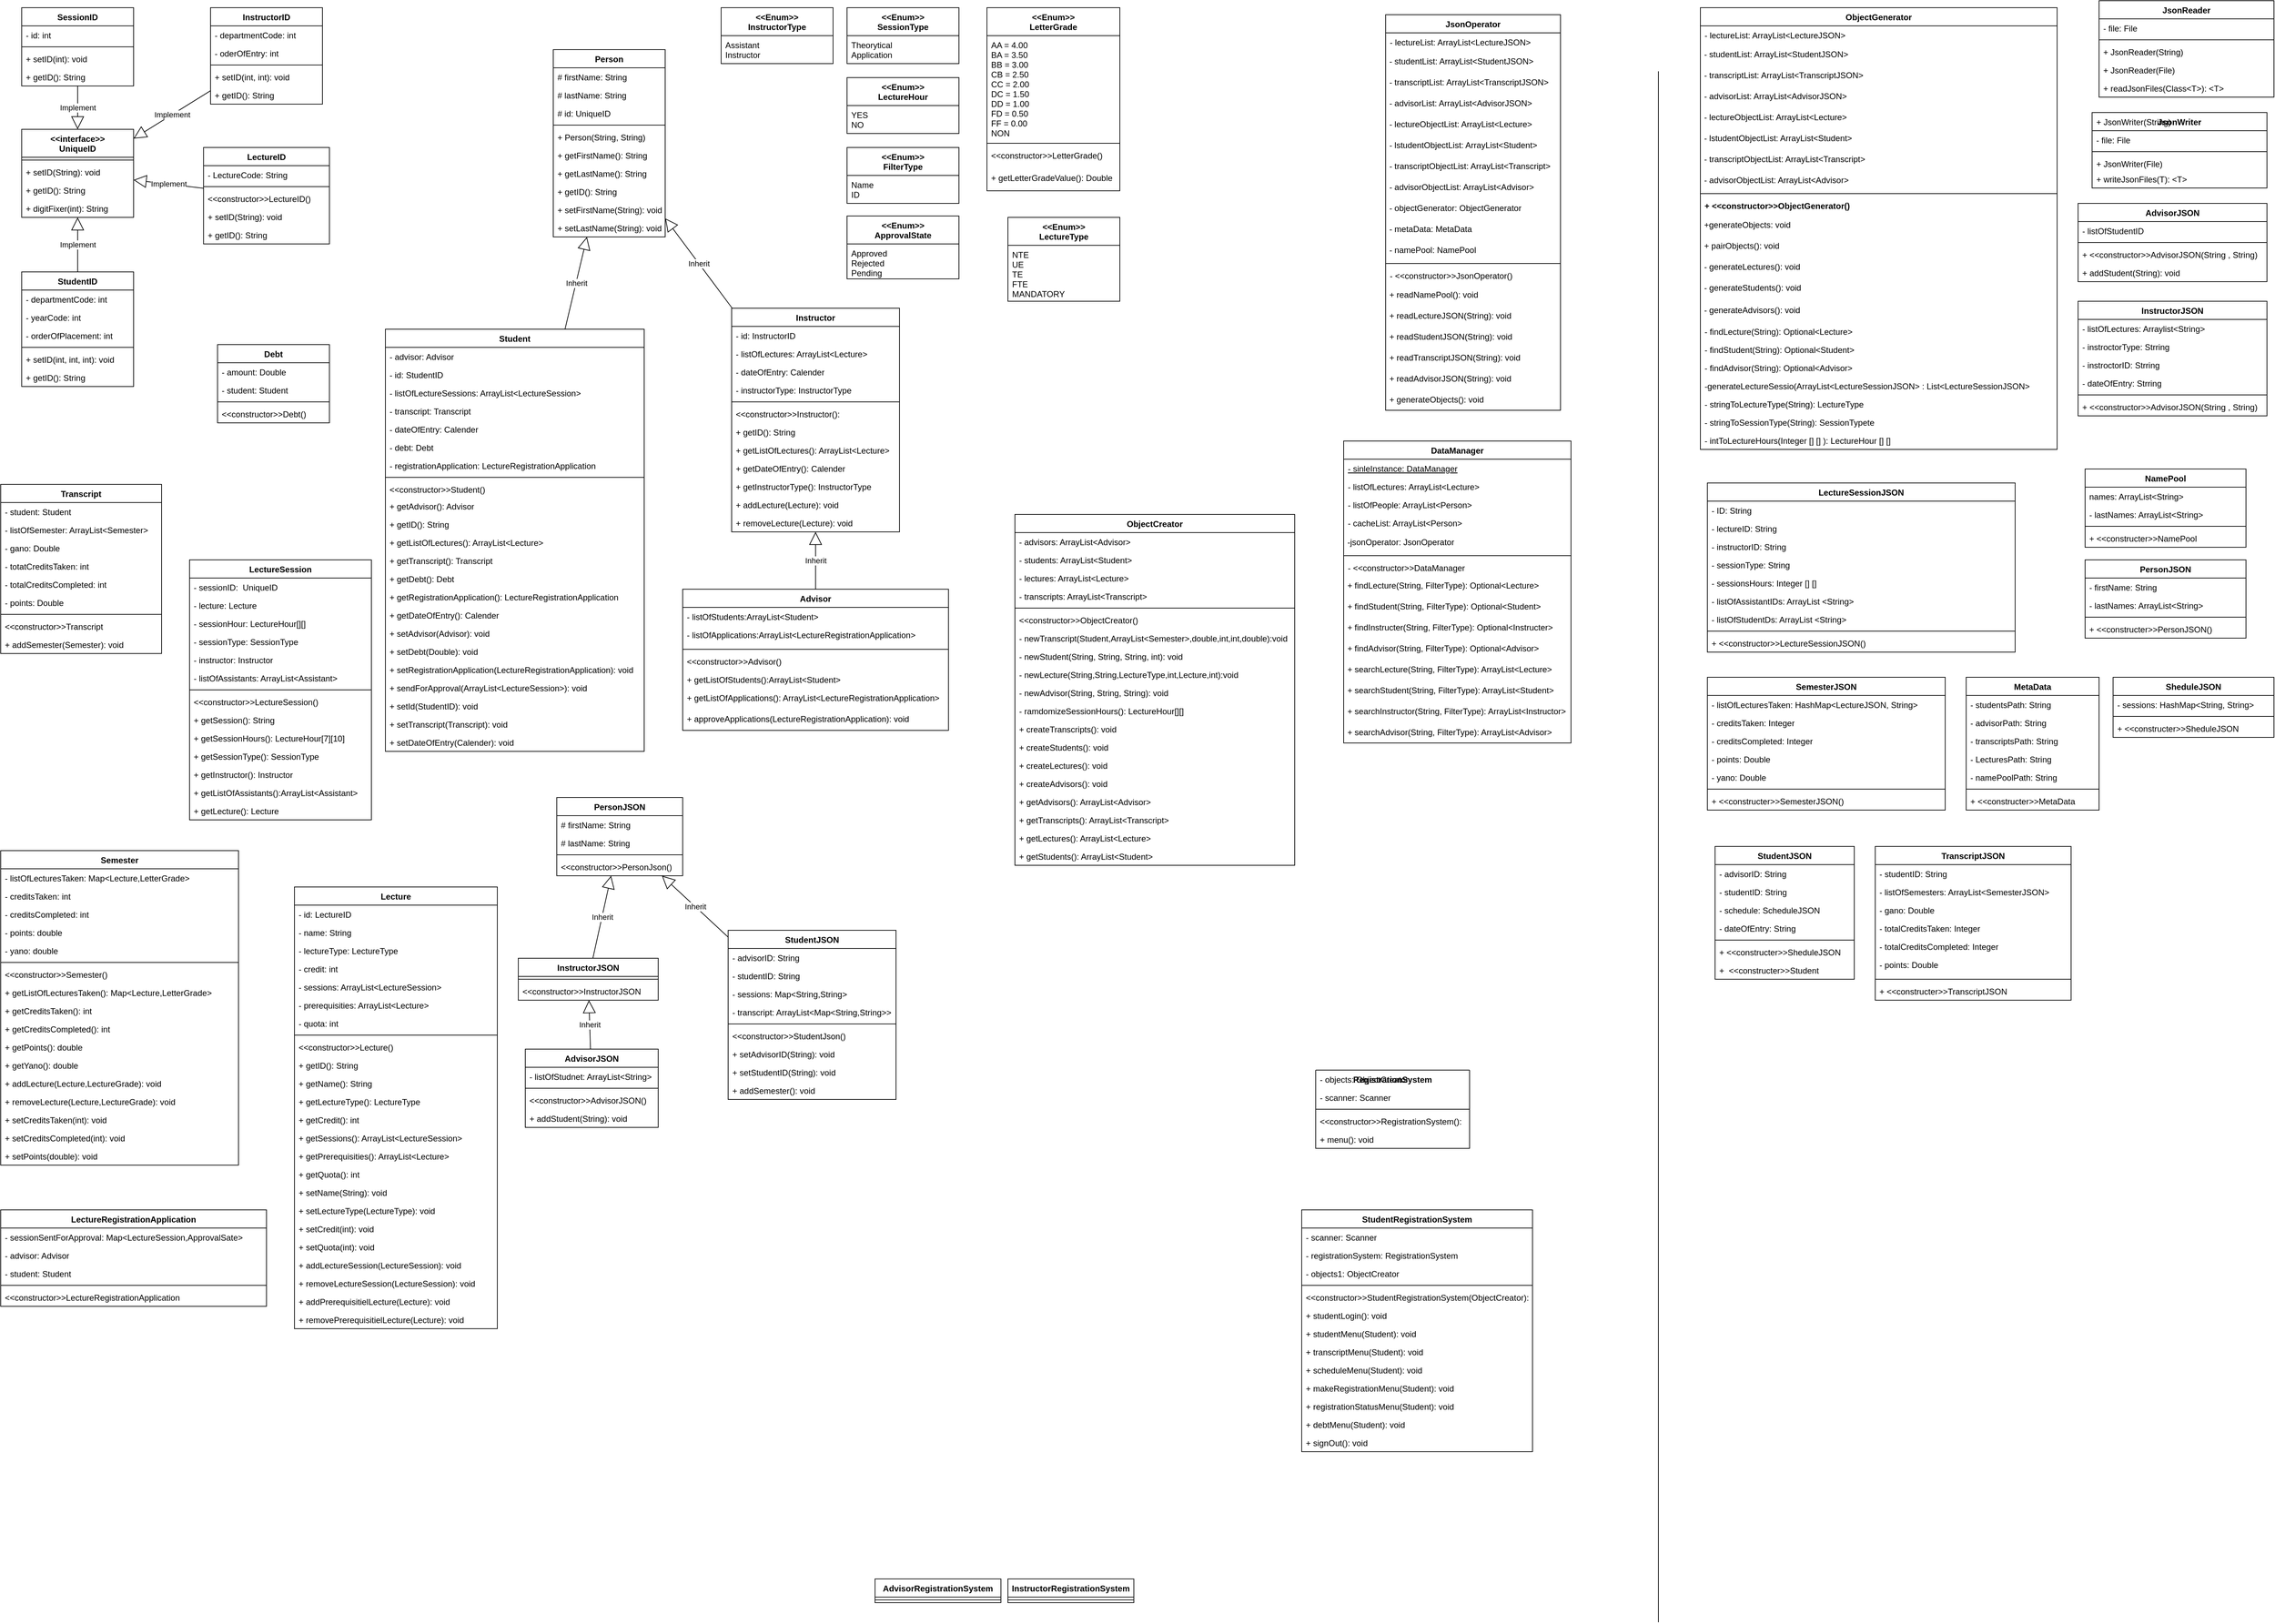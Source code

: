 <mxfile version="20.6.2" type="device"><diagram id="7w93Qd3ucldGkNyjXXQn" name="Sayfa -1"><mxGraphModel dx="882" dy="415" grid="1" gridSize="10" guides="1" tooltips="1" connect="1" arrows="1" fold="1" page="1" pageScale="1" pageWidth="1654" pageHeight="2336" math="0" shadow="0"><root><mxCell id="0"/><mxCell id="1" parent="0"/><mxCell id="Sv2H_rABcHJF4czR625y-1" value="Person" style="swimlane;fontStyle=1;align=center;verticalAlign=top;childLayout=stackLayout;horizontal=1;startSize=26;horizontalStack=0;resizeParent=1;resizeParentMax=0;resizeLast=0;collapsible=1;marginBottom=0;" parent="1" vertex="1"><mxGeometry x="820" y="80" width="160" height="268" as="geometry"><mxRectangle x="340" y="50" width="80" height="30" as="alternateBounds"/></mxGeometry></mxCell><mxCell id="Sv2H_rABcHJF4czR625y-2" value="# firstName: String" style="text;strokeColor=none;fillColor=none;align=left;verticalAlign=top;spacingLeft=4;spacingRight=4;overflow=hidden;rotatable=0;points=[[0,0.5],[1,0.5]];portConstraint=eastwest;" parent="Sv2H_rABcHJF4czR625y-1" vertex="1"><mxGeometry y="26" width="160" height="26" as="geometry"/></mxCell><mxCell id="Sv2H_rABcHJF4czR625y-4" value="# lastName: String" style="text;strokeColor=none;fillColor=none;align=left;verticalAlign=top;spacingLeft=4;spacingRight=4;overflow=hidden;rotatable=0;points=[[0,0.5],[1,0.5]];portConstraint=eastwest;" parent="Sv2H_rABcHJF4czR625y-1" vertex="1"><mxGeometry y="52" width="160" height="26" as="geometry"/></mxCell><mxCell id="Sv2H_rABcHJF4czR625y-5" value="# id: UniqueID" style="text;strokeColor=none;fillColor=none;align=left;verticalAlign=top;spacingLeft=4;spacingRight=4;overflow=hidden;rotatable=0;points=[[0,0.5],[1,0.5]];portConstraint=eastwest;" parent="Sv2H_rABcHJF4czR625y-1" vertex="1"><mxGeometry y="78" width="160" height="26" as="geometry"/></mxCell><mxCell id="Sv2H_rABcHJF4czR625y-3" value="" style="line;strokeWidth=1;fillColor=none;align=left;verticalAlign=middle;spacingTop=-1;spacingLeft=3;spacingRight=3;rotatable=0;labelPosition=right;points=[];portConstraint=eastwest;strokeColor=inherit;" parent="Sv2H_rABcHJF4czR625y-1" vertex="1"><mxGeometry y="104" width="160" height="8" as="geometry"/></mxCell><mxCell id="BRYjogfGwO4EZ4AMCY0b-3" value="+ Person(String, String)" style="text;strokeColor=none;fillColor=none;align=left;verticalAlign=top;spacingLeft=4;spacingRight=4;overflow=hidden;rotatable=0;points=[[0,0.5],[1,0.5]];portConstraint=eastwest;" parent="Sv2H_rABcHJF4czR625y-1" vertex="1"><mxGeometry y="112" width="160" height="26" as="geometry"/></mxCell><mxCell id="Sv2H_rABcHJF4czR625y-6" value="+ getFirstName(): String" style="text;strokeColor=none;fillColor=none;align=left;verticalAlign=top;spacingLeft=4;spacingRight=4;overflow=hidden;rotatable=0;points=[[0,0.5],[1,0.5]];portConstraint=eastwest;" parent="Sv2H_rABcHJF4czR625y-1" vertex="1"><mxGeometry y="138" width="160" height="26" as="geometry"/></mxCell><mxCell id="GpqEzXDei8LeBioLYVpC-25" value="+ getLastName(): String" style="text;strokeColor=none;fillColor=none;align=left;verticalAlign=top;spacingLeft=4;spacingRight=4;overflow=hidden;rotatable=0;points=[[0,0.5],[1,0.5]];portConstraint=eastwest;" parent="Sv2H_rABcHJF4czR625y-1" vertex="1"><mxGeometry y="164" width="160" height="26" as="geometry"/></mxCell><mxCell id="GpqEzXDei8LeBioLYVpC-26" value="+ getID(): String" style="text;strokeColor=none;fillColor=none;align=left;verticalAlign=top;spacingLeft=4;spacingRight=4;overflow=hidden;rotatable=0;points=[[0,0.5],[1,0.5]];portConstraint=eastwest;" parent="Sv2H_rABcHJF4czR625y-1" vertex="1"><mxGeometry y="190" width="160" height="26" as="geometry"/></mxCell><mxCell id="GpqEzXDei8LeBioLYVpC-27" value="+ setFirstName(String): void" style="text;strokeColor=none;fillColor=none;align=left;verticalAlign=top;spacingLeft=4;spacingRight=4;overflow=hidden;rotatable=0;points=[[0,0.5],[1,0.5]];portConstraint=eastwest;" parent="Sv2H_rABcHJF4czR625y-1" vertex="1"><mxGeometry y="216" width="160" height="26" as="geometry"/></mxCell><mxCell id="GpqEzXDei8LeBioLYVpC-28" value="+ setLastName(String): void" style="text;strokeColor=none;fillColor=none;align=left;verticalAlign=top;spacingLeft=4;spacingRight=4;overflow=hidden;rotatable=0;points=[[0,0.5],[1,0.5]];portConstraint=eastwest;" parent="Sv2H_rABcHJF4czR625y-1" vertex="1"><mxGeometry y="242" width="160" height="26" as="geometry"/></mxCell><mxCell id="Sv2H_rABcHJF4czR625y-7" value="Student" style="swimlane;fontStyle=1;align=center;verticalAlign=top;childLayout=stackLayout;horizontal=1;startSize=26;horizontalStack=0;resizeParent=1;resizeParentMax=0;resizeLast=0;collapsible=1;marginBottom=0;" parent="1" vertex="1"><mxGeometry x="580" y="480" width="370" height="604" as="geometry"/></mxCell><mxCell id="Sv2H_rABcHJF4czR625y-8" value="- advisor: Advisor" style="text;strokeColor=none;fillColor=none;align=left;verticalAlign=top;spacingLeft=4;spacingRight=4;overflow=hidden;rotatable=0;points=[[0,0.5],[1,0.5]];portConstraint=eastwest;" parent="Sv2H_rABcHJF4czR625y-7" vertex="1"><mxGeometry y="26" width="370" height="26" as="geometry"/></mxCell><mxCell id="Sv2H_rABcHJF4czR625y-10" value="- id: StudentID" style="text;strokeColor=none;fillColor=none;align=left;verticalAlign=top;spacingLeft=4;spacingRight=4;overflow=hidden;rotatable=0;points=[[0,0.5],[1,0.5]];portConstraint=eastwest;" parent="Sv2H_rABcHJF4czR625y-7" vertex="1"><mxGeometry y="52" width="370" height="26" as="geometry"/></mxCell><mxCell id="Sv2H_rABcHJF4czR625y-11" value="- listOfLectureSessions: ArrayList&lt;LectureSession&gt;" style="text;strokeColor=none;fillColor=none;align=left;verticalAlign=top;spacingLeft=4;spacingRight=4;overflow=hidden;rotatable=0;points=[[0,0.5],[1,0.5]];portConstraint=eastwest;" parent="Sv2H_rABcHJF4czR625y-7" vertex="1"><mxGeometry y="78" width="370" height="26" as="geometry"/></mxCell><mxCell id="Sv2H_rABcHJF4czR625y-12" value="- transcript: Transcript" style="text;strokeColor=none;fillColor=none;align=left;verticalAlign=top;spacingLeft=4;spacingRight=4;overflow=hidden;rotatable=0;points=[[0,0.5],[1,0.5]];portConstraint=eastwest;" parent="Sv2H_rABcHJF4czR625y-7" vertex="1"><mxGeometry y="104" width="370" height="26" as="geometry"/></mxCell><mxCell id="GpqEzXDei8LeBioLYVpC-29" value="- dateOfEntry: Calender" style="text;strokeColor=none;fillColor=none;align=left;verticalAlign=top;spacingLeft=4;spacingRight=4;overflow=hidden;rotatable=0;points=[[0,0.5],[1,0.5]];portConstraint=eastwest;" parent="Sv2H_rABcHJF4czR625y-7" vertex="1"><mxGeometry y="130" width="370" height="26" as="geometry"/></mxCell><mxCell id="lI1AC3695uIBytSDKQQq-52" value="- debt: Debt" style="text;strokeColor=none;fillColor=none;align=left;verticalAlign=top;spacingLeft=4;spacingRight=4;overflow=hidden;rotatable=0;points=[[0,0.5],[1,0.5]];portConstraint=eastwest;" parent="Sv2H_rABcHJF4czR625y-7" vertex="1"><mxGeometry y="156" width="370" height="26" as="geometry"/></mxCell><mxCell id="lI1AC3695uIBytSDKQQq-53" value="- registrationApplication: LectureRegistrationApplication" style="text;strokeColor=none;fillColor=none;align=left;verticalAlign=top;spacingLeft=4;spacingRight=4;overflow=hidden;rotatable=0;points=[[0,0.5],[1,0.5]];portConstraint=eastwest;" parent="Sv2H_rABcHJF4czR625y-7" vertex="1"><mxGeometry y="182" width="370" height="26" as="geometry"/></mxCell><mxCell id="Sv2H_rABcHJF4czR625y-9" value="" style="line;strokeWidth=1;fillColor=none;align=left;verticalAlign=middle;spacingTop=-1;spacingLeft=3;spacingRight=3;rotatable=0;labelPosition=right;points=[];portConstraint=eastwest;strokeColor=inherit;" parent="Sv2H_rABcHJF4czR625y-7" vertex="1"><mxGeometry y="208" width="370" height="8" as="geometry"/></mxCell><mxCell id="BRYjogfGwO4EZ4AMCY0b-4" value="&lt;&lt;constructor&gt;&gt;Student()" style="text;strokeColor=none;fillColor=none;align=left;verticalAlign=top;spacingLeft=4;spacingRight=4;overflow=hidden;rotatable=0;points=[[0,0.5],[1,0.5]];portConstraint=eastwest;" parent="Sv2H_rABcHJF4czR625y-7" vertex="1"><mxGeometry y="216" width="370" height="24" as="geometry"/></mxCell><mxCell id="Sv2H_rABcHJF4czR625y-13" value="+ getAdvisor(): Advisor" style="text;strokeColor=none;fillColor=none;align=left;verticalAlign=top;spacingLeft=4;spacingRight=4;overflow=hidden;rotatable=0;points=[[0,0.5],[1,0.5]];portConstraint=eastwest;" parent="Sv2H_rABcHJF4czR625y-7" vertex="1"><mxGeometry y="240" width="370" height="26" as="geometry"/></mxCell><mxCell id="GpqEzXDei8LeBioLYVpC-30" value="+ getID(): String" style="text;strokeColor=none;fillColor=none;align=left;verticalAlign=top;spacingLeft=4;spacingRight=4;overflow=hidden;rotatable=0;points=[[0,0.5],[1,0.5]];portConstraint=eastwest;" parent="Sv2H_rABcHJF4czR625y-7" vertex="1"><mxGeometry y="266" width="370" height="26" as="geometry"/></mxCell><mxCell id="GpqEzXDei8LeBioLYVpC-31" value="+ getListOfLectures(): ArrayList&lt;Lecture&gt;" style="text;strokeColor=none;fillColor=none;align=left;verticalAlign=top;spacingLeft=4;spacingRight=4;overflow=hidden;rotatable=0;points=[[0,0.5],[1,0.5]];portConstraint=eastwest;" parent="Sv2H_rABcHJF4czR625y-7" vertex="1"><mxGeometry y="292" width="370" height="26" as="geometry"/></mxCell><mxCell id="GpqEzXDei8LeBioLYVpC-32" value="+ getTranscript(): Transcript" style="text;strokeColor=none;fillColor=none;align=left;verticalAlign=top;spacingLeft=4;spacingRight=4;overflow=hidden;rotatable=0;points=[[0,0.5],[1,0.5]];portConstraint=eastwest;" parent="Sv2H_rABcHJF4czR625y-7" vertex="1"><mxGeometry y="318" width="370" height="26" as="geometry"/></mxCell><mxCell id="_KJiNsTdMnDBmthVbYk2-1" value="+ getDebt(): Debt" style="text;strokeColor=none;fillColor=none;align=left;verticalAlign=top;spacingLeft=4;spacingRight=4;overflow=hidden;rotatable=0;points=[[0,0.5],[1,0.5]];portConstraint=eastwest;" parent="Sv2H_rABcHJF4czR625y-7" vertex="1"><mxGeometry y="344" width="370" height="26" as="geometry"/></mxCell><mxCell id="_KJiNsTdMnDBmthVbYk2-2" value="+ getRegistrationApplication(): LectureRegistrationApplication" style="text;strokeColor=none;fillColor=none;align=left;verticalAlign=top;spacingLeft=4;spacingRight=4;overflow=hidden;rotatable=0;points=[[0,0.5],[1,0.5]];portConstraint=eastwest;" parent="Sv2H_rABcHJF4czR625y-7" vertex="1"><mxGeometry y="370" width="370" height="26" as="geometry"/></mxCell><mxCell id="GpqEzXDei8LeBioLYVpC-33" value="+ getDateOfEntry(): Calender" style="text;strokeColor=none;fillColor=none;align=left;verticalAlign=top;spacingLeft=4;spacingRight=4;overflow=hidden;rotatable=0;points=[[0,0.5],[1,0.5]];portConstraint=eastwest;" parent="Sv2H_rABcHJF4czR625y-7" vertex="1"><mxGeometry y="396" width="370" height="26" as="geometry"/></mxCell><mxCell id="GpqEzXDei8LeBioLYVpC-34" value="+ setAdvisor(Advisor): void" style="text;strokeColor=none;fillColor=none;align=left;verticalAlign=top;spacingLeft=4;spacingRight=4;overflow=hidden;rotatable=0;points=[[0,0.5],[1,0.5]];portConstraint=eastwest;" parent="Sv2H_rABcHJF4czR625y-7" vertex="1"><mxGeometry y="422" width="370" height="26" as="geometry"/></mxCell><mxCell id="_KJiNsTdMnDBmthVbYk2-3" value="+ setDebt(Double): void" style="text;strokeColor=none;fillColor=none;align=left;verticalAlign=top;spacingLeft=4;spacingRight=4;overflow=hidden;rotatable=0;points=[[0,0.5],[1,0.5]];portConstraint=eastwest;" parent="Sv2H_rABcHJF4czR625y-7" vertex="1"><mxGeometry y="448" width="370" height="26" as="geometry"/></mxCell><mxCell id="_KJiNsTdMnDBmthVbYk2-4" value="+ setRegistrationApplication(LectureRegistrationApplication): void" style="text;strokeColor=none;fillColor=none;align=left;verticalAlign=top;spacingLeft=4;spacingRight=4;overflow=hidden;rotatable=0;points=[[0,0.5],[1,0.5]];portConstraint=eastwest;" parent="Sv2H_rABcHJF4czR625y-7" vertex="1"><mxGeometry y="474" width="370" height="26" as="geometry"/></mxCell><mxCell id="BRYjogfGwO4EZ4AMCY0b-5" value="+ sendForApproval(ArrayList&lt;LectureSession&gt;): void" style="text;strokeColor=none;fillColor=none;align=left;verticalAlign=top;spacingLeft=4;spacingRight=4;overflow=hidden;rotatable=0;points=[[0,0.5],[1,0.5]];portConstraint=eastwest;" parent="Sv2H_rABcHJF4czR625y-7" vertex="1"><mxGeometry y="500" width="370" height="26" as="geometry"/></mxCell><mxCell id="BRYjogfGwO4EZ4AMCY0b-6" value="+ setId(StudentID): void" style="text;strokeColor=none;fillColor=none;align=left;verticalAlign=top;spacingLeft=4;spacingRight=4;overflow=hidden;rotatable=0;points=[[0,0.5],[1,0.5]];portConstraint=eastwest;" parent="Sv2H_rABcHJF4czR625y-7" vertex="1"><mxGeometry y="526" width="370" height="26" as="geometry"/></mxCell><mxCell id="BRYjogfGwO4EZ4AMCY0b-7" value="+ setTranscript(Transcript): void" style="text;strokeColor=none;fillColor=none;align=left;verticalAlign=top;spacingLeft=4;spacingRight=4;overflow=hidden;rotatable=0;points=[[0,0.5],[1,0.5]];portConstraint=eastwest;" parent="Sv2H_rABcHJF4czR625y-7" vertex="1"><mxGeometry y="552" width="370" height="26" as="geometry"/></mxCell><mxCell id="BRYjogfGwO4EZ4AMCY0b-8" value="+ setDateOfEntry(Calender): void" style="text;strokeColor=none;fillColor=none;align=left;verticalAlign=top;spacingLeft=4;spacingRight=4;overflow=hidden;rotatable=0;points=[[0,0.5],[1,0.5]];portConstraint=eastwest;" parent="Sv2H_rABcHJF4czR625y-7" vertex="1"><mxGeometry y="578" width="370" height="26" as="geometry"/></mxCell><mxCell id="Sv2H_rABcHJF4czR625y-14" value="Instructor" style="swimlane;fontStyle=1;align=center;verticalAlign=top;childLayout=stackLayout;horizontal=1;startSize=26;horizontalStack=0;resizeParent=1;resizeParentMax=0;resizeLast=0;collapsible=1;marginBottom=0;" parent="1" vertex="1"><mxGeometry x="1075" y="450" width="240" height="320" as="geometry"><mxRectangle x="827" y="610" width="100" height="30" as="alternateBounds"/></mxGeometry></mxCell><mxCell id="Sv2H_rABcHJF4czR625y-15" value="- id: InstructorID" style="text;strokeColor=none;fillColor=none;align=left;verticalAlign=top;spacingLeft=4;spacingRight=4;overflow=hidden;rotatable=0;points=[[0,0.5],[1,0.5]];portConstraint=eastwest;" parent="Sv2H_rABcHJF4czR625y-14" vertex="1"><mxGeometry y="26" width="240" height="26" as="geometry"/></mxCell><mxCell id="Sv2H_rABcHJF4czR625y-17" value="- listOfLectures: ArrayList&lt;Lecture&gt;" style="text;strokeColor=none;fillColor=none;align=left;verticalAlign=top;spacingLeft=4;spacingRight=4;overflow=hidden;rotatable=0;points=[[0,0.5],[1,0.5]];portConstraint=eastwest;" parent="Sv2H_rABcHJF4czR625y-14" vertex="1"><mxGeometry y="52" width="240" height="26" as="geometry"/></mxCell><mxCell id="4mFP-AUnUqjv986MjFmd-2" value="- dateOfEntry: Calender" style="text;strokeColor=none;fillColor=none;align=left;verticalAlign=top;spacingLeft=4;spacingRight=4;overflow=hidden;rotatable=0;points=[[0,0.5],[1,0.5]];portConstraint=eastwest;" parent="Sv2H_rABcHJF4czR625y-14" vertex="1"><mxGeometry y="78" width="240" height="26" as="geometry"/></mxCell><mxCell id="BRYjogfGwO4EZ4AMCY0b-24" value="- instructorType: InstructorType" style="text;strokeColor=none;fillColor=none;align=left;verticalAlign=top;spacingLeft=4;spacingRight=4;overflow=hidden;rotatable=0;points=[[0,0.5],[1,0.5]];portConstraint=eastwest;" parent="Sv2H_rABcHJF4czR625y-14" vertex="1"><mxGeometry y="104" width="240" height="26" as="geometry"/></mxCell><mxCell id="Sv2H_rABcHJF4czR625y-19" value="" style="line;strokeWidth=1;fillColor=none;align=left;verticalAlign=middle;spacingTop=-1;spacingLeft=3;spacingRight=3;rotatable=0;labelPosition=right;points=[];portConstraint=eastwest;strokeColor=inherit;" parent="Sv2H_rABcHJF4czR625y-14" vertex="1"><mxGeometry y="130" width="240" height="8" as="geometry"/></mxCell><mxCell id="4mFP-AUnUqjv986MjFmd-3" value="&lt;&lt;constructor&gt;&gt;Instructor():" style="text;strokeColor=none;fillColor=none;align=left;verticalAlign=top;spacingLeft=4;spacingRight=4;overflow=hidden;rotatable=0;points=[[0,0.5],[1,0.5]];portConstraint=eastwest;" parent="Sv2H_rABcHJF4czR625y-14" vertex="1"><mxGeometry y="138" width="240" height="26" as="geometry"/></mxCell><mxCell id="BRYjogfGwO4EZ4AMCY0b-25" value="+ getID(): String" style="text;strokeColor=none;fillColor=none;align=left;verticalAlign=top;spacingLeft=4;spacingRight=4;overflow=hidden;rotatable=0;points=[[0,0.5],[1,0.5]];portConstraint=eastwest;" parent="Sv2H_rABcHJF4czR625y-14" vertex="1"><mxGeometry y="164" width="240" height="26" as="geometry"/></mxCell><mxCell id="4mFP-AUnUqjv986MjFmd-4" value="+ getListOfLectures(): ArrayList&lt;Lecture&gt;" style="text;strokeColor=none;fillColor=none;align=left;verticalAlign=top;spacingLeft=4;spacingRight=4;overflow=hidden;rotatable=0;points=[[0,0.5],[1,0.5]];portConstraint=eastwest;" parent="Sv2H_rABcHJF4czR625y-14" vertex="1"><mxGeometry y="190" width="240" height="26" as="geometry"/></mxCell><mxCell id="4mFP-AUnUqjv986MjFmd-13" value="+ getDateOfEntry(): Calender" style="text;strokeColor=none;fillColor=none;align=left;verticalAlign=top;spacingLeft=4;spacingRight=4;overflow=hidden;rotatable=0;points=[[0,0.5],[1,0.5]];portConstraint=eastwest;" parent="Sv2H_rABcHJF4czR625y-14" vertex="1"><mxGeometry y="216" width="240" height="26" as="geometry"/></mxCell><mxCell id="BRYjogfGwO4EZ4AMCY0b-26" value="+ getInstructorType(): InstructorType" style="text;strokeColor=none;fillColor=none;align=left;verticalAlign=top;spacingLeft=4;spacingRight=4;overflow=hidden;rotatable=0;points=[[0,0.5],[1,0.5]];portConstraint=eastwest;" parent="Sv2H_rABcHJF4czR625y-14" vertex="1"><mxGeometry y="242" width="240" height="26" as="geometry"/></mxCell><mxCell id="4mFP-AUnUqjv986MjFmd-14" value="+ addLecture(Lecture): void" style="text;strokeColor=none;fillColor=none;align=left;verticalAlign=top;spacingLeft=4;spacingRight=4;overflow=hidden;rotatable=0;points=[[0,0.5],[1,0.5]];portConstraint=eastwest;" parent="Sv2H_rABcHJF4czR625y-14" vertex="1"><mxGeometry y="268" width="240" height="26" as="geometry"/></mxCell><mxCell id="4mFP-AUnUqjv986MjFmd-15" value="+ removeLecture(Lecture): void" style="text;strokeColor=none;fillColor=none;align=left;verticalAlign=top;spacingLeft=4;spacingRight=4;overflow=hidden;rotatable=0;points=[[0,0.5],[1,0.5]];portConstraint=eastwest;" parent="Sv2H_rABcHJF4czR625y-14" vertex="1"><mxGeometry y="294" width="240" height="26" as="geometry"/></mxCell><mxCell id="Sv2H_rABcHJF4czR625y-21" value="Lecture" style="swimlane;fontStyle=1;align=center;verticalAlign=top;childLayout=stackLayout;horizontal=1;startSize=26;horizontalStack=0;resizeParent=1;resizeParentMax=0;resizeLast=0;collapsible=1;marginBottom=0;" parent="1" vertex="1"><mxGeometry x="450" y="1278" width="290" height="632" as="geometry"/></mxCell><mxCell id="Sv2H_rABcHJF4czR625y-22" value="- id: LectureID" style="text;strokeColor=none;fillColor=none;align=left;verticalAlign=top;spacingLeft=4;spacingRight=4;overflow=hidden;rotatable=0;points=[[0,0.5],[1,0.5]];portConstraint=eastwest;" parent="Sv2H_rABcHJF4czR625y-21" vertex="1"><mxGeometry y="26" width="290" height="26" as="geometry"/></mxCell><mxCell id="Sv2H_rABcHJF4czR625y-24" value="- name: String" style="text;strokeColor=none;fillColor=none;align=left;verticalAlign=top;spacingLeft=4;spacingRight=4;overflow=hidden;rotatable=0;points=[[0,0.5],[1,0.5]];portConstraint=eastwest;" parent="Sv2H_rABcHJF4czR625y-21" vertex="1"><mxGeometry y="52" width="290" height="26" as="geometry"/></mxCell><mxCell id="Sv2H_rABcHJF4czR625y-25" value="- lectureType: LectureType" style="text;strokeColor=none;fillColor=none;align=left;verticalAlign=top;spacingLeft=4;spacingRight=4;overflow=hidden;rotatable=0;points=[[0,0.5],[1,0.5]];portConstraint=eastwest;" parent="Sv2H_rABcHJF4czR625y-21" vertex="1"><mxGeometry y="78" width="290" height="26" as="geometry"/></mxCell><mxCell id="Sv2H_rABcHJF4czR625y-28" value="- credit: int" style="text;strokeColor=none;fillColor=none;align=left;verticalAlign=top;spacingLeft=4;spacingRight=4;overflow=hidden;rotatable=0;points=[[0,0.5],[1,0.5]];portConstraint=eastwest;" parent="Sv2H_rABcHJF4czR625y-21" vertex="1"><mxGeometry y="104" width="290" height="26" as="geometry"/></mxCell><mxCell id="Sv2H_rABcHJF4czR625y-29" value="- sessions: ArrayList&lt;LectureSession&gt;" style="text;strokeColor=none;fillColor=none;align=left;verticalAlign=top;spacingLeft=4;spacingRight=4;overflow=hidden;rotatable=0;points=[[0,0.5],[1,0.5]];portConstraint=eastwest;" parent="Sv2H_rABcHJF4czR625y-21" vertex="1"><mxGeometry y="130" width="290" height="26" as="geometry"/></mxCell><mxCell id="Sv2H_rABcHJF4czR625y-30" value="- prerequisities: ArrayList&lt;Lecture&gt;" style="text;strokeColor=none;fillColor=none;align=left;verticalAlign=top;spacingLeft=4;spacingRight=4;overflow=hidden;rotatable=0;points=[[0,0.5],[1,0.5]];portConstraint=eastwest;" parent="Sv2H_rABcHJF4czR625y-21" vertex="1"><mxGeometry y="156" width="290" height="26" as="geometry"/></mxCell><mxCell id="Sv2H_rABcHJF4czR625y-31" value="- quota: int" style="text;strokeColor=none;fillColor=none;align=left;verticalAlign=top;spacingLeft=4;spacingRight=4;overflow=hidden;rotatable=0;points=[[0,0.5],[1,0.5]];portConstraint=eastwest;" parent="Sv2H_rABcHJF4czR625y-21" vertex="1"><mxGeometry y="182" width="290" height="26" as="geometry"/></mxCell><mxCell id="Sv2H_rABcHJF4czR625y-23" value="" style="line;strokeWidth=1;fillColor=none;align=left;verticalAlign=middle;spacingTop=-1;spacingLeft=3;spacingRight=3;rotatable=0;labelPosition=right;points=[];portConstraint=eastwest;strokeColor=inherit;" parent="Sv2H_rABcHJF4czR625y-21" vertex="1"><mxGeometry y="208" width="290" height="8" as="geometry"/></mxCell><mxCell id="BRYjogfGwO4EZ4AMCY0b-28" value="&lt;&lt;constructor&gt;&gt;Lecture()" style="text;strokeColor=none;fillColor=none;align=left;verticalAlign=top;spacingLeft=4;spacingRight=4;overflow=hidden;rotatable=0;points=[[0,0.5],[1,0.5]];portConstraint=eastwest;" parent="Sv2H_rABcHJF4czR625y-21" vertex="1"><mxGeometry y="216" width="290" height="26" as="geometry"/></mxCell><mxCell id="4mFP-AUnUqjv986MjFmd-18" value="+ getID(): String" style="text;strokeColor=none;fillColor=none;align=left;verticalAlign=top;spacingLeft=4;spacingRight=4;overflow=hidden;rotatable=0;points=[[0,0.5],[1,0.5]];portConstraint=eastwest;" parent="Sv2H_rABcHJF4czR625y-21" vertex="1"><mxGeometry y="242" width="290" height="26" as="geometry"/></mxCell><mxCell id="4mFP-AUnUqjv986MjFmd-19" value="+ getName(): String" style="text;strokeColor=none;fillColor=none;align=left;verticalAlign=top;spacingLeft=4;spacingRight=4;overflow=hidden;rotatable=0;points=[[0,0.5],[1,0.5]];portConstraint=eastwest;" parent="Sv2H_rABcHJF4czR625y-21" vertex="1"><mxGeometry y="268" width="290" height="26" as="geometry"/></mxCell><mxCell id="4mFP-AUnUqjv986MjFmd-20" value="+ getLectureType(): LectureType" style="text;strokeColor=none;fillColor=none;align=left;verticalAlign=top;spacingLeft=4;spacingRight=4;overflow=hidden;rotatable=0;points=[[0,0.5],[1,0.5]];portConstraint=eastwest;" parent="Sv2H_rABcHJF4czR625y-21" vertex="1"><mxGeometry y="294" width="290" height="26" as="geometry"/></mxCell><mxCell id="4mFP-AUnUqjv986MjFmd-21" value="+ getCredit(): int" style="text;strokeColor=none;fillColor=none;align=left;verticalAlign=top;spacingLeft=4;spacingRight=4;overflow=hidden;rotatable=0;points=[[0,0.5],[1,0.5]];portConstraint=eastwest;" parent="Sv2H_rABcHJF4czR625y-21" vertex="1"><mxGeometry y="320" width="290" height="26" as="geometry"/></mxCell><mxCell id="4mFP-AUnUqjv986MjFmd-22" value="+ getSessions(): ArrayList&lt;LectureSession&gt;" style="text;strokeColor=none;fillColor=none;align=left;verticalAlign=top;spacingLeft=4;spacingRight=4;overflow=hidden;rotatable=0;points=[[0,0.5],[1,0.5]];portConstraint=eastwest;" parent="Sv2H_rABcHJF4czR625y-21" vertex="1"><mxGeometry y="346" width="290" height="26" as="geometry"/></mxCell><mxCell id="4mFP-AUnUqjv986MjFmd-23" value="+ getPrerequisities(): ArrayList&lt;Lecture&gt;" style="text;strokeColor=none;fillColor=none;align=left;verticalAlign=top;spacingLeft=4;spacingRight=4;overflow=hidden;rotatable=0;points=[[0,0.5],[1,0.5]];portConstraint=eastwest;" parent="Sv2H_rABcHJF4czR625y-21" vertex="1"><mxGeometry y="372" width="290" height="26" as="geometry"/></mxCell><mxCell id="4mFP-AUnUqjv986MjFmd-24" value="+ getQuota(): int" style="text;strokeColor=none;fillColor=none;align=left;verticalAlign=top;spacingLeft=4;spacingRight=4;overflow=hidden;rotatable=0;points=[[0,0.5],[1,0.5]];portConstraint=eastwest;" parent="Sv2H_rABcHJF4czR625y-21" vertex="1"><mxGeometry y="398" width="290" height="26" as="geometry"/></mxCell><mxCell id="4mFP-AUnUqjv986MjFmd-25" value="+ setName(String): void" style="text;strokeColor=none;fillColor=none;align=left;verticalAlign=top;spacingLeft=4;spacingRight=4;overflow=hidden;rotatable=0;points=[[0,0.5],[1,0.5]];portConstraint=eastwest;" parent="Sv2H_rABcHJF4czR625y-21" vertex="1"><mxGeometry y="424" width="290" height="26" as="geometry"/></mxCell><mxCell id="4mFP-AUnUqjv986MjFmd-26" value="+ setLectureType(LectureType): void" style="text;strokeColor=none;fillColor=none;align=left;verticalAlign=top;spacingLeft=4;spacingRight=4;overflow=hidden;rotatable=0;points=[[0,0.5],[1,0.5]];portConstraint=eastwest;" parent="Sv2H_rABcHJF4czR625y-21" vertex="1"><mxGeometry y="450" width="290" height="26" as="geometry"/></mxCell><mxCell id="4mFP-AUnUqjv986MjFmd-27" value="+ setCredit(int): void" style="text;strokeColor=none;fillColor=none;align=left;verticalAlign=top;spacingLeft=4;spacingRight=4;overflow=hidden;rotatable=0;points=[[0,0.5],[1,0.5]];portConstraint=eastwest;" parent="Sv2H_rABcHJF4czR625y-21" vertex="1"><mxGeometry y="476" width="290" height="26" as="geometry"/></mxCell><mxCell id="4mFP-AUnUqjv986MjFmd-28" value="+ setQuota(int): void" style="text;strokeColor=none;fillColor=none;align=left;verticalAlign=top;spacingLeft=4;spacingRight=4;overflow=hidden;rotatable=0;points=[[0,0.5],[1,0.5]];portConstraint=eastwest;" parent="Sv2H_rABcHJF4czR625y-21" vertex="1"><mxGeometry y="502" width="290" height="26" as="geometry"/></mxCell><mxCell id="4mFP-AUnUqjv986MjFmd-29" value="+ addLectureSession(LectureSession): void" style="text;strokeColor=none;fillColor=none;align=left;verticalAlign=top;spacingLeft=4;spacingRight=4;overflow=hidden;rotatable=0;points=[[0,0.5],[1,0.5]];portConstraint=eastwest;" parent="Sv2H_rABcHJF4czR625y-21" vertex="1"><mxGeometry y="528" width="290" height="26" as="geometry"/></mxCell><mxCell id="4mFP-AUnUqjv986MjFmd-30" value="+ removeLectureSession(LectureSession): void" style="text;strokeColor=none;fillColor=none;align=left;verticalAlign=top;spacingLeft=4;spacingRight=4;overflow=hidden;rotatable=0;points=[[0,0.5],[1,0.5]];portConstraint=eastwest;" parent="Sv2H_rABcHJF4czR625y-21" vertex="1"><mxGeometry y="554" width="290" height="26" as="geometry"/></mxCell><mxCell id="4mFP-AUnUqjv986MjFmd-31" value="+ addPrerequisitielLecture(Lecture): void" style="text;strokeColor=none;fillColor=none;align=left;verticalAlign=top;spacingLeft=4;spacingRight=4;overflow=hidden;rotatable=0;points=[[0,0.5],[1,0.5]];portConstraint=eastwest;" parent="Sv2H_rABcHJF4czR625y-21" vertex="1"><mxGeometry y="580" width="290" height="26" as="geometry"/></mxCell><mxCell id="4mFP-AUnUqjv986MjFmd-32" value="+ removePrerequisitielLecture(Lecture): void" style="text;strokeColor=none;fillColor=none;align=left;verticalAlign=top;spacingLeft=4;spacingRight=4;overflow=hidden;rotatable=0;points=[[0,0.5],[1,0.5]];portConstraint=eastwest;" parent="Sv2H_rABcHJF4czR625y-21" vertex="1"><mxGeometry y="606" width="290" height="26" as="geometry"/></mxCell><mxCell id="Sv2H_rABcHJF4czR625y-33" value="Advisor" style="swimlane;fontStyle=1;align=center;verticalAlign=top;childLayout=stackLayout;horizontal=1;startSize=26;horizontalStack=0;resizeParent=1;resizeParentMax=0;resizeLast=0;collapsible=1;marginBottom=0;" parent="1" vertex="1"><mxGeometry x="1005" y="852" width="380" height="202" as="geometry"/></mxCell><mxCell id="Sv2H_rABcHJF4czR625y-34" value="- listOfStudents:ArrayList&lt;Student&gt; " style="text;strokeColor=none;fillColor=none;align=left;verticalAlign=top;spacingLeft=4;spacingRight=4;overflow=hidden;rotatable=0;points=[[0,0.5],[1,0.5]];portConstraint=eastwest;" parent="Sv2H_rABcHJF4czR625y-33" vertex="1"><mxGeometry y="26" width="380" height="26" as="geometry"/></mxCell><mxCell id="lI1AC3695uIBytSDKQQq-6" value="- listOfApplications:ArrayList&lt;LectureRegistrationApplication&gt;" style="text;strokeColor=none;fillColor=none;align=left;verticalAlign=top;spacingLeft=4;spacingRight=4;overflow=hidden;rotatable=0;points=[[0,0.5],[1,0.5]];portConstraint=eastwest;" parent="Sv2H_rABcHJF4czR625y-33" vertex="1"><mxGeometry y="52" width="380" height="30" as="geometry"/></mxCell><mxCell id="Sv2H_rABcHJF4czR625y-36" value="" style="line;strokeWidth=1;fillColor=none;align=left;verticalAlign=middle;spacingTop=-1;spacingLeft=3;spacingRight=3;rotatable=0;labelPosition=right;points=[];portConstraint=eastwest;strokeColor=inherit;" parent="Sv2H_rABcHJF4czR625y-33" vertex="1"><mxGeometry y="82" width="380" height="8" as="geometry"/></mxCell><mxCell id="cAbqjUgSmoloA-8wXHxn-1" value="&lt;&lt;constructor&gt;&gt;Advisor()" style="text;strokeColor=none;fillColor=none;align=left;verticalAlign=top;spacingLeft=4;spacingRight=4;overflow=hidden;rotatable=0;points=[[0,0.5],[1,0.5]];portConstraint=eastwest;" parent="Sv2H_rABcHJF4czR625y-33" vertex="1"><mxGeometry y="90" width="380" height="26" as="geometry"/></mxCell><mxCell id="lI1AC3695uIBytSDKQQq-8" value="+ getListOfStudents():ArrayList&lt;Student&gt; " style="text;strokeColor=none;fillColor=none;align=left;verticalAlign=top;spacingLeft=4;spacingRight=4;overflow=hidden;rotatable=0;points=[[0,0.5],[1,0.5]];portConstraint=eastwest;" parent="Sv2H_rABcHJF4czR625y-33" vertex="1"><mxGeometry y="116" width="380" height="26" as="geometry"/></mxCell><mxCell id="lI1AC3695uIBytSDKQQq-7" value="+ getListOfApplications(): ArrayList&lt;LectureRegistrationApplication&gt;" style="text;strokeColor=none;fillColor=none;align=left;verticalAlign=top;spacingLeft=4;spacingRight=4;overflow=hidden;rotatable=0;points=[[0,0.5],[1,0.5]];portConstraint=eastwest;" parent="Sv2H_rABcHJF4czR625y-33" vertex="1"><mxGeometry y="142" width="380" height="30" as="geometry"/></mxCell><mxCell id="lI1AC3695uIBytSDKQQq-9" value="+ approveApplications(LectureRegistrationApplication): void" style="text;strokeColor=none;fillColor=none;align=left;verticalAlign=top;spacingLeft=4;spacingRight=4;overflow=hidden;rotatable=0;points=[[0,0.5],[1,0.5]];portConstraint=eastwest;" parent="Sv2H_rABcHJF4czR625y-33" vertex="1"><mxGeometry y="172" width="380" height="30" as="geometry"/></mxCell><mxCell id="Sv2H_rABcHJF4czR625y-38" value="&lt;&lt;Enum&gt;&gt;&#10;LectureHour" style="swimlane;fontStyle=1;align=center;verticalAlign=top;childLayout=stackLayout;horizontal=1;startSize=40;horizontalStack=0;resizeParent=1;resizeParentMax=0;resizeLast=0;collapsible=1;marginBottom=0;" parent="1" vertex="1"><mxGeometry x="1240" y="120" width="160" height="80" as="geometry"/></mxCell><mxCell id="Sv2H_rABcHJF4czR625y-39" value="YES&#10;NO" style="text;strokeColor=none;fillColor=none;align=left;verticalAlign=top;spacingLeft=4;spacingRight=4;overflow=hidden;rotatable=0;points=[[0,0.5],[1,0.5]];portConstraint=eastwest;" parent="Sv2H_rABcHJF4czR625y-38" vertex="1"><mxGeometry y="40" width="160" height="40" as="geometry"/></mxCell><mxCell id="Sv2H_rABcHJF4czR625y-42" value="&lt;&lt;interface&gt;&gt;&#10;UniqueID" style="swimlane;fontStyle=1;align=center;verticalAlign=top;childLayout=stackLayout;horizontal=1;startSize=40;horizontalStack=0;resizeParent=1;resizeParentMax=0;resizeLast=0;collapsible=1;marginBottom=0;" parent="1" vertex="1"><mxGeometry x="60" y="194" width="160" height="126" as="geometry"/></mxCell><mxCell id="Sv2H_rABcHJF4czR625y-44" value="" style="line;strokeWidth=1;fillColor=none;align=left;verticalAlign=middle;spacingTop=-1;spacingLeft=3;spacingRight=3;rotatable=0;labelPosition=right;points=[];portConstraint=eastwest;strokeColor=inherit;" parent="Sv2H_rABcHJF4czR625y-42" vertex="1"><mxGeometry y="40" width="160" height="8" as="geometry"/></mxCell><mxCell id="Sv2H_rABcHJF4czR625y-45" value="+ setID(String): void" style="text;strokeColor=none;fillColor=none;align=left;verticalAlign=top;spacingLeft=4;spacingRight=4;overflow=hidden;rotatable=0;points=[[0,0.5],[1,0.5]];portConstraint=eastwest;" parent="Sv2H_rABcHJF4czR625y-42" vertex="1"><mxGeometry y="48" width="160" height="26" as="geometry"/></mxCell><mxCell id="GpqEzXDei8LeBioLYVpC-1" value="+ getID(): String" style="text;strokeColor=none;fillColor=none;align=left;verticalAlign=top;spacingLeft=4;spacingRight=4;overflow=hidden;rotatable=0;points=[[0,0.5],[1,0.5]];portConstraint=eastwest;" parent="Sv2H_rABcHJF4czR625y-42" vertex="1"><mxGeometry y="74" width="160" height="26" as="geometry"/></mxCell><mxCell id="BRYjogfGwO4EZ4AMCY0b-1" value="+ digitFixer(int): String" style="text;strokeColor=none;fillColor=none;align=left;verticalAlign=top;spacingLeft=4;spacingRight=4;overflow=hidden;rotatable=0;points=[[0,0.5],[1,0.5]];portConstraint=eastwest;" parent="Sv2H_rABcHJF4czR625y-42" vertex="1"><mxGeometry y="100" width="160" height="26" as="geometry"/></mxCell><mxCell id="Sv2H_rABcHJF4czR625y-46" value="LectureID" style="swimlane;fontStyle=1;align=center;verticalAlign=top;childLayout=stackLayout;horizontal=1;startSize=26;horizontalStack=0;resizeParent=1;resizeParentMax=0;resizeLast=0;collapsible=1;marginBottom=0;" parent="1" vertex="1"><mxGeometry x="320" y="220" width="180" height="138" as="geometry"/></mxCell><mxCell id="GpqEzXDei8LeBioLYVpC-3" value="- LectureCode: String" style="text;strokeColor=none;fillColor=none;align=left;verticalAlign=top;spacingLeft=4;spacingRight=4;overflow=hidden;rotatable=0;points=[[0,0.5],[1,0.5]];portConstraint=eastwest;" parent="Sv2H_rABcHJF4czR625y-46" vertex="1"><mxGeometry y="26" width="180" height="26" as="geometry"/></mxCell><mxCell id="Sv2H_rABcHJF4czR625y-48" value="" style="line;strokeWidth=1;fillColor=none;align=left;verticalAlign=middle;spacingTop=-1;spacingLeft=3;spacingRight=3;rotatable=0;labelPosition=right;points=[];portConstraint=eastwest;strokeColor=inherit;" parent="Sv2H_rABcHJF4czR625y-46" vertex="1"><mxGeometry y="52" width="180" height="8" as="geometry"/></mxCell><mxCell id="BRYjogfGwO4EZ4AMCY0b-2" value="&lt;&lt;constructor&gt;&gt;LectureID()" style="text;strokeColor=none;fillColor=none;align=left;verticalAlign=top;spacingLeft=4;spacingRight=4;overflow=hidden;rotatable=0;points=[[0,0.5],[1,0.5]];portConstraint=eastwest;" parent="Sv2H_rABcHJF4czR625y-46" vertex="1"><mxGeometry y="60" width="180" height="26" as="geometry"/></mxCell><mxCell id="GpqEzXDei8LeBioLYVpC-4" value="+ setID(String): void" style="text;strokeColor=none;fillColor=none;align=left;verticalAlign=top;spacingLeft=4;spacingRight=4;overflow=hidden;rotatable=0;points=[[0,0.5],[1,0.5]];portConstraint=eastwest;" parent="Sv2H_rABcHJF4czR625y-46" vertex="1"><mxGeometry y="86" width="180" height="26" as="geometry"/></mxCell><mxCell id="GpqEzXDei8LeBioLYVpC-5" value="+ getID(): String" style="text;strokeColor=none;fillColor=none;align=left;verticalAlign=top;spacingLeft=4;spacingRight=4;overflow=hidden;rotatable=0;points=[[0,0.5],[1,0.5]];portConstraint=eastwest;" parent="Sv2H_rABcHJF4czR625y-46" vertex="1"><mxGeometry y="112" width="180" height="26" as="geometry"/></mxCell><mxCell id="Sv2H_rABcHJF4czR625y-70" value="Transcript" style="swimlane;fontStyle=1;align=center;verticalAlign=top;childLayout=stackLayout;horizontal=1;startSize=26;horizontalStack=0;resizeParent=1;resizeParentMax=0;resizeLast=0;collapsible=1;marginBottom=0;" parent="1" vertex="1"><mxGeometry x="30" y="702" width="230" height="242" as="geometry"/></mxCell><mxCell id="Sv2H_rABcHJF4czR625y-71" value="- student: Student" style="text;strokeColor=none;fillColor=none;align=left;verticalAlign=top;spacingLeft=4;spacingRight=4;overflow=hidden;rotatable=0;points=[[0,0.5],[1,0.5]];portConstraint=eastwest;" parent="Sv2H_rABcHJF4czR625y-70" vertex="1"><mxGeometry y="26" width="230" height="26" as="geometry"/></mxCell><mxCell id="GpqEzXDei8LeBioLYVpC-36" value="- listOfSemester: ArrayList&lt;Semester&gt;" style="text;strokeColor=none;fillColor=none;align=left;verticalAlign=top;spacingLeft=4;spacingRight=4;overflow=hidden;rotatable=0;points=[[0,0.5],[1,0.5]];portConstraint=eastwest;" parent="Sv2H_rABcHJF4czR625y-70" vertex="1"><mxGeometry y="52" width="230" height="26" as="geometry"/></mxCell><mxCell id="GpqEzXDei8LeBioLYVpC-37" value="- gano: Double" style="text;strokeColor=none;fillColor=none;align=left;verticalAlign=top;spacingLeft=4;spacingRight=4;overflow=hidden;rotatable=0;points=[[0,0.5],[1,0.5]];portConstraint=eastwest;" parent="Sv2H_rABcHJF4czR625y-70" vertex="1"><mxGeometry y="78" width="230" height="26" as="geometry"/></mxCell><mxCell id="GpqEzXDei8LeBioLYVpC-39" value="- totatCreditsTaken: int" style="text;strokeColor=none;fillColor=none;align=left;verticalAlign=top;spacingLeft=4;spacingRight=4;overflow=hidden;rotatable=0;points=[[0,0.5],[1,0.5]];portConstraint=eastwest;" parent="Sv2H_rABcHJF4czR625y-70" vertex="1"><mxGeometry y="104" width="230" height="26" as="geometry"/></mxCell><mxCell id="GpqEzXDei8LeBioLYVpC-40" value="- totalCreditsCompleted: int" style="text;strokeColor=none;fillColor=none;align=left;verticalAlign=top;spacingLeft=4;spacingRight=4;overflow=hidden;rotatable=0;points=[[0,0.5],[1,0.5]];portConstraint=eastwest;" parent="Sv2H_rABcHJF4czR625y-70" vertex="1"><mxGeometry y="130" width="230" height="26" as="geometry"/></mxCell><mxCell id="GpqEzXDei8LeBioLYVpC-41" value="- points: Double" style="text;strokeColor=none;fillColor=none;align=left;verticalAlign=top;spacingLeft=4;spacingRight=4;overflow=hidden;rotatable=0;points=[[0,0.5],[1,0.5]];portConstraint=eastwest;" parent="Sv2H_rABcHJF4czR625y-70" vertex="1"><mxGeometry y="156" width="230" height="26" as="geometry"/></mxCell><mxCell id="Sv2H_rABcHJF4czR625y-72" value="" style="line;strokeWidth=1;fillColor=none;align=left;verticalAlign=middle;spacingTop=-1;spacingLeft=3;spacingRight=3;rotatable=0;labelPosition=right;points=[];portConstraint=eastwest;strokeColor=inherit;" parent="Sv2H_rABcHJF4czR625y-70" vertex="1"><mxGeometry y="182" width="230" height="8" as="geometry"/></mxCell><mxCell id="Sv2H_rABcHJF4czR625y-73" value="&lt;&lt;constructor&gt;&gt;Transcript" style="text;strokeColor=none;fillColor=none;align=left;verticalAlign=top;spacingLeft=4;spacingRight=4;overflow=hidden;rotatable=0;points=[[0,0.5],[1,0.5]];portConstraint=eastwest;" parent="Sv2H_rABcHJF4czR625y-70" vertex="1"><mxGeometry y="190" width="230" height="26" as="geometry"/></mxCell><mxCell id="n8ZZXpKbyfj6zKWUehs0-7" value="+ addSemester(Semester): void" style="text;strokeColor=none;fillColor=none;align=left;verticalAlign=top;spacingLeft=4;spacingRight=4;overflow=hidden;rotatable=0;points=[[0,0.5],[1,0.5]];portConstraint=eastwest;" parent="Sv2H_rABcHJF4czR625y-70" vertex="1"><mxGeometry y="216" width="230" height="26" as="geometry"/></mxCell><mxCell id="Sv2H_rABcHJF4czR625y-74" value="LectureSession" style="swimlane;fontStyle=1;align=center;verticalAlign=top;childLayout=stackLayout;horizontal=1;startSize=26;horizontalStack=0;resizeParent=1;resizeParentMax=0;resizeLast=0;collapsible=1;marginBottom=0;" parent="1" vertex="1"><mxGeometry x="300" y="810" width="260" height="372" as="geometry"/></mxCell><mxCell id="Sv2H_rABcHJF4czR625y-75" value="- sessionID:  UniqueID" style="text;strokeColor=none;fillColor=none;align=left;verticalAlign=top;spacingLeft=4;spacingRight=4;overflow=hidden;rotatable=0;points=[[0,0.5],[1,0.5]];portConstraint=eastwest;" parent="Sv2H_rABcHJF4czR625y-74" vertex="1"><mxGeometry y="26" width="260" height="26" as="geometry"/></mxCell><mxCell id="_KJiNsTdMnDBmthVbYk2-5" value="- lecture: Lecture" style="text;strokeColor=none;fillColor=none;align=left;verticalAlign=top;spacingLeft=4;spacingRight=4;overflow=hidden;rotatable=0;points=[[0,0.5],[1,0.5]];portConstraint=eastwest;" parent="Sv2H_rABcHJF4czR625y-74" vertex="1"><mxGeometry y="52" width="260" height="26" as="geometry"/></mxCell><mxCell id="4mFP-AUnUqjv986MjFmd-33" value="- sessionHour: LectureHour[][]" style="text;strokeColor=none;fillColor=none;align=left;verticalAlign=top;spacingLeft=4;spacingRight=4;overflow=hidden;rotatable=0;points=[[0,0.5],[1,0.5]];portConstraint=eastwest;" parent="Sv2H_rABcHJF4czR625y-74" vertex="1"><mxGeometry y="78" width="260" height="26" as="geometry"/></mxCell><mxCell id="4mFP-AUnUqjv986MjFmd-34" value="- sessionType: SessionType" style="text;strokeColor=none;fillColor=none;align=left;verticalAlign=top;spacingLeft=4;spacingRight=4;overflow=hidden;rotatable=0;points=[[0,0.5],[1,0.5]];portConstraint=eastwest;" parent="Sv2H_rABcHJF4czR625y-74" vertex="1"><mxGeometry y="104" width="260" height="26" as="geometry"/></mxCell><mxCell id="4mFP-AUnUqjv986MjFmd-35" value="- instructor: Instructor" style="text;strokeColor=none;fillColor=none;align=left;verticalAlign=top;spacingLeft=4;spacingRight=4;overflow=hidden;rotatable=0;points=[[0,0.5],[1,0.5]];portConstraint=eastwest;" parent="Sv2H_rABcHJF4czR625y-74" vertex="1"><mxGeometry y="130" width="260" height="26" as="geometry"/></mxCell><mxCell id="4mFP-AUnUqjv986MjFmd-36" value="- listOfAssistants: ArrayList&lt;Assistant&gt;" style="text;strokeColor=none;fillColor=none;align=left;verticalAlign=top;spacingLeft=4;spacingRight=4;overflow=hidden;rotatable=0;points=[[0,0.5],[1,0.5]];portConstraint=eastwest;" parent="Sv2H_rABcHJF4czR625y-74" vertex="1"><mxGeometry y="156" width="260" height="26" as="geometry"/></mxCell><mxCell id="Sv2H_rABcHJF4czR625y-76" value="" style="line;strokeWidth=1;fillColor=none;align=left;verticalAlign=middle;spacingTop=-1;spacingLeft=3;spacingRight=3;rotatable=0;labelPosition=right;points=[];portConstraint=eastwest;strokeColor=inherit;" parent="Sv2H_rABcHJF4czR625y-74" vertex="1"><mxGeometry y="182" width="260" height="8" as="geometry"/></mxCell><mxCell id="BRYjogfGwO4EZ4AMCY0b-29" value="&lt;&lt;constructor&gt;&gt;LectureSession()" style="text;strokeColor=none;fillColor=none;align=left;verticalAlign=top;spacingLeft=4;spacingRight=4;overflow=hidden;rotatable=0;points=[[0,0.5],[1,0.5]];portConstraint=eastwest;" parent="Sv2H_rABcHJF4czR625y-74" vertex="1"><mxGeometry y="190" width="260" height="26" as="geometry"/></mxCell><mxCell id="Sv2H_rABcHJF4czR625y-77" value="+ getSession(): String" style="text;strokeColor=none;fillColor=none;align=left;verticalAlign=top;spacingLeft=4;spacingRight=4;overflow=hidden;rotatable=0;points=[[0,0.5],[1,0.5]];portConstraint=eastwest;" parent="Sv2H_rABcHJF4czR625y-74" vertex="1"><mxGeometry y="216" width="260" height="26" as="geometry"/></mxCell><mxCell id="lI1AC3695uIBytSDKQQq-2" value="+ getSessionHours(): LectureHour[7][10]" style="text;strokeColor=none;fillColor=none;align=left;verticalAlign=top;spacingLeft=4;spacingRight=4;overflow=hidden;rotatable=0;points=[[0,0.5],[1,0.5]];portConstraint=eastwest;" parent="Sv2H_rABcHJF4czR625y-74" vertex="1"><mxGeometry y="242" width="260" height="26" as="geometry"/></mxCell><mxCell id="lI1AC3695uIBytSDKQQq-3" value="+ getSessionType(): SessionType" style="text;strokeColor=none;fillColor=none;align=left;verticalAlign=top;spacingLeft=4;spacingRight=4;overflow=hidden;rotatable=0;points=[[0,0.5],[1,0.5]];portConstraint=eastwest;" parent="Sv2H_rABcHJF4czR625y-74" vertex="1"><mxGeometry y="268" width="260" height="26" as="geometry"/></mxCell><mxCell id="lI1AC3695uIBytSDKQQq-4" value="+ getInstructor(): Instructor" style="text;strokeColor=none;fillColor=none;align=left;verticalAlign=top;spacingLeft=4;spacingRight=4;overflow=hidden;rotatable=0;points=[[0,0.5],[1,0.5]];portConstraint=eastwest;" parent="Sv2H_rABcHJF4czR625y-74" vertex="1"><mxGeometry y="294" width="260" height="26" as="geometry"/></mxCell><mxCell id="lI1AC3695uIBytSDKQQq-5" value="+ getListOfAssistants():ArrayList&lt;Assistant&gt;" style="text;strokeColor=none;fillColor=none;align=left;verticalAlign=top;spacingLeft=4;spacingRight=4;overflow=hidden;rotatable=0;points=[[0,0.5],[1,0.5]];portConstraint=eastwest;" parent="Sv2H_rABcHJF4czR625y-74" vertex="1"><mxGeometry y="320" width="260" height="26" as="geometry"/></mxCell><mxCell id="BRYjogfGwO4EZ4AMCY0b-30" value="+ getLecture(): Lecture" style="text;strokeColor=none;fillColor=none;align=left;verticalAlign=top;spacingLeft=4;spacingRight=4;overflow=hidden;rotatable=0;points=[[0,0.5],[1,0.5]];portConstraint=eastwest;" parent="Sv2H_rABcHJF4czR625y-74" vertex="1"><mxGeometry y="346" width="260" height="26" as="geometry"/></mxCell><mxCell id="GpqEzXDei8LeBioLYVpC-6" value="StudentID" style="swimlane;fontStyle=1;align=center;verticalAlign=top;childLayout=stackLayout;horizontal=1;startSize=26;horizontalStack=0;resizeParent=1;resizeParentMax=0;resizeLast=0;collapsible=1;marginBottom=0;" parent="1" vertex="1"><mxGeometry x="60" y="398" width="160" height="164" as="geometry"/></mxCell><mxCell id="GpqEzXDei8LeBioLYVpC-7" value="- departmentCode: int" style="text;strokeColor=none;fillColor=none;align=left;verticalAlign=top;spacingLeft=4;spacingRight=4;overflow=hidden;rotatable=0;points=[[0,0.5],[1,0.5]];portConstraint=eastwest;" parent="GpqEzXDei8LeBioLYVpC-6" vertex="1"><mxGeometry y="26" width="160" height="26" as="geometry"/></mxCell><mxCell id="GpqEzXDei8LeBioLYVpC-8" value="- yearCode: int" style="text;strokeColor=none;fillColor=none;align=left;verticalAlign=top;spacingLeft=4;spacingRight=4;overflow=hidden;rotatable=0;points=[[0,0.5],[1,0.5]];portConstraint=eastwest;" parent="GpqEzXDei8LeBioLYVpC-6" vertex="1"><mxGeometry y="52" width="160" height="26" as="geometry"/></mxCell><mxCell id="GpqEzXDei8LeBioLYVpC-9" value="- orderOfPlacement: int" style="text;strokeColor=none;fillColor=none;align=left;verticalAlign=top;spacingLeft=4;spacingRight=4;overflow=hidden;rotatable=0;points=[[0,0.5],[1,0.5]];portConstraint=eastwest;" parent="GpqEzXDei8LeBioLYVpC-6" vertex="1"><mxGeometry y="78" width="160" height="26" as="geometry"/></mxCell><mxCell id="GpqEzXDei8LeBioLYVpC-10" value="" style="line;strokeWidth=1;fillColor=none;align=left;verticalAlign=middle;spacingTop=-1;spacingLeft=3;spacingRight=3;rotatable=0;labelPosition=right;points=[];portConstraint=eastwest;strokeColor=inherit;" parent="GpqEzXDei8LeBioLYVpC-6" vertex="1"><mxGeometry y="104" width="160" height="8" as="geometry"/></mxCell><mxCell id="GpqEzXDei8LeBioLYVpC-11" value="+ setID(int, int, int): void" style="text;strokeColor=none;fillColor=none;align=left;verticalAlign=top;spacingLeft=4;spacingRight=4;overflow=hidden;rotatable=0;points=[[0,0.5],[1,0.5]];portConstraint=eastwest;" parent="GpqEzXDei8LeBioLYVpC-6" vertex="1"><mxGeometry y="112" width="160" height="26" as="geometry"/></mxCell><mxCell id="GpqEzXDei8LeBioLYVpC-12" value="+ getID(): String" style="text;strokeColor=none;fillColor=none;align=left;verticalAlign=top;spacingLeft=4;spacingRight=4;overflow=hidden;rotatable=0;points=[[0,0.5],[1,0.5]];portConstraint=eastwest;" parent="GpqEzXDei8LeBioLYVpC-6" vertex="1"><mxGeometry y="138" width="160" height="26" as="geometry"/></mxCell><mxCell id="GpqEzXDei8LeBioLYVpC-13" value="InstructorID" style="swimlane;fontStyle=1;align=center;verticalAlign=top;childLayout=stackLayout;horizontal=1;startSize=26;horizontalStack=0;resizeParent=1;resizeParentMax=0;resizeLast=0;collapsible=1;marginBottom=0;" parent="1" vertex="1"><mxGeometry x="330" y="20" width="160" height="138" as="geometry"/></mxCell><mxCell id="GpqEzXDei8LeBioLYVpC-14" value="- departmentCode: int" style="text;strokeColor=none;fillColor=none;align=left;verticalAlign=top;spacingLeft=4;spacingRight=4;overflow=hidden;rotatable=0;points=[[0,0.5],[1,0.5]];portConstraint=eastwest;" parent="GpqEzXDei8LeBioLYVpC-13" vertex="1"><mxGeometry y="26" width="160" height="26" as="geometry"/></mxCell><mxCell id="GpqEzXDei8LeBioLYVpC-16" value="- oderOfEntry: int" style="text;strokeColor=none;fillColor=none;align=left;verticalAlign=top;spacingLeft=4;spacingRight=4;overflow=hidden;rotatable=0;points=[[0,0.5],[1,0.5]];portConstraint=eastwest;" parent="GpqEzXDei8LeBioLYVpC-13" vertex="1"><mxGeometry y="52" width="160" height="26" as="geometry"/></mxCell><mxCell id="GpqEzXDei8LeBioLYVpC-17" value="" style="line;strokeWidth=1;fillColor=none;align=left;verticalAlign=middle;spacingTop=-1;spacingLeft=3;spacingRight=3;rotatable=0;labelPosition=right;points=[];portConstraint=eastwest;strokeColor=inherit;" parent="GpqEzXDei8LeBioLYVpC-13" vertex="1"><mxGeometry y="78" width="160" height="8" as="geometry"/></mxCell><mxCell id="GpqEzXDei8LeBioLYVpC-18" value="+ setID(int, int): void" style="text;strokeColor=none;fillColor=none;align=left;verticalAlign=top;spacingLeft=4;spacingRight=4;overflow=hidden;rotatable=0;points=[[0,0.5],[1,0.5]];portConstraint=eastwest;" parent="GpqEzXDei8LeBioLYVpC-13" vertex="1"><mxGeometry y="86" width="160" height="26" as="geometry"/></mxCell><mxCell id="GpqEzXDei8LeBioLYVpC-19" value="+ getID(): String" style="text;strokeColor=none;fillColor=none;align=left;verticalAlign=top;spacingLeft=4;spacingRight=4;overflow=hidden;rotatable=0;points=[[0,0.5],[1,0.5]];portConstraint=eastwest;" parent="GpqEzXDei8LeBioLYVpC-13" vertex="1"><mxGeometry y="112" width="160" height="26" as="geometry"/></mxCell><mxCell id="GpqEzXDei8LeBioLYVpC-20" value="SessionID" style="swimlane;fontStyle=1;align=center;verticalAlign=top;childLayout=stackLayout;horizontal=1;startSize=26;horizontalStack=0;resizeParent=1;resizeParentMax=0;resizeLast=0;collapsible=1;marginBottom=0;" parent="1" vertex="1"><mxGeometry x="60" y="20" width="160" height="112" as="geometry"/></mxCell><mxCell id="GpqEzXDei8LeBioLYVpC-21" value="- id: int" style="text;strokeColor=none;fillColor=none;align=left;verticalAlign=top;spacingLeft=4;spacingRight=4;overflow=hidden;rotatable=0;points=[[0,0.5],[1,0.5]];portConstraint=eastwest;" parent="GpqEzXDei8LeBioLYVpC-20" vertex="1"><mxGeometry y="26" width="160" height="26" as="geometry"/></mxCell><mxCell id="GpqEzXDei8LeBioLYVpC-22" value="" style="line;strokeWidth=1;fillColor=none;align=left;verticalAlign=middle;spacingTop=-1;spacingLeft=3;spacingRight=3;rotatable=0;labelPosition=right;points=[];portConstraint=eastwest;strokeColor=inherit;" parent="GpqEzXDei8LeBioLYVpC-20" vertex="1"><mxGeometry y="52" width="160" height="8" as="geometry"/></mxCell><mxCell id="GpqEzXDei8LeBioLYVpC-23" value="+ setID(int): void" style="text;strokeColor=none;fillColor=none;align=left;verticalAlign=top;spacingLeft=4;spacingRight=4;overflow=hidden;rotatable=0;points=[[0,0.5],[1,0.5]];portConstraint=eastwest;" parent="GpqEzXDei8LeBioLYVpC-20" vertex="1"><mxGeometry y="60" width="160" height="26" as="geometry"/></mxCell><mxCell id="GpqEzXDei8LeBioLYVpC-24" value="+ getID(): String" style="text;strokeColor=none;fillColor=none;align=left;verticalAlign=top;spacingLeft=4;spacingRight=4;overflow=hidden;rotatable=0;points=[[0,0.5],[1,0.5]];portConstraint=eastwest;" parent="GpqEzXDei8LeBioLYVpC-20" vertex="1"><mxGeometry y="86" width="160" height="26" as="geometry"/></mxCell><mxCell id="n8ZZXpKbyfj6zKWUehs0-8" value="Semester" style="swimlane;fontStyle=1;align=center;verticalAlign=top;childLayout=stackLayout;horizontal=1;startSize=26;horizontalStack=0;resizeParent=1;resizeParentMax=0;resizeLast=0;collapsible=1;marginBottom=0;" parent="1" vertex="1"><mxGeometry x="30" y="1226" width="340" height="450" as="geometry"/></mxCell><mxCell id="n8ZZXpKbyfj6zKWUehs0-9" value="- listOfLecturesTaken: Map&lt;Lecture,LetterGrade&gt;" style="text;strokeColor=none;fillColor=none;align=left;verticalAlign=top;spacingLeft=4;spacingRight=4;overflow=hidden;rotatable=0;points=[[0,0.5],[1,0.5]];portConstraint=eastwest;" parent="n8ZZXpKbyfj6zKWUehs0-8" vertex="1"><mxGeometry y="26" width="340" height="26" as="geometry"/></mxCell><mxCell id="n8ZZXpKbyfj6zKWUehs0-10" value="- creditsTaken: int" style="text;strokeColor=none;fillColor=none;align=left;verticalAlign=top;spacingLeft=4;spacingRight=4;overflow=hidden;rotatable=0;points=[[0,0.5],[1,0.5]];portConstraint=eastwest;" parent="n8ZZXpKbyfj6zKWUehs0-8" vertex="1"><mxGeometry y="52" width="340" height="26" as="geometry"/></mxCell><mxCell id="n8ZZXpKbyfj6zKWUehs0-11" value="- creditsCompleted: int" style="text;strokeColor=none;fillColor=none;align=left;verticalAlign=top;spacingLeft=4;spacingRight=4;overflow=hidden;rotatable=0;points=[[0,0.5],[1,0.5]];portConstraint=eastwest;" parent="n8ZZXpKbyfj6zKWUehs0-8" vertex="1"><mxGeometry y="78" width="340" height="26" as="geometry"/></mxCell><mxCell id="n8ZZXpKbyfj6zKWUehs0-12" value="- points: double" style="text;strokeColor=none;fillColor=none;align=left;verticalAlign=top;spacingLeft=4;spacingRight=4;overflow=hidden;rotatable=0;points=[[0,0.5],[1,0.5]];portConstraint=eastwest;" parent="n8ZZXpKbyfj6zKWUehs0-8" vertex="1"><mxGeometry y="104" width="340" height="26" as="geometry"/></mxCell><mxCell id="BRYjogfGwO4EZ4AMCY0b-10" value="- yano: double" style="text;strokeColor=none;fillColor=none;align=left;verticalAlign=top;spacingLeft=4;spacingRight=4;overflow=hidden;rotatable=0;points=[[0,0.5],[1,0.5]];portConstraint=eastwest;" parent="n8ZZXpKbyfj6zKWUehs0-8" vertex="1"><mxGeometry y="130" width="340" height="26" as="geometry"/></mxCell><mxCell id="n8ZZXpKbyfj6zKWUehs0-16" value="" style="line;strokeWidth=1;fillColor=none;align=left;verticalAlign=middle;spacingTop=-1;spacingLeft=3;spacingRight=3;rotatable=0;labelPosition=right;points=[];portConstraint=eastwest;strokeColor=inherit;" parent="n8ZZXpKbyfj6zKWUehs0-8" vertex="1"><mxGeometry y="156" width="340" height="8" as="geometry"/></mxCell><mxCell id="BRYjogfGwO4EZ4AMCY0b-11" value="&lt;&lt;constructor&gt;&gt;Semester()" style="text;strokeColor=none;fillColor=none;align=left;verticalAlign=top;spacingLeft=4;spacingRight=4;overflow=hidden;rotatable=0;points=[[0,0.5],[1,0.5]];portConstraint=eastwest;" parent="n8ZZXpKbyfj6zKWUehs0-8" vertex="1"><mxGeometry y="164" width="340" height="26" as="geometry"/></mxCell><mxCell id="n8ZZXpKbyfj6zKWUehs0-25" value="+ getListOfLecturesTaken(): Map&lt;Lecture,LetterGrade&gt;" style="text;strokeColor=none;fillColor=none;align=left;verticalAlign=top;spacingLeft=4;spacingRight=4;overflow=hidden;rotatable=0;points=[[0,0.5],[1,0.5]];portConstraint=eastwest;" parent="n8ZZXpKbyfj6zKWUehs0-8" vertex="1"><mxGeometry y="190" width="340" height="26" as="geometry"/></mxCell><mxCell id="n8ZZXpKbyfj6zKWUehs0-26" value="+ getCreditsTaken(): int" style="text;strokeColor=none;fillColor=none;align=left;verticalAlign=top;spacingLeft=4;spacingRight=4;overflow=hidden;rotatable=0;points=[[0,0.5],[1,0.5]];portConstraint=eastwest;" parent="n8ZZXpKbyfj6zKWUehs0-8" vertex="1"><mxGeometry y="216" width="340" height="26" as="geometry"/></mxCell><mxCell id="n8ZZXpKbyfj6zKWUehs0-27" value="+ getCreditsCompleted(): int" style="text;strokeColor=none;fillColor=none;align=left;verticalAlign=top;spacingLeft=4;spacingRight=4;overflow=hidden;rotatable=0;points=[[0,0.5],[1,0.5]];portConstraint=eastwest;" parent="n8ZZXpKbyfj6zKWUehs0-8" vertex="1"><mxGeometry y="242" width="340" height="26" as="geometry"/></mxCell><mxCell id="n8ZZXpKbyfj6zKWUehs0-28" value="+ getPoints(): double" style="text;strokeColor=none;fillColor=none;align=left;verticalAlign=top;spacingLeft=4;spacingRight=4;overflow=hidden;rotatable=0;points=[[0,0.5],[1,0.5]];portConstraint=eastwest;" parent="n8ZZXpKbyfj6zKWUehs0-8" vertex="1"><mxGeometry y="268" width="340" height="26" as="geometry"/></mxCell><mxCell id="BRYjogfGwO4EZ4AMCY0b-12" value="+ getYano(): double" style="text;strokeColor=none;fillColor=none;align=left;verticalAlign=top;spacingLeft=4;spacingRight=4;overflow=hidden;rotatable=0;points=[[0,0.5],[1,0.5]];portConstraint=eastwest;" parent="n8ZZXpKbyfj6zKWUehs0-8" vertex="1"><mxGeometry y="294" width="340" height="26" as="geometry"/></mxCell><mxCell id="n8ZZXpKbyfj6zKWUehs0-21" value="+ addLecture(Lecture,LectureGrade): void" style="text;strokeColor=none;fillColor=none;align=left;verticalAlign=top;spacingLeft=4;spacingRight=4;overflow=hidden;rotatable=0;points=[[0,0.5],[1,0.5]];portConstraint=eastwest;" parent="n8ZZXpKbyfj6zKWUehs0-8" vertex="1"><mxGeometry y="320" width="340" height="26" as="geometry"/></mxCell><mxCell id="qOIYfSjJNfUWsh-ULUeU-1" value="+ removeLecture(Lecture,LectureGrade): void" style="text;strokeColor=none;fillColor=none;align=left;verticalAlign=top;spacingLeft=4;spacingRight=4;overflow=hidden;rotatable=0;points=[[0,0.5],[1,0.5]];portConstraint=eastwest;" parent="n8ZZXpKbyfj6zKWUehs0-8" vertex="1"><mxGeometry y="346" width="340" height="26" as="geometry"/></mxCell><mxCell id="n8ZZXpKbyfj6zKWUehs0-22" value="+ setCreditsTaken(int): void" style="text;strokeColor=none;fillColor=none;align=left;verticalAlign=top;spacingLeft=4;spacingRight=4;overflow=hidden;rotatable=0;points=[[0,0.5],[1,0.5]];portConstraint=eastwest;" parent="n8ZZXpKbyfj6zKWUehs0-8" vertex="1"><mxGeometry y="372" width="340" height="26" as="geometry"/></mxCell><mxCell id="n8ZZXpKbyfj6zKWUehs0-29" value="+ setCreditsCompleted(int): void" style="text;strokeColor=none;fillColor=none;align=left;verticalAlign=top;spacingLeft=4;spacingRight=4;overflow=hidden;rotatable=0;points=[[0,0.5],[1,0.5]];portConstraint=eastwest;" parent="n8ZZXpKbyfj6zKWUehs0-8" vertex="1"><mxGeometry y="398" width="340" height="26" as="geometry"/></mxCell><mxCell id="n8ZZXpKbyfj6zKWUehs0-23" value="+ setPoints(double): void" style="text;strokeColor=none;fillColor=none;align=left;verticalAlign=top;spacingLeft=4;spacingRight=4;overflow=hidden;rotatable=0;points=[[0,0.5],[1,0.5]];portConstraint=eastwest;" parent="n8ZZXpKbyfj6zKWUehs0-8" vertex="1"><mxGeometry y="424" width="340" height="26" as="geometry"/></mxCell><mxCell id="4mFP-AUnUqjv986MjFmd-16" value="&lt;&lt;Enum&gt;&gt;&#10;SessionType" style="swimlane;fontStyle=1;align=center;verticalAlign=top;childLayout=stackLayout;horizontal=1;startSize=40;horizontalStack=0;resizeParent=1;resizeParentMax=0;resizeLast=0;collapsible=1;marginBottom=0;" parent="1" vertex="1"><mxGeometry x="1240" y="20" width="160" height="80" as="geometry"/></mxCell><mxCell id="4mFP-AUnUqjv986MjFmd-17" value="Theorytical&#10;Application" style="text;strokeColor=none;fillColor=none;align=left;verticalAlign=top;spacingLeft=4;spacingRight=4;overflow=hidden;rotatable=0;points=[[0,0.5],[1,0.5]];portConstraint=eastwest;" parent="4mFP-AUnUqjv986MjFmd-16" vertex="1"><mxGeometry y="40" width="160" height="40" as="geometry"/></mxCell><mxCell id="lI1AC3695uIBytSDKQQq-10" value="LectureRegistrationApplication" style="swimlane;fontStyle=1;align=center;verticalAlign=top;childLayout=stackLayout;horizontal=1;startSize=26;horizontalStack=0;resizeParent=1;resizeParentMax=0;resizeLast=0;collapsible=1;marginBottom=0;" parent="1" vertex="1"><mxGeometry x="30" y="1740" width="380" height="138" as="geometry"/></mxCell><mxCell id="lI1AC3695uIBytSDKQQq-11" value="- sessionSentForApproval: Map&lt;LectureSession,ApprovalSate&gt;" style="text;strokeColor=none;fillColor=none;align=left;verticalAlign=top;spacingLeft=4;spacingRight=4;overflow=hidden;rotatable=0;points=[[0,0.5],[1,0.5]];portConstraint=eastwest;" parent="lI1AC3695uIBytSDKQQq-10" vertex="1"><mxGeometry y="26" width="380" height="26" as="geometry"/></mxCell><mxCell id="lI1AC3695uIBytSDKQQq-14" value="- advisor: Advisor" style="text;strokeColor=none;fillColor=none;align=left;verticalAlign=top;spacingLeft=4;spacingRight=4;overflow=hidden;rotatable=0;points=[[0,0.5],[1,0.5]];portConstraint=eastwest;" parent="lI1AC3695uIBytSDKQQq-10" vertex="1"><mxGeometry y="52" width="380" height="26" as="geometry"/></mxCell><mxCell id="lI1AC3695uIBytSDKQQq-15" value="- student: Student" style="text;strokeColor=none;fillColor=none;align=left;verticalAlign=top;spacingLeft=4;spacingRight=4;overflow=hidden;rotatable=0;points=[[0,0.5],[1,0.5]];portConstraint=eastwest;" parent="lI1AC3695uIBytSDKQQq-10" vertex="1"><mxGeometry y="78" width="380" height="26" as="geometry"/></mxCell><mxCell id="lI1AC3695uIBytSDKQQq-12" value="" style="line;strokeWidth=1;fillColor=none;align=left;verticalAlign=middle;spacingTop=-1;spacingLeft=3;spacingRight=3;rotatable=0;labelPosition=right;points=[];portConstraint=eastwest;strokeColor=inherit;" parent="lI1AC3695uIBytSDKQQq-10" vertex="1"><mxGeometry y="104" width="380" height="8" as="geometry"/></mxCell><mxCell id="lI1AC3695uIBytSDKQQq-13" value="&lt;&lt;constructor&gt;&gt;LectureRegistrationApplication" style="text;strokeColor=none;fillColor=none;align=left;verticalAlign=top;spacingLeft=4;spacingRight=4;overflow=hidden;rotatable=0;points=[[0,0.5],[1,0.5]];portConstraint=eastwest;" parent="lI1AC3695uIBytSDKQQq-10" vertex="1"><mxGeometry y="112" width="380" height="26" as="geometry"/></mxCell><mxCell id="lI1AC3695uIBytSDKQQq-16" value="Debt" style="swimlane;fontStyle=1;align=center;verticalAlign=top;childLayout=stackLayout;horizontal=1;startSize=26;horizontalStack=0;resizeParent=1;resizeParentMax=0;resizeLast=0;collapsible=1;marginBottom=0;" parent="1" vertex="1"><mxGeometry x="340" y="502" width="160" height="112" as="geometry"/></mxCell><mxCell id="lI1AC3695uIBytSDKQQq-17" value="- amount: Double" style="text;strokeColor=none;fillColor=none;align=left;verticalAlign=top;spacingLeft=4;spacingRight=4;overflow=hidden;rotatable=0;points=[[0,0.5],[1,0.5]];portConstraint=eastwest;" parent="lI1AC3695uIBytSDKQQq-16" vertex="1"><mxGeometry y="26" width="160" height="26" as="geometry"/></mxCell><mxCell id="lI1AC3695uIBytSDKQQq-20" value="- student: Student" style="text;strokeColor=none;fillColor=none;align=left;verticalAlign=top;spacingLeft=4;spacingRight=4;overflow=hidden;rotatable=0;points=[[0,0.5],[1,0.5]];portConstraint=eastwest;" parent="lI1AC3695uIBytSDKQQq-16" vertex="1"><mxGeometry y="52" width="160" height="26" as="geometry"/></mxCell><mxCell id="lI1AC3695uIBytSDKQQq-18" value="" style="line;strokeWidth=1;fillColor=none;align=left;verticalAlign=middle;spacingTop=-1;spacingLeft=3;spacingRight=3;rotatable=0;labelPosition=right;points=[];portConstraint=eastwest;strokeColor=inherit;" parent="lI1AC3695uIBytSDKQQq-16" vertex="1"><mxGeometry y="78" width="160" height="8" as="geometry"/></mxCell><mxCell id="cAbqjUgSmoloA-8wXHxn-5" value="&lt;&lt;constructor&gt;&gt;Debt()" style="text;strokeColor=none;fillColor=none;align=left;verticalAlign=top;spacingLeft=4;spacingRight=4;overflow=hidden;rotatable=0;points=[[0,0.5],[1,0.5]];portConstraint=eastwest;" parent="lI1AC3695uIBytSDKQQq-16" vertex="1"><mxGeometry y="86" width="160" height="26" as="geometry"/></mxCell><mxCell id="lI1AC3695uIBytSDKQQq-24" value="&lt;&lt;Enum&gt;&gt;&#10;FilterType" style="swimlane;fontStyle=1;align=center;verticalAlign=top;childLayout=stackLayout;horizontal=1;startSize=40;horizontalStack=0;resizeParent=1;resizeParentMax=0;resizeLast=0;collapsible=1;marginBottom=0;" parent="1" vertex="1"><mxGeometry x="1240" y="220" width="160" height="80" as="geometry"/></mxCell><mxCell id="lI1AC3695uIBytSDKQQq-25" value="Name&#10;ID" style="text;strokeColor=none;fillColor=none;align=left;verticalAlign=top;spacingLeft=4;spacingRight=4;overflow=hidden;rotatable=0;points=[[0,0.5],[1,0.5]];portConstraint=eastwest;" parent="lI1AC3695uIBytSDKQQq-24" vertex="1"><mxGeometry y="40" width="160" height="40" as="geometry"/></mxCell><mxCell id="lI1AC3695uIBytSDKQQq-30" value="DataManager" style="swimlane;fontStyle=1;align=center;verticalAlign=top;childLayout=stackLayout;horizontal=1;startSize=26;horizontalStack=0;resizeParent=1;resizeParentMax=0;resizeLast=0;collapsible=1;marginBottom=0;" parent="1" vertex="1"><mxGeometry x="1950" y="640" width="325" height="432" as="geometry"/></mxCell><mxCell id="lI1AC3695uIBytSDKQQq-31" value="- sinleInstance: DataManager" style="text;strokeColor=none;fillColor=none;align=left;verticalAlign=top;spacingLeft=4;spacingRight=4;overflow=hidden;rotatable=0;points=[[0,0.5],[1,0.5]];portConstraint=eastwest;fontStyle=4" parent="lI1AC3695uIBytSDKQQq-30" vertex="1"><mxGeometry y="26" width="325" height="26" as="geometry"/></mxCell><mxCell id="lI1AC3695uIBytSDKQQq-33" value="- listOfLectures: ArrayList&lt;Lecture&gt;" style="text;strokeColor=none;fillColor=none;align=left;verticalAlign=top;spacingLeft=4;spacingRight=4;overflow=hidden;rotatable=0;points=[[0,0.5],[1,0.5]];portConstraint=eastwest;" parent="lI1AC3695uIBytSDKQQq-30" vertex="1"><mxGeometry y="52" width="325" height="26" as="geometry"/></mxCell><mxCell id="lI1AC3695uIBytSDKQQq-35" value="- listOfPeople: ArrayList&lt;Person&gt;&#10;" style="text;strokeColor=none;fillColor=none;align=left;verticalAlign=top;spacingLeft=4;spacingRight=4;overflow=hidden;rotatable=0;points=[[0,0.5],[1,0.5]];portConstraint=eastwest;" parent="lI1AC3695uIBytSDKQQq-30" vertex="1"><mxGeometry y="78" width="325" height="26" as="geometry"/></mxCell><mxCell id="lI1AC3695uIBytSDKQQq-34" value="- cacheList: ArrayList&lt;Person&gt;" style="text;strokeColor=none;fillColor=none;align=left;verticalAlign=top;spacingLeft=4;spacingRight=4;overflow=hidden;rotatable=0;points=[[0,0.5],[1,0.5]];portConstraint=eastwest;" parent="lI1AC3695uIBytSDKQQq-30" vertex="1"><mxGeometry y="104" width="325" height="26" as="geometry"/></mxCell><mxCell id="8PtlFXvbRBtUFJ21EwCO-23" value="&amp;nbsp;-jsonOperator: JsonOperator" style="text;html=1;strokeColor=none;fillColor=none;align=left;verticalAlign=middle;whiteSpace=wrap;rounded=0;" parent="lI1AC3695uIBytSDKQQq-30" vertex="1"><mxGeometry y="130" width="325" height="30" as="geometry"/></mxCell><mxCell id="lI1AC3695uIBytSDKQQq-32" value="" style="line;strokeWidth=1;fillColor=none;align=left;verticalAlign=middle;spacingTop=-1;spacingLeft=3;spacingRight=3;rotatable=0;labelPosition=right;points=[];portConstraint=eastwest;strokeColor=inherit;" parent="lI1AC3695uIBytSDKQQq-30" vertex="1"><mxGeometry y="160" width="325" height="8" as="geometry"/></mxCell><mxCell id="lI1AC3695uIBytSDKQQq-36" value="- &lt;&lt;constructor&gt;&gt;DataManager" style="text;strokeColor=none;fillColor=none;align=left;verticalAlign=top;spacingLeft=4;spacingRight=4;overflow=hidden;rotatable=0;points=[[0,0.5],[1,0.5]];portConstraint=eastwest;" parent="lI1AC3695uIBytSDKQQq-30" vertex="1"><mxGeometry y="168" width="325" height="24" as="geometry"/></mxCell><mxCell id="8PtlFXvbRBtUFJ21EwCO-24" value="&amp;nbsp;+ findLecture(String, FilterType): Optional&amp;lt;Lecture&amp;gt;" style="text;html=1;strokeColor=none;fillColor=none;align=left;verticalAlign=middle;whiteSpace=wrap;rounded=0;" parent="lI1AC3695uIBytSDKQQq-30" vertex="1"><mxGeometry y="192" width="325" height="30" as="geometry"/></mxCell><mxCell id="8PtlFXvbRBtUFJ21EwCO-26" value="&lt;span style=&quot;&quot;&gt;&amp;nbsp;+ findStudent(String, FilterType): Optional&amp;lt;Student&amp;gt;&lt;/span&gt;" style="text;html=1;strokeColor=none;fillColor=none;align=left;verticalAlign=middle;whiteSpace=wrap;rounded=0;" parent="lI1AC3695uIBytSDKQQq-30" vertex="1"><mxGeometry y="222" width="325" height="30" as="geometry"/></mxCell><mxCell id="8PtlFXvbRBtUFJ21EwCO-25" value="&lt;span style=&quot;&quot;&gt;&amp;nbsp;+ findInstructer(String, FilterType): Optional&amp;lt;Instructer&amp;gt;&lt;/span&gt;" style="text;html=1;strokeColor=none;fillColor=none;align=left;verticalAlign=middle;whiteSpace=wrap;rounded=0;" parent="lI1AC3695uIBytSDKQQq-30" vertex="1"><mxGeometry y="252" width="325" height="30" as="geometry"/></mxCell><mxCell id="8PtlFXvbRBtUFJ21EwCO-27" value="&lt;span style=&quot;&quot;&gt;&amp;nbsp;+ findAdvisor(String, FilterType): Optional&amp;lt;Advisor&amp;gt;&lt;/span&gt;" style="text;html=1;strokeColor=none;fillColor=none;align=left;verticalAlign=middle;whiteSpace=wrap;rounded=0;" parent="lI1AC3695uIBytSDKQQq-30" vertex="1"><mxGeometry y="282" width="325" height="30" as="geometry"/></mxCell><mxCell id="8PtlFXvbRBtUFJ21EwCO-30" value="&amp;nbsp;+ searchLecture(String, FilterType): ArrayList&amp;lt;Lecture&amp;gt;" style="text;html=1;strokeColor=none;fillColor=none;align=left;verticalAlign=middle;whiteSpace=wrap;rounded=0;" parent="lI1AC3695uIBytSDKQQq-30" vertex="1"><mxGeometry y="312" width="325" height="30" as="geometry"/></mxCell><mxCell id="8PtlFXvbRBtUFJ21EwCO-31" value="&lt;div style=&quot;&quot;&gt;&lt;span style=&quot;background-color: initial;&quot;&gt;&amp;nbsp;+ searchStudent(String, FilterType): ArrayList&amp;lt;Student&lt;/span&gt;&lt;span style=&quot;background-color: initial;&quot;&gt;&amp;gt;&lt;/span&gt;&lt;/div&gt;" style="text;html=1;strokeColor=none;fillColor=none;align=left;verticalAlign=middle;whiteSpace=wrap;rounded=0;" parent="lI1AC3695uIBytSDKQQq-30" vertex="1"><mxGeometry y="342" width="325" height="30" as="geometry"/></mxCell><mxCell id="8PtlFXvbRBtUFJ21EwCO-32" value="&lt;span style=&quot;&quot;&gt;&amp;nbsp;+ searchInstructor(String, FilterType): ArrayList&amp;lt;Instructor&lt;/span&gt;&lt;span style=&quot;&quot;&gt;&amp;gt;&lt;/span&gt;" style="text;html=1;strokeColor=none;fillColor=none;align=left;verticalAlign=middle;whiteSpace=wrap;rounded=0;" parent="lI1AC3695uIBytSDKQQq-30" vertex="1"><mxGeometry y="372" width="325" height="30" as="geometry"/></mxCell><mxCell id="8PtlFXvbRBtUFJ21EwCO-33" value="&lt;span style=&quot;&quot;&gt;&amp;nbsp;+ searchAdvisor(String, FilterType): ArrayList&amp;lt;Advisor&lt;/span&gt;&lt;span style=&quot;&quot;&gt;&amp;gt;&lt;/span&gt;" style="text;html=1;strokeColor=none;fillColor=none;align=left;verticalAlign=middle;whiteSpace=wrap;rounded=0;" parent="lI1AC3695uIBytSDKQQq-30" vertex="1"><mxGeometry y="402" width="325" height="30" as="geometry"/></mxCell><mxCell id="lI1AC3695uIBytSDKQQq-44" value="Implement" style="endArrow=block;endSize=16;endFill=0;html=1;rounded=0;" parent="1" source="GpqEzXDei8LeBioLYVpC-6" target="Sv2H_rABcHJF4czR625y-42" edge="1"><mxGeometry width="160" relative="1" as="geometry"><mxPoint x="60" y="360" as="sourcePoint"/><mxPoint x="220" y="360" as="targetPoint"/></mxGeometry></mxCell><mxCell id="lI1AC3695uIBytSDKQQq-45" value="Implement" style="endArrow=block;endSize=16;endFill=0;html=1;rounded=0;" parent="1" source="Sv2H_rABcHJF4czR625y-46" target="Sv2H_rABcHJF4czR625y-42" edge="1"><mxGeometry width="160" relative="1" as="geometry"><mxPoint x="320" y="270" as="sourcePoint"/><mxPoint x="480" y="270" as="targetPoint"/></mxGeometry></mxCell><mxCell id="lI1AC3695uIBytSDKQQq-46" value="Implement" style="endArrow=block;endSize=16;endFill=0;html=1;rounded=0;" parent="1" source="GpqEzXDei8LeBioLYVpC-13" target="Sv2H_rABcHJF4czR625y-42" edge="1"><mxGeometry width="160" relative="1" as="geometry"><mxPoint x="240" y="40" as="sourcePoint"/><mxPoint x="400" y="40" as="targetPoint"/></mxGeometry></mxCell><mxCell id="lI1AC3695uIBytSDKQQq-47" value="Implement" style="endArrow=block;endSize=16;endFill=0;html=1;rounded=0;" parent="1" source="GpqEzXDei8LeBioLYVpC-20" target="Sv2H_rABcHJF4czR625y-42" edge="1"><mxGeometry width="160" relative="1" as="geometry"><mxPoint x="60" y="160" as="sourcePoint"/><mxPoint x="220" y="160" as="targetPoint"/></mxGeometry></mxCell><mxCell id="lI1AC3695uIBytSDKQQq-48" value="Inherit" style="endArrow=block;endSize=16;endFill=0;html=1;rounded=0;" parent="1" source="Sv2H_rABcHJF4czR625y-33" target="Sv2H_rABcHJF4czR625y-14" edge="1"><mxGeometry width="160" relative="1" as="geometry"><mxPoint x="710" y="848.0" as="sourcePoint"/><mxPoint x="710" y="770" as="targetPoint"/></mxGeometry></mxCell><mxCell id="lI1AC3695uIBytSDKQQq-49" value="Inherit" style="endArrow=block;endSize=16;endFill=0;html=1;rounded=0;" parent="1" source="Sv2H_rABcHJF4czR625y-14" target="Sv2H_rABcHJF4czR625y-1" edge="1"><mxGeometry width="160" relative="1" as="geometry"><mxPoint x="956.37" y="519.0" as="sourcePoint"/><mxPoint x="956.37" y="441" as="targetPoint"/></mxGeometry></mxCell><mxCell id="lI1AC3695uIBytSDKQQq-50" value="Inherit" style="endArrow=block;endSize=16;endFill=0;html=1;rounded=0;" parent="1" source="Sv2H_rABcHJF4czR625y-7" target="Sv2H_rABcHJF4czR625y-1" edge="1"><mxGeometry width="160" relative="1" as="geometry"><mxPoint x="570" y="548.0" as="sourcePoint"/><mxPoint x="570" y="470" as="targetPoint"/></mxGeometry></mxCell><mxCell id="BRYjogfGwO4EZ4AMCY0b-19" value="&lt;&lt;Enum&gt;&gt;&#10;LetterGrade" style="swimlane;fontStyle=1;align=center;verticalAlign=top;childLayout=stackLayout;horizontal=1;startSize=40;horizontalStack=0;resizeParent=1;resizeParentMax=0;resizeLast=0;collapsible=1;marginBottom=0;" parent="1" vertex="1"><mxGeometry x="1440" y="20" width="190" height="262" as="geometry"/></mxCell><mxCell id="BRYjogfGwO4EZ4AMCY0b-20" value="AA = 4.00&#10;BA = 3.50&#10;BB = 3.00&#10;CB = 2.50&#10;CC = 2.00&#10;DC = 1.50&#10;DD = 1.00&#10;FD = 0.50&#10;FF = 0.00&#10;NON" style="text;strokeColor=none;fillColor=none;align=left;verticalAlign=top;spacingLeft=4;spacingRight=4;overflow=hidden;rotatable=0;points=[[0,0.5],[1,0.5]];portConstraint=eastwest;" parent="BRYjogfGwO4EZ4AMCY0b-19" vertex="1"><mxGeometry y="40" width="190" height="150" as="geometry"/></mxCell><mxCell id="BRYjogfGwO4EZ4AMCY0b-21" value="" style="line;strokeWidth=1;fillColor=none;align=left;verticalAlign=middle;spacingTop=-1;spacingLeft=3;spacingRight=3;rotatable=0;labelPosition=right;points=[];portConstraint=eastwest;strokeColor=inherit;" parent="BRYjogfGwO4EZ4AMCY0b-19" vertex="1"><mxGeometry y="190" width="190" height="8" as="geometry"/></mxCell><mxCell id="BRYjogfGwO4EZ4AMCY0b-22" value="&lt;&lt;constructor&gt;&gt;LetterGrade()" style="text;strokeColor=none;fillColor=none;align=left;verticalAlign=top;spacingLeft=4;spacingRight=4;overflow=hidden;rotatable=0;points=[[0,0.5],[1,0.5]];portConstraint=eastwest;" parent="BRYjogfGwO4EZ4AMCY0b-19" vertex="1"><mxGeometry y="198" width="190" height="32" as="geometry"/></mxCell><mxCell id="BRYjogfGwO4EZ4AMCY0b-23" value="+ getLetterGradeValue(): Double" style="text;strokeColor=none;fillColor=none;align=left;verticalAlign=top;spacingLeft=4;spacingRight=4;overflow=hidden;rotatable=0;points=[[0,0.5],[1,0.5]];portConstraint=eastwest;" parent="BRYjogfGwO4EZ4AMCY0b-19" vertex="1"><mxGeometry y="230" width="190" height="32" as="geometry"/></mxCell><mxCell id="CU2UcYCGGvy0B9QFxN74-11" value="StudentJSON" style="swimlane;fontStyle=1;align=center;verticalAlign=top;childLayout=stackLayout;horizontal=1;startSize=26;horizontalStack=0;resizeParent=1;resizeParentMax=0;resizeLast=0;collapsible=1;marginBottom=0;" parent="1" vertex="1"><mxGeometry x="1070" y="1340" width="240" height="242" as="geometry"/></mxCell><mxCell id="CU2UcYCGGvy0B9QFxN74-12" value="- advisorID: String" style="text;strokeColor=none;fillColor=none;align=left;verticalAlign=top;spacingLeft=4;spacingRight=4;overflow=hidden;rotatable=0;points=[[0,0.5],[1,0.5]];portConstraint=eastwest;" parent="CU2UcYCGGvy0B9QFxN74-11" vertex="1"><mxGeometry y="26" width="240" height="26" as="geometry"/></mxCell><mxCell id="CU2UcYCGGvy0B9QFxN74-29" value="- studentID: String" style="text;strokeColor=none;fillColor=none;align=left;verticalAlign=top;spacingLeft=4;spacingRight=4;overflow=hidden;rotatable=0;points=[[0,0.5],[1,0.5]];portConstraint=eastwest;" parent="CU2UcYCGGvy0B9QFxN74-11" vertex="1"><mxGeometry y="52" width="240" height="26" as="geometry"/></mxCell><mxCell id="CU2UcYCGGvy0B9QFxN74-30" value="- sessions: Map&lt;String,String&gt;" style="text;strokeColor=none;fillColor=none;align=left;verticalAlign=top;spacingLeft=4;spacingRight=4;overflow=hidden;rotatable=0;points=[[0,0.5],[1,0.5]];portConstraint=eastwest;" parent="CU2UcYCGGvy0B9QFxN74-11" vertex="1"><mxGeometry y="78" width="240" height="26" as="geometry"/></mxCell><mxCell id="CU2UcYCGGvy0B9QFxN74-31" value="- transcript: ArrayList&lt;Map&lt;String,String&gt;&gt;" style="text;strokeColor=none;fillColor=none;align=left;verticalAlign=top;spacingLeft=4;spacingRight=4;overflow=hidden;rotatable=0;points=[[0,0.5],[1,0.5]];portConstraint=eastwest;" parent="CU2UcYCGGvy0B9QFxN74-11" vertex="1"><mxGeometry y="104" width="240" height="26" as="geometry"/></mxCell><mxCell id="CU2UcYCGGvy0B9QFxN74-13" value="" style="line;strokeWidth=1;fillColor=none;align=left;verticalAlign=middle;spacingTop=-1;spacingLeft=3;spacingRight=3;rotatable=0;labelPosition=right;points=[];portConstraint=eastwest;strokeColor=inherit;" parent="CU2UcYCGGvy0B9QFxN74-11" vertex="1"><mxGeometry y="130" width="240" height="8" as="geometry"/></mxCell><mxCell id="CU2UcYCGGvy0B9QFxN74-14" value="&lt;&lt;constructor&gt;&gt;StudentJson()" style="text;strokeColor=none;fillColor=none;align=left;verticalAlign=top;spacingLeft=4;spacingRight=4;overflow=hidden;rotatable=0;points=[[0,0.5],[1,0.5]];portConstraint=eastwest;" parent="CU2UcYCGGvy0B9QFxN74-11" vertex="1"><mxGeometry y="138" width="240" height="26" as="geometry"/></mxCell><mxCell id="CU2UcYCGGvy0B9QFxN74-32" value="+ setAdvisorID(String): void" style="text;strokeColor=none;fillColor=none;align=left;verticalAlign=top;spacingLeft=4;spacingRight=4;overflow=hidden;rotatable=0;points=[[0,0.5],[1,0.5]];portConstraint=eastwest;" parent="CU2UcYCGGvy0B9QFxN74-11" vertex="1"><mxGeometry y="164" width="240" height="26" as="geometry"/></mxCell><mxCell id="CU2UcYCGGvy0B9QFxN74-35" value="+ setStudentID(String): void" style="text;strokeColor=none;fillColor=none;align=left;verticalAlign=top;spacingLeft=4;spacingRight=4;overflow=hidden;rotatable=0;points=[[0,0.5],[1,0.5]];portConstraint=eastwest;" parent="CU2UcYCGGvy0B9QFxN74-11" vertex="1"><mxGeometry y="190" width="240" height="26" as="geometry"/></mxCell><mxCell id="CU2UcYCGGvy0B9QFxN74-33" value="+ addSemester(): void" style="text;strokeColor=none;fillColor=none;align=left;verticalAlign=top;spacingLeft=4;spacingRight=4;overflow=hidden;rotatable=0;points=[[0,0.5],[1,0.5]];portConstraint=eastwest;" parent="CU2UcYCGGvy0B9QFxN74-11" vertex="1"><mxGeometry y="216" width="240" height="26" as="geometry"/></mxCell><mxCell id="CU2UcYCGGvy0B9QFxN74-15" value="InstructorJSON" style="swimlane;fontStyle=1;align=center;verticalAlign=top;childLayout=stackLayout;horizontal=1;startSize=26;horizontalStack=0;resizeParent=1;resizeParentMax=0;resizeLast=0;collapsible=1;marginBottom=0;" parent="1" vertex="1"><mxGeometry x="770" y="1380" width="200" height="60" as="geometry"/></mxCell><mxCell id="CU2UcYCGGvy0B9QFxN74-17" value="" style="line;strokeWidth=1;fillColor=none;align=left;verticalAlign=middle;spacingTop=-1;spacingLeft=3;spacingRight=3;rotatable=0;labelPosition=right;points=[];portConstraint=eastwest;strokeColor=inherit;" parent="CU2UcYCGGvy0B9QFxN74-15" vertex="1"><mxGeometry y="26" width="200" height="8" as="geometry"/></mxCell><mxCell id="CU2UcYCGGvy0B9QFxN74-18" value="&lt;&lt;constructor&gt;&gt;InstructorJSON" style="text;strokeColor=none;fillColor=none;align=left;verticalAlign=top;spacingLeft=4;spacingRight=4;overflow=hidden;rotatable=0;points=[[0,0.5],[1,0.5]];portConstraint=eastwest;" parent="CU2UcYCGGvy0B9QFxN74-15" vertex="1"><mxGeometry y="34" width="200" height="26" as="geometry"/></mxCell><mxCell id="CU2UcYCGGvy0B9QFxN74-19" value="AdvisorJSON" style="swimlane;fontStyle=1;align=center;verticalAlign=top;childLayout=stackLayout;horizontal=1;startSize=26;horizontalStack=0;resizeParent=1;resizeParentMax=0;resizeLast=0;collapsible=1;marginBottom=0;" parent="1" vertex="1"><mxGeometry x="780" y="1510" width="190" height="112" as="geometry"/></mxCell><mxCell id="CU2UcYCGGvy0B9QFxN74-20" value="- listOfStudnet: ArrayList&lt;String&gt;" style="text;strokeColor=none;fillColor=none;align=left;verticalAlign=top;spacingLeft=4;spacingRight=4;overflow=hidden;rotatable=0;points=[[0,0.5],[1,0.5]];portConstraint=eastwest;" parent="CU2UcYCGGvy0B9QFxN74-19" vertex="1"><mxGeometry y="26" width="190" height="26" as="geometry"/></mxCell><mxCell id="CU2UcYCGGvy0B9QFxN74-21" value="" style="line;strokeWidth=1;fillColor=none;align=left;verticalAlign=middle;spacingTop=-1;spacingLeft=3;spacingRight=3;rotatable=0;labelPosition=right;points=[];portConstraint=eastwest;strokeColor=inherit;" parent="CU2UcYCGGvy0B9QFxN74-19" vertex="1"><mxGeometry y="52" width="190" height="8" as="geometry"/></mxCell><mxCell id="CU2UcYCGGvy0B9QFxN74-22" value="&lt;&lt;constructor&gt;&gt;AdvisorJSON()" style="text;strokeColor=none;fillColor=none;align=left;verticalAlign=top;spacingLeft=4;spacingRight=4;overflow=hidden;rotatable=0;points=[[0,0.5],[1,0.5]];portConstraint=eastwest;" parent="CU2UcYCGGvy0B9QFxN74-19" vertex="1"><mxGeometry y="60" width="190" height="26" as="geometry"/></mxCell><mxCell id="CU2UcYCGGvy0B9QFxN74-28" value="+ addStudent(String): void" style="text;strokeColor=none;fillColor=none;align=left;verticalAlign=top;spacingLeft=4;spacingRight=4;overflow=hidden;rotatable=0;points=[[0,0.5],[1,0.5]];portConstraint=eastwest;" parent="CU2UcYCGGvy0B9QFxN74-19" vertex="1"><mxGeometry y="86" width="190" height="26" as="geometry"/></mxCell><mxCell id="CU2UcYCGGvy0B9QFxN74-23" value="PersonJSON" style="swimlane;fontStyle=1;align=center;verticalAlign=top;childLayout=stackLayout;horizontal=1;startSize=26;horizontalStack=0;resizeParent=1;resizeParentMax=0;resizeLast=0;collapsible=1;marginBottom=0;" parent="1" vertex="1"><mxGeometry x="825" y="1150" width="180" height="112" as="geometry"/></mxCell><mxCell id="CU2UcYCGGvy0B9QFxN74-24" value="# firstName: String" style="text;strokeColor=none;fillColor=none;align=left;verticalAlign=top;spacingLeft=4;spacingRight=4;overflow=hidden;rotatable=0;points=[[0,0.5],[1,0.5]];portConstraint=eastwest;" parent="CU2UcYCGGvy0B9QFxN74-23" vertex="1"><mxGeometry y="26" width="180" height="26" as="geometry"/></mxCell><mxCell id="CU2UcYCGGvy0B9QFxN74-27" value="# lastName: String" style="text;strokeColor=none;fillColor=none;align=left;verticalAlign=top;spacingLeft=4;spacingRight=4;overflow=hidden;rotatable=0;points=[[0,0.5],[1,0.5]];portConstraint=eastwest;" parent="CU2UcYCGGvy0B9QFxN74-23" vertex="1"><mxGeometry y="52" width="180" height="26" as="geometry"/></mxCell><mxCell id="CU2UcYCGGvy0B9QFxN74-25" value="" style="line;strokeWidth=1;fillColor=none;align=left;verticalAlign=middle;spacingTop=-1;spacingLeft=3;spacingRight=3;rotatable=0;labelPosition=right;points=[];portConstraint=eastwest;strokeColor=inherit;" parent="CU2UcYCGGvy0B9QFxN74-23" vertex="1"><mxGeometry y="78" width="180" height="8" as="geometry"/></mxCell><mxCell id="CU2UcYCGGvy0B9QFxN74-26" value="&lt;&lt;constructor&gt;&gt;PersonJson()" style="text;strokeColor=none;fillColor=none;align=left;verticalAlign=top;spacingLeft=4;spacingRight=4;overflow=hidden;rotatable=0;points=[[0,0.5],[1,0.5]];portConstraint=eastwest;" parent="CU2UcYCGGvy0B9QFxN74-23" vertex="1"><mxGeometry y="86" width="180" height="26" as="geometry"/></mxCell><mxCell id="CU2UcYCGGvy0B9QFxN74-36" value="Inherit" style="endArrow=block;endSize=16;endFill=0;html=1;rounded=0;" parent="1" source="CU2UcYCGGvy0B9QFxN74-11" target="CU2UcYCGGvy0B9QFxN74-23" edge="1"><mxGeometry width="160" relative="1" as="geometry"><mxPoint x="1370" y="1262" as="sourcePoint"/><mxPoint x="1370" y="1180" as="targetPoint"/></mxGeometry></mxCell><mxCell id="CU2UcYCGGvy0B9QFxN74-37" value="Inherit" style="endArrow=block;endSize=16;endFill=0;html=1;rounded=0;" parent="1" source="CU2UcYCGGvy0B9QFxN74-15" target="CU2UcYCGGvy0B9QFxN74-23" edge="1"><mxGeometry width="160" relative="1" as="geometry"><mxPoint x="1318.75" y="1472" as="sourcePoint"/><mxPoint x="1318.75" y="1390" as="targetPoint"/></mxGeometry></mxCell><mxCell id="CU2UcYCGGvy0B9QFxN74-38" value="Inherit" style="endArrow=block;endSize=16;endFill=0;html=1;rounded=0;" parent="1" source="CU2UcYCGGvy0B9QFxN74-19" target="CU2UcYCGGvy0B9QFxN74-15" edge="1"><mxGeometry width="160" relative="1" as="geometry"><mxPoint x="1030" y="1450" as="sourcePoint"/><mxPoint x="1030" y="1368" as="targetPoint"/></mxGeometry></mxCell><mxCell id="CU2UcYCGGvy0B9QFxN74-39" value="&lt;&lt;Enum&gt;&gt;&#10;LectureType" style="swimlane;fontStyle=1;align=center;verticalAlign=top;childLayout=stackLayout;horizontal=1;startSize=40;horizontalStack=0;resizeParent=1;resizeParentMax=0;resizeLast=0;collapsible=1;marginBottom=0;" parent="1" vertex="1"><mxGeometry x="1470" y="320" width="160" height="120" as="geometry"/></mxCell><mxCell id="CU2UcYCGGvy0B9QFxN74-40" value="NTE&#10;UE&#10;TE&#10;FTE&#10;MANDATORY" style="text;strokeColor=none;fillColor=none;align=left;verticalAlign=top;spacingLeft=4;spacingRight=4;overflow=hidden;rotatable=0;points=[[0,0.5],[1,0.5]];portConstraint=eastwest;" parent="CU2UcYCGGvy0B9QFxN74-39" vertex="1"><mxGeometry y="40" width="160" height="80" as="geometry"/></mxCell><mxCell id="CU2UcYCGGvy0B9QFxN74-46" value="JsonOperator" style="swimlane;fontStyle=1;align=center;verticalAlign=top;childLayout=stackLayout;horizontal=1;startSize=26;horizontalStack=0;resizeParent=1;resizeParentMax=0;resizeLast=0;collapsible=1;marginBottom=0;" parent="1" vertex="1"><mxGeometry x="2010" y="30" width="250" height="566" as="geometry"/></mxCell><mxCell id="CU2UcYCGGvy0B9QFxN74-47" value="- lectureList: ArrayList&lt;LectureJSON&gt;" style="text;strokeColor=none;fillColor=none;align=left;verticalAlign=top;spacingLeft=4;spacingRight=4;overflow=hidden;rotatable=0;points=[[0,0.5],[1,0.5]];portConstraint=eastwest;fontStyle=0" parent="CU2UcYCGGvy0B9QFxN74-46" vertex="1"><mxGeometry y="26" width="250" height="26" as="geometry"/></mxCell><mxCell id="8PtlFXvbRBtUFJ21EwCO-34" value="&lt;span style=&quot;&quot;&gt;&amp;nbsp;- studentList: ArrayList&amp;lt;StudentJSON&amp;gt;&lt;/span&gt;" style="text;html=1;strokeColor=none;fillColor=none;align=left;verticalAlign=middle;whiteSpace=wrap;rounded=0;" parent="CU2UcYCGGvy0B9QFxN74-46" vertex="1"><mxGeometry y="52" width="250" height="30" as="geometry"/></mxCell><mxCell id="8PtlFXvbRBtUFJ21EwCO-35" value="&lt;span style=&quot;&quot;&gt;&amp;nbsp;- transcriptList: ArrayList&amp;lt;TranscriptJSON&amp;gt;&lt;/span&gt;" style="text;html=1;strokeColor=none;fillColor=none;align=left;verticalAlign=middle;whiteSpace=wrap;rounded=0;" parent="CU2UcYCGGvy0B9QFxN74-46" vertex="1"><mxGeometry y="82" width="250" height="30" as="geometry"/></mxCell><mxCell id="8PtlFXvbRBtUFJ21EwCO-36" value="&lt;span style=&quot;&quot;&gt;&amp;nbsp;- advisorList: ArrayList&amp;lt;AdvisorJSON&amp;gt;&lt;/span&gt;" style="text;html=1;strokeColor=none;fillColor=none;align=left;verticalAlign=middle;whiteSpace=wrap;rounded=0;" parent="CU2UcYCGGvy0B9QFxN74-46" vertex="1"><mxGeometry y="112" width="250" height="30" as="geometry"/></mxCell><mxCell id="8PtlFXvbRBtUFJ21EwCO-37" value="&amp;nbsp;- lectureObjectList: ArrayList&amp;lt;Lecture&amp;gt;" style="text;html=1;strokeColor=none;fillColor=none;align=left;verticalAlign=middle;whiteSpace=wrap;rounded=0;" parent="CU2UcYCGGvy0B9QFxN74-46" vertex="1"><mxGeometry y="142" width="250" height="30" as="geometry"/></mxCell><mxCell id="8PtlFXvbRBtUFJ21EwCO-38" value="&lt;span style=&quot;&quot;&gt;&amp;nbsp;- lstudentObjectList: ArrayList&amp;lt;Student&amp;gt;&lt;/span&gt;" style="text;html=1;strokeColor=none;fillColor=none;align=left;verticalAlign=middle;whiteSpace=wrap;rounded=0;" parent="CU2UcYCGGvy0B9QFxN74-46" vertex="1"><mxGeometry y="172" width="250" height="30" as="geometry"/></mxCell><mxCell id="8PtlFXvbRBtUFJ21EwCO-39" value="&lt;span style=&quot;&quot;&gt;&amp;nbsp;- transcriptObjectList: ArrayList&amp;lt;Transcript&amp;gt;&lt;/span&gt;" style="text;html=1;strokeColor=none;fillColor=none;align=left;verticalAlign=middle;whiteSpace=wrap;rounded=0;" parent="CU2UcYCGGvy0B9QFxN74-46" vertex="1"><mxGeometry y="202" width="250" height="30" as="geometry"/></mxCell><mxCell id="8PtlFXvbRBtUFJ21EwCO-40" value="&lt;span style=&quot;&quot;&gt;&amp;nbsp;- advisorObjectList: ArrayList&amp;lt;Advisor&amp;gt;&lt;/span&gt;" style="text;html=1;strokeColor=none;fillColor=none;align=left;verticalAlign=middle;whiteSpace=wrap;rounded=0;" parent="CU2UcYCGGvy0B9QFxN74-46" vertex="1"><mxGeometry y="232" width="250" height="30" as="geometry"/></mxCell><mxCell id="8PtlFXvbRBtUFJ21EwCO-41" value="&amp;nbsp;- objectGenerator: ObjectGenerator" style="text;html=1;strokeColor=none;fillColor=none;align=left;verticalAlign=middle;whiteSpace=wrap;rounded=0;" parent="CU2UcYCGGvy0B9QFxN74-46" vertex="1"><mxGeometry y="262" width="250" height="30" as="geometry"/></mxCell><mxCell id="8PtlFXvbRBtUFJ21EwCO-42" value="&amp;nbsp;- metaData: MetaData" style="text;html=1;strokeColor=none;fillColor=none;align=left;verticalAlign=middle;whiteSpace=wrap;rounded=0;" parent="CU2UcYCGGvy0B9QFxN74-46" vertex="1"><mxGeometry y="292" width="250" height="30" as="geometry"/></mxCell><mxCell id="8PtlFXvbRBtUFJ21EwCO-43" value="&amp;nbsp;- namePool: NamePool" style="text;html=1;strokeColor=none;fillColor=none;align=left;verticalAlign=middle;whiteSpace=wrap;rounded=0;" parent="CU2UcYCGGvy0B9QFxN74-46" vertex="1"><mxGeometry y="322" width="250" height="30" as="geometry"/></mxCell><mxCell id="CU2UcYCGGvy0B9QFxN74-48" value="" style="line;strokeWidth=1;fillColor=none;align=left;verticalAlign=middle;spacingTop=-1;spacingLeft=3;spacingRight=3;rotatable=0;labelPosition=right;points=[];portConstraint=eastwest;strokeColor=inherit;" parent="CU2UcYCGGvy0B9QFxN74-46" vertex="1"><mxGeometry y="352" width="250" height="8" as="geometry"/></mxCell><mxCell id="CU2UcYCGGvy0B9QFxN74-49" value="- &lt;&lt;constructor&gt;&gt;JsonOperator()" style="text;strokeColor=none;fillColor=none;align=left;verticalAlign=top;spacingLeft=4;spacingRight=4;overflow=hidden;rotatable=0;points=[[0,0.5],[1,0.5]];portConstraint=eastwest;" parent="CU2UcYCGGvy0B9QFxN74-46" vertex="1"><mxGeometry y="360" width="250" height="26" as="geometry"/></mxCell><mxCell id="8PtlFXvbRBtUFJ21EwCO-44" value="&amp;nbsp;+ readNamePool(): void" style="text;html=1;strokeColor=none;fillColor=none;align=left;verticalAlign=middle;whiteSpace=wrap;rounded=0;" parent="CU2UcYCGGvy0B9QFxN74-46" vertex="1"><mxGeometry y="386" width="250" height="30" as="geometry"/></mxCell><mxCell id="8PtlFXvbRBtUFJ21EwCO-45" value="&amp;nbsp;+ readLectureJSON(String): void" style="text;html=1;strokeColor=none;fillColor=none;align=left;verticalAlign=middle;whiteSpace=wrap;rounded=0;" parent="CU2UcYCGGvy0B9QFxN74-46" vertex="1"><mxGeometry y="416" width="250" height="30" as="geometry"/></mxCell><mxCell id="8PtlFXvbRBtUFJ21EwCO-28" value="&amp;nbsp;+ readStudentJSON(String): void" style="text;html=1;strokeColor=none;fillColor=none;align=left;verticalAlign=middle;whiteSpace=wrap;rounded=0;" parent="CU2UcYCGGvy0B9QFxN74-46" vertex="1"><mxGeometry y="446" width="250" height="30" as="geometry"/></mxCell><mxCell id="8PtlFXvbRBtUFJ21EwCO-46" value="&amp;nbsp;+ readTranscriptJSON(String): void" style="text;html=1;strokeColor=none;fillColor=none;align=left;verticalAlign=middle;whiteSpace=wrap;rounded=0;" parent="CU2UcYCGGvy0B9QFxN74-46" vertex="1"><mxGeometry y="476" width="250" height="30" as="geometry"/></mxCell><mxCell id="8PtlFXvbRBtUFJ21EwCO-47" value="&amp;nbsp;+ readAdvisorJSON(String): void" style="text;html=1;strokeColor=none;fillColor=none;align=left;verticalAlign=middle;whiteSpace=wrap;rounded=0;" parent="CU2UcYCGGvy0B9QFxN74-46" vertex="1"><mxGeometry y="506" width="250" height="30" as="geometry"/></mxCell><mxCell id="8PtlFXvbRBtUFJ21EwCO-50" value="&amp;nbsp;+ generateObjects(): void" style="text;html=1;strokeColor=none;fillColor=none;align=left;verticalAlign=middle;whiteSpace=wrap;rounded=0;" parent="CU2UcYCGGvy0B9QFxN74-46" vertex="1"><mxGeometry y="536" width="250" height="30" as="geometry"/></mxCell><mxCell id="CU2UcYCGGvy0B9QFxN74-52" value="&lt;&lt;Enum&gt;&gt;&#10;InstructorType" style="swimlane;fontStyle=1;align=center;verticalAlign=top;childLayout=stackLayout;horizontal=1;startSize=40;horizontalStack=0;resizeParent=1;resizeParentMax=0;resizeLast=0;collapsible=1;marginBottom=0;" parent="1" vertex="1"><mxGeometry x="1060" y="20" width="160" height="80" as="geometry"/></mxCell><mxCell id="CU2UcYCGGvy0B9QFxN74-53" value="Assistant&#10;Instructor" style="text;strokeColor=none;fillColor=none;align=left;verticalAlign=top;spacingLeft=4;spacingRight=4;overflow=hidden;rotatable=0;points=[[0,0.5],[1,0.5]];portConstraint=eastwest;" parent="CU2UcYCGGvy0B9QFxN74-52" vertex="1"><mxGeometry y="40" width="160" height="40" as="geometry"/></mxCell><mxCell id="CU2UcYCGGvy0B9QFxN74-54" value="&lt;&lt;Enum&gt;&gt;&#10;ApprovalState" style="swimlane;fontStyle=1;align=center;verticalAlign=top;childLayout=stackLayout;horizontal=1;startSize=40;horizontalStack=0;resizeParent=1;resizeParentMax=0;resizeLast=0;collapsible=1;marginBottom=0;" parent="1" vertex="1"><mxGeometry x="1240" y="318" width="160" height="90" as="geometry"/></mxCell><mxCell id="CU2UcYCGGvy0B9QFxN74-55" value="Approved&#10;Rejected&#10;Pending" style="text;strokeColor=none;fillColor=none;align=left;verticalAlign=top;spacingLeft=4;spacingRight=4;overflow=hidden;rotatable=0;points=[[0,0.5],[1,0.5]];portConstraint=eastwest;" parent="CU2UcYCGGvy0B9QFxN74-54" vertex="1"><mxGeometry y="40" width="160" height="50" as="geometry"/></mxCell><mxCell id="CU2UcYCGGvy0B9QFxN74-56" value="ObjectCreator" style="swimlane;fontStyle=1;align=center;verticalAlign=top;childLayout=stackLayout;horizontal=1;startSize=26;horizontalStack=0;resizeParent=1;resizeParentMax=0;resizeLast=0;collapsible=1;marginBottom=0;" parent="1" vertex="1"><mxGeometry x="1480" y="745" width="400" height="502" as="geometry"/></mxCell><mxCell id="CU2UcYCGGvy0B9QFxN74-57" value="- advisors: ArrayList&lt;Advisor&gt;" style="text;strokeColor=none;fillColor=none;align=left;verticalAlign=top;spacingLeft=4;spacingRight=4;overflow=hidden;rotatable=0;points=[[0,0.5],[1,0.5]];portConstraint=eastwest;" parent="CU2UcYCGGvy0B9QFxN74-56" vertex="1"><mxGeometry y="26" width="400" height="26" as="geometry"/></mxCell><mxCell id="CU2UcYCGGvy0B9QFxN74-60" value="- students: ArrayList&lt;Student&gt;" style="text;strokeColor=none;fillColor=none;align=left;verticalAlign=top;spacingLeft=4;spacingRight=4;overflow=hidden;rotatable=0;points=[[0,0.5],[1,0.5]];portConstraint=eastwest;" parent="CU2UcYCGGvy0B9QFxN74-56" vertex="1"><mxGeometry y="52" width="400" height="26" as="geometry"/></mxCell><mxCell id="CU2UcYCGGvy0B9QFxN74-61" value="- lectures: ArrayList&lt;Lecture&gt;" style="text;strokeColor=none;fillColor=none;align=left;verticalAlign=top;spacingLeft=4;spacingRight=4;overflow=hidden;rotatable=0;points=[[0,0.5],[1,0.5]];portConstraint=eastwest;" parent="CU2UcYCGGvy0B9QFxN74-56" vertex="1"><mxGeometry y="78" width="400" height="26" as="geometry"/></mxCell><mxCell id="qOIYfSjJNfUWsh-ULUeU-3" value="- transcripts: ArrayList&lt;Transcript&gt;" style="text;strokeColor=none;fillColor=none;align=left;verticalAlign=top;spacingLeft=4;spacingRight=4;overflow=hidden;rotatable=0;points=[[0,0.5],[1,0.5]];portConstraint=eastwest;" parent="CU2UcYCGGvy0B9QFxN74-56" vertex="1"><mxGeometry y="104" width="400" height="26" as="geometry"/></mxCell><mxCell id="CU2UcYCGGvy0B9QFxN74-58" value="" style="line;strokeWidth=1;fillColor=none;align=left;verticalAlign=middle;spacingTop=-1;spacingLeft=3;spacingRight=3;rotatable=0;labelPosition=right;points=[];portConstraint=eastwest;strokeColor=inherit;" parent="CU2UcYCGGvy0B9QFxN74-56" vertex="1"><mxGeometry y="130" width="400" height="8" as="geometry"/></mxCell><mxCell id="CU2UcYCGGvy0B9QFxN74-59" value="&lt;&lt;constructor&gt;&gt;ObjectCreator()" style="text;strokeColor=none;fillColor=none;align=left;verticalAlign=top;spacingLeft=4;spacingRight=4;overflow=hidden;rotatable=0;points=[[0,0.5],[1,0.5]];portConstraint=eastwest;" parent="CU2UcYCGGvy0B9QFxN74-56" vertex="1"><mxGeometry y="138" width="400" height="26" as="geometry"/></mxCell><mxCell id="qOIYfSjJNfUWsh-ULUeU-4" value="- newTranscript(Student,ArrayList&lt;Semester&gt;,double,int,int,double):void" style="text;strokeColor=none;fillColor=none;align=left;verticalAlign=top;spacingLeft=4;spacingRight=4;overflow=hidden;rotatable=0;points=[[0,0.5],[1,0.5]];portConstraint=eastwest;" parent="CU2UcYCGGvy0B9QFxN74-56" vertex="1"><mxGeometry y="164" width="400" height="26" as="geometry"/></mxCell><mxCell id="CU2UcYCGGvy0B9QFxN74-62" value="- newStudent(String, String, String, int): void" style="text;strokeColor=none;fillColor=none;align=left;verticalAlign=top;spacingLeft=4;spacingRight=4;overflow=hidden;rotatable=0;points=[[0,0.5],[1,0.5]];portConstraint=eastwest;" parent="CU2UcYCGGvy0B9QFxN74-56" vertex="1"><mxGeometry y="190" width="400" height="26" as="geometry"/></mxCell><mxCell id="CU2UcYCGGvy0B9QFxN74-63" value="- newLecture(String,String,LectureType,int,Lecture,int):void" style="text;strokeColor=none;fillColor=none;align=left;verticalAlign=top;spacingLeft=4;spacingRight=4;overflow=hidden;rotatable=0;points=[[0,0.5],[1,0.5]];portConstraint=eastwest;" parent="CU2UcYCGGvy0B9QFxN74-56" vertex="1"><mxGeometry y="216" width="400" height="26" as="geometry"/></mxCell><mxCell id="CU2UcYCGGvy0B9QFxN74-64" value="- newAdvisor(String, String, String): void" style="text;strokeColor=none;fillColor=none;align=left;verticalAlign=top;spacingLeft=4;spacingRight=4;overflow=hidden;rotatable=0;points=[[0,0.5],[1,0.5]];portConstraint=eastwest;" parent="CU2UcYCGGvy0B9QFxN74-56" vertex="1"><mxGeometry y="242" width="400" height="26" as="geometry"/></mxCell><mxCell id="qOIYfSjJNfUWsh-ULUeU-2" value="- ramdomizeSessionHours(): LectureHour[][]" style="text;strokeColor=none;fillColor=none;align=left;verticalAlign=top;spacingLeft=4;spacingRight=4;overflow=hidden;rotatable=0;points=[[0,0.5],[1,0.5]];portConstraint=eastwest;" parent="CU2UcYCGGvy0B9QFxN74-56" vertex="1"><mxGeometry y="268" width="400" height="26" as="geometry"/></mxCell><mxCell id="qOIYfSjJNfUWsh-ULUeU-5" value="+ createTranscripts(): void" style="text;strokeColor=none;fillColor=none;align=left;verticalAlign=top;spacingLeft=4;spacingRight=4;overflow=hidden;rotatable=0;points=[[0,0.5],[1,0.5]];portConstraint=eastwest;" parent="CU2UcYCGGvy0B9QFxN74-56" vertex="1"><mxGeometry y="294" width="400" height="26" as="geometry"/></mxCell><mxCell id="CU2UcYCGGvy0B9QFxN74-65" value="+ createStudents(): void" style="text;strokeColor=none;fillColor=none;align=left;verticalAlign=top;spacingLeft=4;spacingRight=4;overflow=hidden;rotatable=0;points=[[0,0.5],[1,0.5]];portConstraint=eastwest;" parent="CU2UcYCGGvy0B9QFxN74-56" vertex="1"><mxGeometry y="320" width="400" height="26" as="geometry"/></mxCell><mxCell id="CU2UcYCGGvy0B9QFxN74-66" value="+ createLectures(): void" style="text;strokeColor=none;fillColor=none;align=left;verticalAlign=top;spacingLeft=4;spacingRight=4;overflow=hidden;rotatable=0;points=[[0,0.5],[1,0.5]];portConstraint=eastwest;" parent="CU2UcYCGGvy0B9QFxN74-56" vertex="1"><mxGeometry y="346" width="400" height="26" as="geometry"/></mxCell><mxCell id="CU2UcYCGGvy0B9QFxN74-67" value="+ createAdvisors(): void" style="text;strokeColor=none;fillColor=none;align=left;verticalAlign=top;spacingLeft=4;spacingRight=4;overflow=hidden;rotatable=0;points=[[0,0.5],[1,0.5]];portConstraint=eastwest;" parent="CU2UcYCGGvy0B9QFxN74-56" vertex="1"><mxGeometry y="372" width="400" height="26" as="geometry"/></mxCell><mxCell id="CU2UcYCGGvy0B9QFxN74-68" value="+ getAdvisors(): ArrayList&lt;Advisor&gt;" style="text;strokeColor=none;fillColor=none;align=left;verticalAlign=top;spacingLeft=4;spacingRight=4;overflow=hidden;rotatable=0;points=[[0,0.5],[1,0.5]];portConstraint=eastwest;" parent="CU2UcYCGGvy0B9QFxN74-56" vertex="1"><mxGeometry y="398" width="400" height="26" as="geometry"/></mxCell><mxCell id="qOIYfSjJNfUWsh-ULUeU-6" value="+ getTranscripts(): ArrayList&lt;Transcript&gt;" style="text;strokeColor=none;fillColor=none;align=left;verticalAlign=top;spacingLeft=4;spacingRight=4;overflow=hidden;rotatable=0;points=[[0,0.5],[1,0.5]];portConstraint=eastwest;" parent="CU2UcYCGGvy0B9QFxN74-56" vertex="1"><mxGeometry y="424" width="400" height="26" as="geometry"/></mxCell><mxCell id="CU2UcYCGGvy0B9QFxN74-69" value="+ getLectures(): ArrayList&lt;Lecture&gt;" style="text;strokeColor=none;fillColor=none;align=left;verticalAlign=top;spacingLeft=4;spacingRight=4;overflow=hidden;rotatable=0;points=[[0,0.5],[1,0.5]];portConstraint=eastwest;" parent="CU2UcYCGGvy0B9QFxN74-56" vertex="1"><mxGeometry y="450" width="400" height="26" as="geometry"/></mxCell><mxCell id="CU2UcYCGGvy0B9QFxN74-70" value="+ getStudents(): ArrayList&lt;Student&gt;" style="text;strokeColor=none;fillColor=none;align=left;verticalAlign=top;spacingLeft=4;spacingRight=4;overflow=hidden;rotatable=0;points=[[0,0.5],[1,0.5]];portConstraint=eastwest;" parent="CU2UcYCGGvy0B9QFxN74-56" vertex="1"><mxGeometry y="476" width="400" height="26" as="geometry"/></mxCell><mxCell id="CU2UcYCGGvy0B9QFxN74-87" value="RegistrationSystem" style="swimlane;fontStyle=1;align=center;verticalAlign=top;childLayout=stackLayout;horizontal=1;startSize=0;horizontalStack=0;resizeParent=1;resizeParentMax=0;resizeLast=0;collapsible=1;marginBottom=0;" parent="1" vertex="1"><mxGeometry x="1910" y="1540" width="220" height="112" as="geometry"/></mxCell><mxCell id="CU2UcYCGGvy0B9QFxN74-88" value="- objects: ObjectCreator" style="text;strokeColor=none;fillColor=none;align=left;verticalAlign=top;spacingLeft=4;spacingRight=4;overflow=hidden;rotatable=0;points=[[0,0.5],[1,0.5]];portConstraint=eastwest;" parent="CU2UcYCGGvy0B9QFxN74-87" vertex="1"><mxGeometry width="220" height="26" as="geometry"/></mxCell><mxCell id="CU2UcYCGGvy0B9QFxN74-91" value="- scanner: Scanner" style="text;strokeColor=none;fillColor=none;align=left;verticalAlign=top;spacingLeft=4;spacingRight=4;overflow=hidden;rotatable=0;points=[[0,0.5],[1,0.5]];portConstraint=eastwest;" parent="CU2UcYCGGvy0B9QFxN74-87" vertex="1"><mxGeometry y="26" width="220" height="26" as="geometry"/></mxCell><mxCell id="CU2UcYCGGvy0B9QFxN74-89" value="" style="line;strokeWidth=1;fillColor=none;align=left;verticalAlign=middle;spacingTop=-1;spacingLeft=3;spacingRight=3;rotatable=0;labelPosition=right;points=[];portConstraint=eastwest;strokeColor=inherit;" parent="CU2UcYCGGvy0B9QFxN74-87" vertex="1"><mxGeometry y="52" width="220" height="8" as="geometry"/></mxCell><mxCell id="CU2UcYCGGvy0B9QFxN74-90" value="&lt;&lt;constructor&gt;&gt;RegistrationSystem():" style="text;strokeColor=none;fillColor=none;align=left;verticalAlign=top;spacingLeft=4;spacingRight=4;overflow=hidden;rotatable=0;points=[[0,0.5],[1,0.5]];portConstraint=eastwest;" parent="CU2UcYCGGvy0B9QFxN74-87" vertex="1"><mxGeometry y="60" width="220" height="26" as="geometry"/></mxCell><mxCell id="CU2UcYCGGvy0B9QFxN74-92" value="+ menu(): void" style="text;strokeColor=none;fillColor=none;align=left;verticalAlign=top;spacingLeft=4;spacingRight=4;overflow=hidden;rotatable=0;points=[[0,0.5],[1,0.5]];portConstraint=eastwest;" parent="CU2UcYCGGvy0B9QFxN74-87" vertex="1"><mxGeometry y="86" width="220" height="26" as="geometry"/></mxCell><mxCell id="CU2UcYCGGvy0B9QFxN74-93" value="StudentRegistrationSystem" style="swimlane;fontStyle=1;align=center;verticalAlign=top;childLayout=stackLayout;horizontal=1;startSize=26;horizontalStack=0;resizeParent=1;resizeParentMax=0;resizeLast=0;collapsible=1;marginBottom=0;" parent="1" vertex="1"><mxGeometry x="1890" y="1740" width="330" height="346" as="geometry"/></mxCell><mxCell id="CU2UcYCGGvy0B9QFxN74-94" value="- scanner: Scanner" style="text;strokeColor=none;fillColor=none;align=left;verticalAlign=top;spacingLeft=4;spacingRight=4;overflow=hidden;rotatable=0;points=[[0,0.5],[1,0.5]];portConstraint=eastwest;" parent="CU2UcYCGGvy0B9QFxN74-93" vertex="1"><mxGeometry y="26" width="330" height="26" as="geometry"/></mxCell><mxCell id="CU2UcYCGGvy0B9QFxN74-95" value="- registrationSystem: RegistrationSystem" style="text;strokeColor=none;fillColor=none;align=left;verticalAlign=top;spacingLeft=4;spacingRight=4;overflow=hidden;rotatable=0;points=[[0,0.5],[1,0.5]];portConstraint=eastwest;" parent="CU2UcYCGGvy0B9QFxN74-93" vertex="1"><mxGeometry y="52" width="330" height="26" as="geometry"/></mxCell><mxCell id="CU2UcYCGGvy0B9QFxN74-99" value="- objects1: ObjectCreator" style="text;strokeColor=none;fillColor=none;align=left;verticalAlign=top;spacingLeft=4;spacingRight=4;overflow=hidden;rotatable=0;points=[[0,0.5],[1,0.5]];portConstraint=eastwest;" parent="CU2UcYCGGvy0B9QFxN74-93" vertex="1"><mxGeometry y="78" width="330" height="26" as="geometry"/></mxCell><mxCell id="CU2UcYCGGvy0B9QFxN74-96" value="" style="line;strokeWidth=1;fillColor=none;align=left;verticalAlign=middle;spacingTop=-1;spacingLeft=3;spacingRight=3;rotatable=0;labelPosition=right;points=[];portConstraint=eastwest;strokeColor=inherit;" parent="CU2UcYCGGvy0B9QFxN74-93" vertex="1"><mxGeometry y="104" width="330" height="8" as="geometry"/></mxCell><mxCell id="CU2UcYCGGvy0B9QFxN74-97" value="&lt;&lt;constructor&gt;&gt;StudentRegistrationSystem(ObjectCreator):" style="text;strokeColor=none;fillColor=none;align=left;verticalAlign=top;spacingLeft=4;spacingRight=4;overflow=hidden;rotatable=0;points=[[0,0.5],[1,0.5]];portConstraint=eastwest;" parent="CU2UcYCGGvy0B9QFxN74-93" vertex="1"><mxGeometry y="112" width="330" height="26" as="geometry"/></mxCell><mxCell id="CU2UcYCGGvy0B9QFxN74-98" value="+ studentLogin(): void" style="text;strokeColor=none;fillColor=none;align=left;verticalAlign=top;spacingLeft=4;spacingRight=4;overflow=hidden;rotatable=0;points=[[0,0.5],[1,0.5]];portConstraint=eastwest;" parent="CU2UcYCGGvy0B9QFxN74-93" vertex="1"><mxGeometry y="138" width="330" height="26" as="geometry"/></mxCell><mxCell id="CU2UcYCGGvy0B9QFxN74-100" value="+ studentMenu(Student): void" style="text;strokeColor=none;fillColor=none;align=left;verticalAlign=top;spacingLeft=4;spacingRight=4;overflow=hidden;rotatable=0;points=[[0,0.5],[1,0.5]];portConstraint=eastwest;" parent="CU2UcYCGGvy0B9QFxN74-93" vertex="1"><mxGeometry y="164" width="330" height="26" as="geometry"/></mxCell><mxCell id="CU2UcYCGGvy0B9QFxN74-101" value="+ transcriptMenu(Student): void" style="text;strokeColor=none;fillColor=none;align=left;verticalAlign=top;spacingLeft=4;spacingRight=4;overflow=hidden;rotatable=0;points=[[0,0.5],[1,0.5]];portConstraint=eastwest;" parent="CU2UcYCGGvy0B9QFxN74-93" vertex="1"><mxGeometry y="190" width="330" height="26" as="geometry"/></mxCell><mxCell id="CU2UcYCGGvy0B9QFxN74-102" value="+ scheduleMenu(Student): void" style="text;strokeColor=none;fillColor=none;align=left;verticalAlign=top;spacingLeft=4;spacingRight=4;overflow=hidden;rotatable=0;points=[[0,0.5],[1,0.5]];portConstraint=eastwest;" parent="CU2UcYCGGvy0B9QFxN74-93" vertex="1"><mxGeometry y="216" width="330" height="26" as="geometry"/></mxCell><mxCell id="CU2UcYCGGvy0B9QFxN74-103" value="+ makeRegistrationMenu(Student): void" style="text;strokeColor=none;fillColor=none;align=left;verticalAlign=top;spacingLeft=4;spacingRight=4;overflow=hidden;rotatable=0;points=[[0,0.5],[1,0.5]];portConstraint=eastwest;" parent="CU2UcYCGGvy0B9QFxN74-93" vertex="1"><mxGeometry y="242" width="330" height="26" as="geometry"/></mxCell><mxCell id="CU2UcYCGGvy0B9QFxN74-104" value="+ registrationStatusMenu(Student): void" style="text;strokeColor=none;fillColor=none;align=left;verticalAlign=top;spacingLeft=4;spacingRight=4;overflow=hidden;rotatable=0;points=[[0,0.5],[1,0.5]];portConstraint=eastwest;" parent="CU2UcYCGGvy0B9QFxN74-93" vertex="1"><mxGeometry y="268" width="330" height="26" as="geometry"/></mxCell><mxCell id="CU2UcYCGGvy0B9QFxN74-105" value="+ debtMenu(Student): void" style="text;strokeColor=none;fillColor=none;align=left;verticalAlign=top;spacingLeft=4;spacingRight=4;overflow=hidden;rotatable=0;points=[[0,0.5],[1,0.5]];portConstraint=eastwest;" parent="CU2UcYCGGvy0B9QFxN74-93" vertex="1"><mxGeometry y="294" width="330" height="26" as="geometry"/></mxCell><mxCell id="CU2UcYCGGvy0B9QFxN74-106" value="+ signOut(): void" style="text;strokeColor=none;fillColor=none;align=left;verticalAlign=top;spacingLeft=4;spacingRight=4;overflow=hidden;rotatable=0;points=[[0,0.5],[1,0.5]];portConstraint=eastwest;" parent="CU2UcYCGGvy0B9QFxN74-93" vertex="1"><mxGeometry y="320" width="330" height="26" as="geometry"/></mxCell><mxCell id="pkPw4IBcylEgwEKD2Afy-1" value="InstructorRegistrationSystem" style="swimlane;fontStyle=1;align=center;verticalAlign=top;childLayout=stackLayout;horizontal=1;startSize=26;horizontalStack=0;resizeParent=1;resizeParentMax=0;resizeLast=0;collapsible=1;marginBottom=0;" parent="1" vertex="1"><mxGeometry x="1470" y="2268" width="180" height="34" as="geometry"/></mxCell><mxCell id="pkPw4IBcylEgwEKD2Afy-3" value="" style="line;strokeWidth=1;fillColor=none;align=left;verticalAlign=middle;spacingTop=-1;spacingLeft=3;spacingRight=3;rotatable=0;labelPosition=right;points=[];portConstraint=eastwest;strokeColor=inherit;" parent="pkPw4IBcylEgwEKD2Afy-1" vertex="1"><mxGeometry y="26" width="180" height="8" as="geometry"/></mxCell><mxCell id="pkPw4IBcylEgwEKD2Afy-9" value="AdvisorRegistrationSystem" style="swimlane;fontStyle=1;align=center;verticalAlign=top;childLayout=stackLayout;horizontal=1;startSize=26;horizontalStack=0;resizeParent=1;resizeParentMax=0;resizeLast=0;collapsible=1;marginBottom=0;" parent="1" vertex="1"><mxGeometry x="1280" y="2268" width="180" height="34" as="geometry"/></mxCell><mxCell id="pkPw4IBcylEgwEKD2Afy-10" value="" style="line;strokeWidth=1;fillColor=none;align=left;verticalAlign=middle;spacingTop=-1;spacingLeft=3;spacingRight=3;rotatable=0;labelPosition=right;points=[];portConstraint=eastwest;strokeColor=inherit;" parent="pkPw4IBcylEgwEKD2Afy-9" vertex="1"><mxGeometry y="26" width="180" height="8" as="geometry"/></mxCell><mxCell id="8PtlFXvbRBtUFJ21EwCO-22" value="&lt;div style=&quot;text-align: start;&quot;&gt;&lt;span style=&quot;background-color: initial; font-size: 0px;&quot;&gt;&lt;font face=&quot;monospace&quot; color=&quot;rgba(0, 0, 0, 0)&quot;&gt;sxsöxs&lt;/font&gt;&lt;/span&gt;&lt;/div&gt;" style="text;html=1;strokeColor=none;fillColor=none;align=center;verticalAlign=middle;whiteSpace=wrap;rounded=0;" parent="1" vertex="1"><mxGeometry x="1770" y="1230" width="209" height="30" as="geometry"/></mxCell><mxCell id="8PtlFXvbRBtUFJ21EwCO-56" value="JsonReader" style="swimlane;fontStyle=1;align=center;verticalAlign=top;childLayout=stackLayout;horizontal=1;startSize=26;horizontalStack=0;resizeParent=1;resizeParentMax=0;resizeLast=0;collapsible=1;marginBottom=0;" parent="1" vertex="1"><mxGeometry x="3030" y="10" width="250" height="138" as="geometry"/></mxCell><mxCell id="8PtlFXvbRBtUFJ21EwCO-57" value="- file: File" style="text;strokeColor=none;fillColor=none;align=left;verticalAlign=top;spacingLeft=4;spacingRight=4;overflow=hidden;rotatable=0;points=[[0,0.5],[1,0.5]];portConstraint=eastwest;" parent="8PtlFXvbRBtUFJ21EwCO-56" vertex="1"><mxGeometry y="26" width="250" height="26" as="geometry"/></mxCell><mxCell id="8PtlFXvbRBtUFJ21EwCO-58" value="" style="line;strokeWidth=1;fillColor=none;align=left;verticalAlign=middle;spacingTop=-1;spacingLeft=3;spacingRight=3;rotatable=0;labelPosition=right;points=[];portConstraint=eastwest;strokeColor=inherit;" parent="8PtlFXvbRBtUFJ21EwCO-56" vertex="1"><mxGeometry y="52" width="250" height="8" as="geometry"/></mxCell><mxCell id="8PtlFXvbRBtUFJ21EwCO-59" value="+ JsonReader(String)" style="text;strokeColor=none;fillColor=none;align=left;verticalAlign=top;spacingLeft=4;spacingRight=4;overflow=hidden;rotatable=0;points=[[0,0.5],[1,0.5]];portConstraint=eastwest;" parent="8PtlFXvbRBtUFJ21EwCO-56" vertex="1"><mxGeometry y="60" width="250" height="26" as="geometry"/></mxCell><mxCell id="8PtlFXvbRBtUFJ21EwCO-60" value="+ JsonReader(File)" style="text;strokeColor=none;fillColor=none;align=left;verticalAlign=top;spacingLeft=4;spacingRight=4;overflow=hidden;rotatable=0;points=[[0,0.5],[1,0.5]];portConstraint=eastwest;" parent="8PtlFXvbRBtUFJ21EwCO-56" vertex="1"><mxGeometry y="86" width="250" height="26" as="geometry"/></mxCell><mxCell id="8PtlFXvbRBtUFJ21EwCO-62" value="+ readJsonFiles(Class&lt;T&gt;): &lt;T&gt;" style="text;strokeColor=none;fillColor=none;align=left;verticalAlign=top;spacingLeft=4;spacingRight=4;overflow=hidden;rotatable=0;points=[[0,0.5],[1,0.5]];portConstraint=eastwest;" parent="8PtlFXvbRBtUFJ21EwCO-56" vertex="1"><mxGeometry y="112" width="250" height="26" as="geometry"/></mxCell><mxCell id="8PtlFXvbRBtUFJ21EwCO-63" value="JsonWriter" style="swimlane;fontStyle=1;align=center;verticalAlign=top;childLayout=stackLayout;horizontal=1;startSize=26;horizontalStack=0;resizeParent=1;resizeParentMax=0;resizeLast=0;collapsible=1;marginBottom=0;" parent="1" vertex="1"><mxGeometry x="3020" y="170" width="250" height="108" as="geometry"/></mxCell><mxCell id="8PtlFXvbRBtUFJ21EwCO-64" value="- file: File" style="text;strokeColor=none;fillColor=none;align=left;verticalAlign=top;spacingLeft=4;spacingRight=4;overflow=hidden;rotatable=0;points=[[0,0.5],[1,0.5]];portConstraint=eastwest;" parent="8PtlFXvbRBtUFJ21EwCO-63" vertex="1"><mxGeometry y="26" width="250" height="26" as="geometry"/></mxCell><mxCell id="8PtlFXvbRBtUFJ21EwCO-65" value="" style="line;strokeWidth=1;fillColor=none;align=left;verticalAlign=middle;spacingTop=-1;spacingLeft=3;spacingRight=3;rotatable=0;labelPosition=right;points=[];portConstraint=eastwest;strokeColor=inherit;" parent="8PtlFXvbRBtUFJ21EwCO-63" vertex="1"><mxGeometry y="52" width="250" height="8" as="geometry"/></mxCell><mxCell id="8PtlFXvbRBtUFJ21EwCO-67" value="+ JsonWriter(File)" style="text;strokeColor=none;fillColor=none;align=left;verticalAlign=top;spacingLeft=4;spacingRight=4;overflow=hidden;rotatable=0;points=[[0,0.5],[1,0.5]];portConstraint=eastwest;" parent="8PtlFXvbRBtUFJ21EwCO-63" vertex="1"><mxGeometry y="60" width="250" height="22" as="geometry"/></mxCell><mxCell id="8PtlFXvbRBtUFJ21EwCO-68" value="+ writeJsonFiles(T): &lt;T&gt;" style="text;strokeColor=none;fillColor=none;align=left;verticalAlign=top;spacingLeft=4;spacingRight=4;overflow=hidden;rotatable=0;points=[[0,0.5],[1,0.5]];portConstraint=eastwest;" parent="8PtlFXvbRBtUFJ21EwCO-63" vertex="1"><mxGeometry y="82" width="250" height="26" as="geometry"/></mxCell><mxCell id="8PtlFXvbRBtUFJ21EwCO-69" value="ObjectGenerator" style="swimlane;fontStyle=1;align=center;verticalAlign=top;childLayout=stackLayout;horizontal=1;startSize=26;horizontalStack=0;resizeParent=1;resizeParentMax=0;resizeLast=0;collapsible=1;marginBottom=0;" parent="1" vertex="1"><mxGeometry x="2460" y="20" width="510" height="632" as="geometry"/></mxCell><mxCell id="8PtlFXvbRBtUFJ21EwCO-70" value="- lectureList: ArrayList&lt;LectureJSON&gt;" style="text;strokeColor=none;fillColor=none;align=left;verticalAlign=top;spacingLeft=4;spacingRight=4;overflow=hidden;rotatable=0;points=[[0,0.5],[1,0.5]];portConstraint=eastwest;fontStyle=0" parent="8PtlFXvbRBtUFJ21EwCO-69" vertex="1"><mxGeometry y="26" width="510" height="26" as="geometry"/></mxCell><mxCell id="8PtlFXvbRBtUFJ21EwCO-71" value="&lt;span style=&quot;&quot;&gt;&amp;nbsp;- studentList: ArrayList&amp;lt;StudentJSON&amp;gt;&lt;/span&gt;" style="text;html=1;strokeColor=none;fillColor=none;align=left;verticalAlign=middle;whiteSpace=wrap;rounded=0;" parent="8PtlFXvbRBtUFJ21EwCO-69" vertex="1"><mxGeometry y="52" width="510" height="30" as="geometry"/></mxCell><mxCell id="8PtlFXvbRBtUFJ21EwCO-72" value="&lt;span style=&quot;&quot;&gt;&amp;nbsp;- transcriptList: ArrayList&amp;lt;TranscriptJSON&amp;gt;&lt;/span&gt;" style="text;html=1;strokeColor=none;fillColor=none;align=left;verticalAlign=middle;whiteSpace=wrap;rounded=0;" parent="8PtlFXvbRBtUFJ21EwCO-69" vertex="1"><mxGeometry y="82" width="510" height="30" as="geometry"/></mxCell><mxCell id="8PtlFXvbRBtUFJ21EwCO-73" value="&lt;span style=&quot;&quot;&gt;&amp;nbsp;- advisorList: ArrayList&amp;lt;AdvisorJSON&amp;gt;&lt;/span&gt;" style="text;html=1;strokeColor=none;fillColor=none;align=left;verticalAlign=middle;whiteSpace=wrap;rounded=0;" parent="8PtlFXvbRBtUFJ21EwCO-69" vertex="1"><mxGeometry y="112" width="510" height="30" as="geometry"/></mxCell><mxCell id="8PtlFXvbRBtUFJ21EwCO-74" value="&amp;nbsp;- lectureObjectList: ArrayList&amp;lt;Lecture&amp;gt;" style="text;html=1;strokeColor=none;fillColor=none;align=left;verticalAlign=middle;whiteSpace=wrap;rounded=0;" parent="8PtlFXvbRBtUFJ21EwCO-69" vertex="1"><mxGeometry y="142" width="510" height="30" as="geometry"/></mxCell><mxCell id="8PtlFXvbRBtUFJ21EwCO-75" value="&lt;span style=&quot;&quot;&gt;&amp;nbsp;- lstudentObjectList: ArrayList&amp;lt;Student&amp;gt;&lt;/span&gt;" style="text;html=1;strokeColor=none;fillColor=none;align=left;verticalAlign=middle;whiteSpace=wrap;rounded=0;" parent="8PtlFXvbRBtUFJ21EwCO-69" vertex="1"><mxGeometry y="172" width="510" height="30" as="geometry"/></mxCell><mxCell id="8PtlFXvbRBtUFJ21EwCO-76" value="&lt;span style=&quot;&quot;&gt;&amp;nbsp;- transcriptObjectList: ArrayList&amp;lt;Transcript&amp;gt;&lt;/span&gt;" style="text;html=1;strokeColor=none;fillColor=none;align=left;verticalAlign=middle;whiteSpace=wrap;rounded=0;" parent="8PtlFXvbRBtUFJ21EwCO-69" vertex="1"><mxGeometry y="202" width="510" height="30" as="geometry"/></mxCell><mxCell id="8PtlFXvbRBtUFJ21EwCO-77" value="&lt;span style=&quot;&quot;&gt;&amp;nbsp;- advisorObjectList: ArrayList&amp;lt;Advisor&amp;gt;&lt;/span&gt;" style="text;html=1;strokeColor=none;fillColor=none;align=left;verticalAlign=middle;whiteSpace=wrap;rounded=0;" parent="8PtlFXvbRBtUFJ21EwCO-69" vertex="1"><mxGeometry y="232" width="510" height="30" as="geometry"/></mxCell><mxCell id="8PtlFXvbRBtUFJ21EwCO-81" value="" style="line;strokeWidth=1;fillColor=none;align=left;verticalAlign=middle;spacingTop=-1;spacingLeft=3;spacingRight=3;rotatable=0;labelPosition=right;points=[];portConstraint=eastwest;strokeColor=inherit;" parent="8PtlFXvbRBtUFJ21EwCO-69" vertex="1"><mxGeometry y="262" width="510" height="8" as="geometry"/></mxCell><mxCell id="8PtlFXvbRBtUFJ21EwCO-82" value="+ &lt;&lt;constructor&gt;&gt;ObjectGenerator()" style="text;strokeColor=none;fillColor=none;align=left;verticalAlign=top;spacingLeft=4;spacingRight=4;overflow=hidden;rotatable=0;points=[[0,0.5],[1,0.5]];portConstraint=eastwest;fontStyle=1" parent="8PtlFXvbRBtUFJ21EwCO-69" vertex="1"><mxGeometry y="270" width="510" height="26" as="geometry"/></mxCell><mxCell id="8PtlFXvbRBtUFJ21EwCO-83" value="&amp;nbsp;+generateObjects: void" style="text;html=1;strokeColor=none;fillColor=none;align=left;verticalAlign=middle;whiteSpace=wrap;rounded=0;" parent="8PtlFXvbRBtUFJ21EwCO-69" vertex="1"><mxGeometry y="296" width="510" height="30" as="geometry"/></mxCell><mxCell id="8PtlFXvbRBtUFJ21EwCO-84" value="&amp;nbsp;+ pairObjects(): void" style="text;html=1;strokeColor=none;fillColor=none;align=left;verticalAlign=middle;whiteSpace=wrap;rounded=0;" parent="8PtlFXvbRBtUFJ21EwCO-69" vertex="1"><mxGeometry y="326" width="510" height="30" as="geometry"/></mxCell><mxCell id="8PtlFXvbRBtUFJ21EwCO-85" value="&amp;nbsp;- generateLectures(): void" style="text;html=1;strokeColor=none;fillColor=none;align=left;verticalAlign=middle;whiteSpace=wrap;rounded=0;" parent="8PtlFXvbRBtUFJ21EwCO-69" vertex="1"><mxGeometry y="356" width="510" height="30" as="geometry"/></mxCell><mxCell id="8PtlFXvbRBtUFJ21EwCO-86" value="&amp;nbsp;- generateStudents(): void" style="text;html=1;strokeColor=none;fillColor=none;align=left;verticalAlign=middle;whiteSpace=wrap;rounded=0;" parent="8PtlFXvbRBtUFJ21EwCO-69" vertex="1"><mxGeometry y="386" width="510" height="30" as="geometry"/></mxCell><mxCell id="8PtlFXvbRBtUFJ21EwCO-87" value="&amp;nbsp;- generateAdvisors(): void" style="text;html=1;strokeColor=none;fillColor=none;align=left;verticalAlign=middle;whiteSpace=wrap;rounded=0;" parent="8PtlFXvbRBtUFJ21EwCO-69" vertex="1"><mxGeometry y="416" width="510" height="34" as="geometry"/></mxCell><mxCell id="8PtlFXvbRBtUFJ21EwCO-89" value="- findLecture(String): Optional&lt;Lecture&gt;" style="text;strokeColor=none;fillColor=none;align=left;verticalAlign=top;spacingLeft=4;spacingRight=4;overflow=hidden;rotatable=0;points=[[0,0.5],[1,0.5]];portConstraint=eastwest;" parent="8PtlFXvbRBtUFJ21EwCO-69" vertex="1"><mxGeometry y="450" width="510" height="26" as="geometry"/></mxCell><mxCell id="8PtlFXvbRBtUFJ21EwCO-90" value="- findStudent(String): Optional&lt;Student&gt;" style="text;strokeColor=none;fillColor=none;align=left;verticalAlign=top;spacingLeft=4;spacingRight=4;overflow=hidden;rotatable=0;points=[[0,0.5],[1,0.5]];portConstraint=eastwest;" parent="8PtlFXvbRBtUFJ21EwCO-69" vertex="1"><mxGeometry y="476" width="510" height="26" as="geometry"/></mxCell><mxCell id="8PtlFXvbRBtUFJ21EwCO-91" value="- findAdvisor(String): Optional&lt;Advisor&gt;" style="text;strokeColor=none;fillColor=none;align=left;verticalAlign=top;spacingLeft=4;spacingRight=4;overflow=hidden;rotatable=0;points=[[0,0.5],[1,0.5]];portConstraint=eastwest;" parent="8PtlFXvbRBtUFJ21EwCO-69" vertex="1"><mxGeometry y="502" width="510" height="26" as="geometry"/></mxCell><mxCell id="8PtlFXvbRBtUFJ21EwCO-92" value="-generateLectureSessio(ArrayList&lt;LectureSessionJSON&gt; : List&lt;LectureSessionJSON&gt;" style="text;strokeColor=none;fillColor=none;align=left;verticalAlign=top;spacingLeft=4;spacingRight=4;overflow=hidden;rotatable=0;points=[[0,0.5],[1,0.5]];portConstraint=eastwest;" parent="8PtlFXvbRBtUFJ21EwCO-69" vertex="1"><mxGeometry y="528" width="510" height="26" as="geometry"/></mxCell><mxCell id="8PtlFXvbRBtUFJ21EwCO-93" value="- stringToLectureType(String): LectureType" style="text;strokeColor=none;fillColor=none;align=left;verticalAlign=top;spacingLeft=4;spacingRight=4;overflow=hidden;rotatable=0;points=[[0,0.5],[1,0.5]];portConstraint=eastwest;" parent="8PtlFXvbRBtUFJ21EwCO-69" vertex="1"><mxGeometry y="554" width="510" height="26" as="geometry"/></mxCell><mxCell id="8PtlFXvbRBtUFJ21EwCO-94" value="- stringToSessionType(String): SessionTypete" style="text;strokeColor=none;fillColor=none;align=left;verticalAlign=top;spacingLeft=4;spacingRight=4;overflow=hidden;rotatable=0;points=[[0,0.5],[1,0.5]];portConstraint=eastwest;" parent="8PtlFXvbRBtUFJ21EwCO-69" vertex="1"><mxGeometry y="580" width="510" height="26" as="geometry"/></mxCell><mxCell id="8PtlFXvbRBtUFJ21EwCO-95" value="- intToLectureHours(Integer [] [] ): LectureHour [] []" style="text;strokeColor=none;fillColor=none;align=left;verticalAlign=top;spacingLeft=4;spacingRight=4;overflow=hidden;rotatable=0;points=[[0,0.5],[1,0.5]];portConstraint=eastwest;" parent="8PtlFXvbRBtUFJ21EwCO-69" vertex="1"><mxGeometry y="606" width="510" height="26" as="geometry"/></mxCell><mxCell id="XU7uOMUaKhlJ1TNt7Ozn-1" value="AdvisorJSON" style="swimlane;fontStyle=1;align=center;verticalAlign=top;childLayout=stackLayout;horizontal=1;startSize=26;horizontalStack=0;resizeParent=1;resizeParentMax=0;resizeLast=0;collapsible=1;marginBottom=0;" vertex="1" parent="1"><mxGeometry x="3000" y="300" width="270" height="112" as="geometry"/></mxCell><mxCell id="XU7uOMUaKhlJ1TNt7Ozn-2" value="- listOfStudentID" style="text;strokeColor=none;fillColor=none;align=left;verticalAlign=top;spacingLeft=4;spacingRight=4;overflow=hidden;rotatable=0;points=[[0,0.5],[1,0.5]];portConstraint=eastwest;" vertex="1" parent="XU7uOMUaKhlJ1TNt7Ozn-1"><mxGeometry y="26" width="270" height="26" as="geometry"/></mxCell><mxCell id="XU7uOMUaKhlJ1TNt7Ozn-3" value="" style="line;strokeWidth=1;fillColor=none;align=left;verticalAlign=middle;spacingTop=-1;spacingLeft=3;spacingRight=3;rotatable=0;labelPosition=right;points=[];portConstraint=eastwest;strokeColor=inherit;" vertex="1" parent="XU7uOMUaKhlJ1TNt7Ozn-1"><mxGeometry y="52" width="270" height="8" as="geometry"/></mxCell><mxCell id="XU7uOMUaKhlJ1TNt7Ozn-4" value="+ &lt;&lt;constructor&gt;&gt;AdvisorJSON(String , String)" style="text;strokeColor=none;fillColor=none;align=left;verticalAlign=top;spacingLeft=4;spacingRight=4;overflow=hidden;rotatable=0;points=[[0,0.5],[1,0.5]];portConstraint=eastwest;" vertex="1" parent="XU7uOMUaKhlJ1TNt7Ozn-1"><mxGeometry y="60" width="270" height="26" as="geometry"/></mxCell><mxCell id="XU7uOMUaKhlJ1TNt7Ozn-5" value="+ addStudent(String): void" style="text;strokeColor=none;fillColor=none;align=left;verticalAlign=top;spacingLeft=4;spacingRight=4;overflow=hidden;rotatable=0;points=[[0,0.5],[1,0.5]];portConstraint=eastwest;" vertex="1" parent="XU7uOMUaKhlJ1TNt7Ozn-1"><mxGeometry y="86" width="270" height="26" as="geometry"/></mxCell><mxCell id="XU7uOMUaKhlJ1TNt7Ozn-6" value="InstructorJSON" style="swimlane;fontStyle=1;align=center;verticalAlign=top;childLayout=stackLayout;horizontal=1;startSize=26;horizontalStack=0;resizeParent=1;resizeParentMax=0;resizeLast=0;collapsible=1;marginBottom=0;" vertex="1" parent="1"><mxGeometry x="3000" y="440" width="270" height="164" as="geometry"/></mxCell><mxCell id="XU7uOMUaKhlJ1TNt7Ozn-7" value="- listOfLectures: Arraylist&lt;String&gt;" style="text;strokeColor=none;fillColor=none;align=left;verticalAlign=top;spacingLeft=4;spacingRight=4;overflow=hidden;rotatable=0;points=[[0,0.5],[1,0.5]];portConstraint=eastwest;" vertex="1" parent="XU7uOMUaKhlJ1TNt7Ozn-6"><mxGeometry y="26" width="270" height="26" as="geometry"/></mxCell><mxCell id="XU7uOMUaKhlJ1TNt7Ozn-11" value="- instroctorType: Strring" style="text;strokeColor=none;fillColor=none;align=left;verticalAlign=top;spacingLeft=4;spacingRight=4;overflow=hidden;rotatable=0;points=[[0,0.5],[1,0.5]];portConstraint=eastwest;" vertex="1" parent="XU7uOMUaKhlJ1TNt7Ozn-6"><mxGeometry y="52" width="270" height="26" as="geometry"/></mxCell><mxCell id="XU7uOMUaKhlJ1TNt7Ozn-12" value="- instroctorID: Strring" style="text;strokeColor=none;fillColor=none;align=left;verticalAlign=top;spacingLeft=4;spacingRight=4;overflow=hidden;rotatable=0;points=[[0,0.5],[1,0.5]];portConstraint=eastwest;" vertex="1" parent="XU7uOMUaKhlJ1TNt7Ozn-6"><mxGeometry y="78" width="270" height="26" as="geometry"/></mxCell><mxCell id="XU7uOMUaKhlJ1TNt7Ozn-13" value="- dateOfEntry: Strring" style="text;strokeColor=none;fillColor=none;align=left;verticalAlign=top;spacingLeft=4;spacingRight=4;overflow=hidden;rotatable=0;points=[[0,0.5],[1,0.5]];portConstraint=eastwest;" vertex="1" parent="XU7uOMUaKhlJ1TNt7Ozn-6"><mxGeometry y="104" width="270" height="26" as="geometry"/></mxCell><mxCell id="XU7uOMUaKhlJ1TNt7Ozn-8" value="" style="line;strokeWidth=1;fillColor=none;align=left;verticalAlign=middle;spacingTop=-1;spacingLeft=3;spacingRight=3;rotatable=0;labelPosition=right;points=[];portConstraint=eastwest;strokeColor=inherit;" vertex="1" parent="XU7uOMUaKhlJ1TNt7Ozn-6"><mxGeometry y="130" width="270" height="8" as="geometry"/></mxCell><mxCell id="XU7uOMUaKhlJ1TNt7Ozn-9" value="+ &lt;&lt;constructor&gt;&gt;AdvisorJSON(String , String)" style="text;strokeColor=none;fillColor=none;align=left;verticalAlign=top;spacingLeft=4;spacingRight=4;overflow=hidden;rotatable=0;points=[[0,0.5],[1,0.5]];portConstraint=eastwest;" vertex="1" parent="XU7uOMUaKhlJ1TNt7Ozn-6"><mxGeometry y="138" width="270" height="26" as="geometry"/></mxCell><mxCell id="XU7uOMUaKhlJ1TNt7Ozn-14" value="LectureSessionJSON" style="swimlane;fontStyle=1;align=center;verticalAlign=top;childLayout=stackLayout;horizontal=1;startSize=26;horizontalStack=0;resizeParent=1;resizeParentMax=0;resizeLast=0;collapsible=1;marginBottom=0;" vertex="1" parent="1"><mxGeometry x="2470" y="700" width="440" height="242" as="geometry"/></mxCell><mxCell id="XU7uOMUaKhlJ1TNt7Ozn-15" value="- ID: String" style="text;strokeColor=none;fillColor=none;align=left;verticalAlign=top;spacingLeft=4;spacingRight=4;overflow=hidden;rotatable=0;points=[[0,0.5],[1,0.5]];portConstraint=eastwest;" vertex="1" parent="XU7uOMUaKhlJ1TNt7Ozn-14"><mxGeometry y="26" width="440" height="26" as="geometry"/></mxCell><mxCell id="XU7uOMUaKhlJ1TNt7Ozn-18" value="- lectureID: String" style="text;strokeColor=none;fillColor=none;align=left;verticalAlign=top;spacingLeft=4;spacingRight=4;overflow=hidden;rotatable=0;points=[[0,0.5],[1,0.5]];portConstraint=eastwest;" vertex="1" parent="XU7uOMUaKhlJ1TNt7Ozn-14"><mxGeometry y="52" width="440" height="26" as="geometry"/></mxCell><mxCell id="XU7uOMUaKhlJ1TNt7Ozn-19" value="- instructorID: String" style="text;strokeColor=none;fillColor=none;align=left;verticalAlign=top;spacingLeft=4;spacingRight=4;overflow=hidden;rotatable=0;points=[[0,0.5],[1,0.5]];portConstraint=eastwest;" vertex="1" parent="XU7uOMUaKhlJ1TNt7Ozn-14"><mxGeometry y="78" width="440" height="26" as="geometry"/></mxCell><mxCell id="XU7uOMUaKhlJ1TNt7Ozn-20" value="- sessionType: String" style="text;strokeColor=none;fillColor=none;align=left;verticalAlign=top;spacingLeft=4;spacingRight=4;overflow=hidden;rotatable=0;points=[[0,0.5],[1,0.5]];portConstraint=eastwest;" vertex="1" parent="XU7uOMUaKhlJ1TNt7Ozn-14"><mxGeometry y="104" width="440" height="26" as="geometry"/></mxCell><mxCell id="XU7uOMUaKhlJ1TNt7Ozn-21" value="- sessionsHours: Integer [] []" style="text;strokeColor=none;fillColor=none;align=left;verticalAlign=top;spacingLeft=4;spacingRight=4;overflow=hidden;rotatable=0;points=[[0,0.5],[1,0.5]];portConstraint=eastwest;" vertex="1" parent="XU7uOMUaKhlJ1TNt7Ozn-14"><mxGeometry y="130" width="440" height="26" as="geometry"/></mxCell><mxCell id="XU7uOMUaKhlJ1TNt7Ozn-22" value="- listOfAssistantIDs: ArrayList &lt;String&gt;" style="text;strokeColor=none;fillColor=none;align=left;verticalAlign=top;spacingLeft=4;spacingRight=4;overflow=hidden;rotatable=0;points=[[0,0.5],[1,0.5]];portConstraint=eastwest;" vertex="1" parent="XU7uOMUaKhlJ1TNt7Ozn-14"><mxGeometry y="156" width="440" height="26" as="geometry"/></mxCell><mxCell id="XU7uOMUaKhlJ1TNt7Ozn-23" value="- listOfStudentDs: ArrayList &lt;String&gt;" style="text;strokeColor=none;fillColor=none;align=left;verticalAlign=top;spacingLeft=4;spacingRight=4;overflow=hidden;rotatable=0;points=[[0,0.5],[1,0.5]];portConstraint=eastwest;" vertex="1" parent="XU7uOMUaKhlJ1TNt7Ozn-14"><mxGeometry y="182" width="440" height="26" as="geometry"/></mxCell><mxCell id="XU7uOMUaKhlJ1TNt7Ozn-16" value="" style="line;strokeWidth=1;fillColor=none;align=left;verticalAlign=middle;spacingTop=-1;spacingLeft=3;spacingRight=3;rotatable=0;labelPosition=right;points=[];portConstraint=eastwest;strokeColor=inherit;" vertex="1" parent="XU7uOMUaKhlJ1TNt7Ozn-14"><mxGeometry y="208" width="440" height="8" as="geometry"/></mxCell><mxCell id="XU7uOMUaKhlJ1TNt7Ozn-17" value="+ &lt;&lt;constructor&gt;&gt;LectureSessionJSON()" style="text;strokeColor=none;fillColor=none;align=left;verticalAlign=top;spacingLeft=4;spacingRight=4;overflow=hidden;rotatable=0;points=[[0,0.5],[1,0.5]];portConstraint=eastwest;" vertex="1" parent="XU7uOMUaKhlJ1TNt7Ozn-14"><mxGeometry y="216" width="440" height="26" as="geometry"/></mxCell><mxCell id="XU7uOMUaKhlJ1TNt7Ozn-36" value="MetaData" style="swimlane;fontStyle=1;align=center;verticalAlign=top;childLayout=stackLayout;horizontal=1;startSize=26;horizontalStack=0;resizeParent=1;resizeParentMax=0;resizeLast=0;collapsible=1;marginBottom=0;" vertex="1" parent="1"><mxGeometry x="2840" y="978" width="190" height="190" as="geometry"/></mxCell><mxCell id="XU7uOMUaKhlJ1TNt7Ozn-37" value="- studentsPath: String" style="text;strokeColor=none;fillColor=none;align=left;verticalAlign=top;spacingLeft=4;spacingRight=4;overflow=hidden;rotatable=0;points=[[0,0.5],[1,0.5]];portConstraint=eastwest;" vertex="1" parent="XU7uOMUaKhlJ1TNt7Ozn-36"><mxGeometry y="26" width="190" height="26" as="geometry"/></mxCell><mxCell id="XU7uOMUaKhlJ1TNt7Ozn-40" value="- advisorPath: String" style="text;strokeColor=none;fillColor=none;align=left;verticalAlign=top;spacingLeft=4;spacingRight=4;overflow=hidden;rotatable=0;points=[[0,0.5],[1,0.5]];portConstraint=eastwest;" vertex="1" parent="XU7uOMUaKhlJ1TNt7Ozn-36"><mxGeometry y="52" width="190" height="26" as="geometry"/></mxCell><mxCell id="XU7uOMUaKhlJ1TNt7Ozn-41" value="- transcriptsPath: String" style="text;strokeColor=none;fillColor=none;align=left;verticalAlign=top;spacingLeft=4;spacingRight=4;overflow=hidden;rotatable=0;points=[[0,0.5],[1,0.5]];portConstraint=eastwest;" vertex="1" parent="XU7uOMUaKhlJ1TNt7Ozn-36"><mxGeometry y="78" width="190" height="26" as="geometry"/></mxCell><mxCell id="XU7uOMUaKhlJ1TNt7Ozn-42" value="- LecturesPath: String" style="text;strokeColor=none;fillColor=none;align=left;verticalAlign=top;spacingLeft=4;spacingRight=4;overflow=hidden;rotatable=0;points=[[0,0.5],[1,0.5]];portConstraint=eastwest;" vertex="1" parent="XU7uOMUaKhlJ1TNt7Ozn-36"><mxGeometry y="104" width="190" height="26" as="geometry"/></mxCell><mxCell id="XU7uOMUaKhlJ1TNt7Ozn-43" value="- namePoolPath: String" style="text;strokeColor=none;fillColor=none;align=left;verticalAlign=top;spacingLeft=4;spacingRight=4;overflow=hidden;rotatable=0;points=[[0,0.5],[1,0.5]];portConstraint=eastwest;" vertex="1" parent="XU7uOMUaKhlJ1TNt7Ozn-36"><mxGeometry y="130" width="190" height="26" as="geometry"/></mxCell><mxCell id="XU7uOMUaKhlJ1TNt7Ozn-38" value="" style="line;strokeWidth=1;fillColor=none;align=left;verticalAlign=middle;spacingTop=-1;spacingLeft=3;spacingRight=3;rotatable=0;labelPosition=right;points=[];portConstraint=eastwest;strokeColor=inherit;" vertex="1" parent="XU7uOMUaKhlJ1TNt7Ozn-36"><mxGeometry y="156" width="190" height="8" as="geometry"/></mxCell><mxCell id="XU7uOMUaKhlJ1TNt7Ozn-39" value="+ &lt;&lt;constructer&gt;&gt;MetaData" style="text;strokeColor=none;fillColor=none;align=left;verticalAlign=top;spacingLeft=4;spacingRight=4;overflow=hidden;rotatable=0;points=[[0,0.5],[1,0.5]];portConstraint=eastwest;" vertex="1" parent="XU7uOMUaKhlJ1TNt7Ozn-36"><mxGeometry y="164" width="190" height="26" as="geometry"/></mxCell><mxCell id="XU7uOMUaKhlJ1TNt7Ozn-44" value="NamePool" style="swimlane;fontStyle=1;align=center;verticalAlign=top;childLayout=stackLayout;horizontal=1;startSize=26;horizontalStack=0;resizeParent=1;resizeParentMax=0;resizeLast=0;collapsible=1;marginBottom=0;" vertex="1" parent="1"><mxGeometry x="3010" y="680" width="230" height="112" as="geometry"/></mxCell><mxCell id="XU7uOMUaKhlJ1TNt7Ozn-45" value="names: ArrayList&lt;String&gt;" style="text;strokeColor=none;fillColor=none;align=left;verticalAlign=top;spacingLeft=4;spacingRight=4;overflow=hidden;rotatable=0;points=[[0,0.5],[1,0.5]];portConstraint=eastwest;" vertex="1" parent="XU7uOMUaKhlJ1TNt7Ozn-44"><mxGeometry y="26" width="230" height="26" as="geometry"/></mxCell><mxCell id="XU7uOMUaKhlJ1TNt7Ozn-48" value="- lastNames: ArrayList&lt;String&gt;" style="text;strokeColor=none;fillColor=none;align=left;verticalAlign=top;spacingLeft=4;spacingRight=4;overflow=hidden;rotatable=0;points=[[0,0.5],[1,0.5]];portConstraint=eastwest;" vertex="1" parent="XU7uOMUaKhlJ1TNt7Ozn-44"><mxGeometry y="52" width="230" height="26" as="geometry"/></mxCell><mxCell id="XU7uOMUaKhlJ1TNt7Ozn-46" value="" style="line;strokeWidth=1;fillColor=none;align=left;verticalAlign=middle;spacingTop=-1;spacingLeft=3;spacingRight=3;rotatable=0;labelPosition=right;points=[];portConstraint=eastwest;strokeColor=inherit;" vertex="1" parent="XU7uOMUaKhlJ1TNt7Ozn-44"><mxGeometry y="78" width="230" height="8" as="geometry"/></mxCell><mxCell id="XU7uOMUaKhlJ1TNt7Ozn-47" value="+ &lt;&lt;constructer&gt;&gt;NamePool" style="text;strokeColor=none;fillColor=none;align=left;verticalAlign=top;spacingLeft=4;spacingRight=4;overflow=hidden;rotatable=0;points=[[0,0.5],[1,0.5]];portConstraint=eastwest;" vertex="1" parent="XU7uOMUaKhlJ1TNt7Ozn-44"><mxGeometry y="86" width="230" height="26" as="geometry"/></mxCell><mxCell id="XU7uOMUaKhlJ1TNt7Ozn-49" value="PersonJSON" style="swimlane;fontStyle=1;align=center;verticalAlign=top;childLayout=stackLayout;horizontal=1;startSize=26;horizontalStack=0;resizeParent=1;resizeParentMax=0;resizeLast=0;collapsible=1;marginBottom=0;" vertex="1" parent="1"><mxGeometry x="3010" y="810" width="230" height="112" as="geometry"/></mxCell><mxCell id="XU7uOMUaKhlJ1TNt7Ozn-50" value="- firstName: String" style="text;strokeColor=none;fillColor=none;align=left;verticalAlign=top;spacingLeft=4;spacingRight=4;overflow=hidden;rotatable=0;points=[[0,0.5],[1,0.5]];portConstraint=eastwest;" vertex="1" parent="XU7uOMUaKhlJ1TNt7Ozn-49"><mxGeometry y="26" width="230" height="26" as="geometry"/></mxCell><mxCell id="XU7uOMUaKhlJ1TNt7Ozn-51" value="- lastNames: ArrayList&lt;String&gt;" style="text;strokeColor=none;fillColor=none;align=left;verticalAlign=top;spacingLeft=4;spacingRight=4;overflow=hidden;rotatable=0;points=[[0,0.5],[1,0.5]];portConstraint=eastwest;" vertex="1" parent="XU7uOMUaKhlJ1TNt7Ozn-49"><mxGeometry y="52" width="230" height="26" as="geometry"/></mxCell><mxCell id="XU7uOMUaKhlJ1TNt7Ozn-52" value="" style="line;strokeWidth=1;fillColor=none;align=left;verticalAlign=middle;spacingTop=-1;spacingLeft=3;spacingRight=3;rotatable=0;labelPosition=right;points=[];portConstraint=eastwest;strokeColor=inherit;" vertex="1" parent="XU7uOMUaKhlJ1TNt7Ozn-49"><mxGeometry y="78" width="230" height="8" as="geometry"/></mxCell><mxCell id="XU7uOMUaKhlJ1TNt7Ozn-53" value="+ &lt;&lt;constructer&gt;&gt;PersonJSON()" style="text;strokeColor=none;fillColor=none;align=left;verticalAlign=top;spacingLeft=4;spacingRight=4;overflow=hidden;rotatable=0;points=[[0,0.5],[1,0.5]];portConstraint=eastwest;" vertex="1" parent="XU7uOMUaKhlJ1TNt7Ozn-49"><mxGeometry y="86" width="230" height="26" as="geometry"/></mxCell><mxCell id="XU7uOMUaKhlJ1TNt7Ozn-57" value="SheduleJSON" style="swimlane;fontStyle=1;align=center;verticalAlign=top;childLayout=stackLayout;horizontal=1;startSize=26;horizontalStack=0;resizeParent=1;resizeParentMax=0;resizeLast=0;collapsible=1;marginBottom=0;" vertex="1" parent="1"><mxGeometry x="3050" y="978" width="230" height="86" as="geometry"/></mxCell><mxCell id="XU7uOMUaKhlJ1TNt7Ozn-58" value="- sessions: HashMap&lt;String, String&gt;" style="text;strokeColor=none;fillColor=none;align=left;verticalAlign=top;spacingLeft=4;spacingRight=4;overflow=hidden;rotatable=0;points=[[0,0.5],[1,0.5]];portConstraint=eastwest;" vertex="1" parent="XU7uOMUaKhlJ1TNt7Ozn-57"><mxGeometry y="26" width="230" height="26" as="geometry"/></mxCell><mxCell id="XU7uOMUaKhlJ1TNt7Ozn-60" value="" style="line;strokeWidth=1;fillColor=none;align=left;verticalAlign=middle;spacingTop=-1;spacingLeft=3;spacingRight=3;rotatable=0;labelPosition=right;points=[];portConstraint=eastwest;strokeColor=inherit;" vertex="1" parent="XU7uOMUaKhlJ1TNt7Ozn-57"><mxGeometry y="52" width="230" height="8" as="geometry"/></mxCell><mxCell id="XU7uOMUaKhlJ1TNt7Ozn-61" value="+ &lt;&lt;constructer&gt;&gt;SheduleJSON" style="text;strokeColor=none;fillColor=none;align=left;verticalAlign=top;spacingLeft=4;spacingRight=4;overflow=hidden;rotatable=0;points=[[0,0.5],[1,0.5]];portConstraint=eastwest;" vertex="1" parent="XU7uOMUaKhlJ1TNt7Ozn-57"><mxGeometry y="60" width="230" height="26" as="geometry"/></mxCell><mxCell id="XU7uOMUaKhlJ1TNt7Ozn-62" value="SemesterJSON" style="swimlane;fontStyle=1;align=center;verticalAlign=top;childLayout=stackLayout;horizontal=1;startSize=26;horizontalStack=0;resizeParent=1;resizeParentMax=0;resizeLast=0;collapsible=1;marginBottom=0;" vertex="1" parent="1"><mxGeometry x="2470" y="978" width="340" height="190" as="geometry"/></mxCell><mxCell id="XU7uOMUaKhlJ1TNt7Ozn-63" value="- listOfLecturesTaken: HashMap&lt;LectureJSON, String&gt;" style="text;strokeColor=none;fillColor=none;align=left;verticalAlign=top;spacingLeft=4;spacingRight=4;overflow=hidden;rotatable=0;points=[[0,0.5],[1,0.5]];portConstraint=eastwest;" vertex="1" parent="XU7uOMUaKhlJ1TNt7Ozn-62"><mxGeometry y="26" width="340" height="26" as="geometry"/></mxCell><mxCell id="XU7uOMUaKhlJ1TNt7Ozn-66" value="- creditsTaken: Integer" style="text;strokeColor=none;fillColor=none;align=left;verticalAlign=top;spacingLeft=4;spacingRight=4;overflow=hidden;rotatable=0;points=[[0,0.5],[1,0.5]];portConstraint=eastwest;" vertex="1" parent="XU7uOMUaKhlJ1TNt7Ozn-62"><mxGeometry y="52" width="340" height="26" as="geometry"/></mxCell><mxCell id="XU7uOMUaKhlJ1TNt7Ozn-67" value="- creditsCompleted: Integer" style="text;strokeColor=none;fillColor=none;align=left;verticalAlign=top;spacingLeft=4;spacingRight=4;overflow=hidden;rotatable=0;points=[[0,0.5],[1,0.5]];portConstraint=eastwest;" vertex="1" parent="XU7uOMUaKhlJ1TNt7Ozn-62"><mxGeometry y="78" width="340" height="26" as="geometry"/></mxCell><mxCell id="XU7uOMUaKhlJ1TNt7Ozn-68" value="- points: Double" style="text;strokeColor=none;fillColor=none;align=left;verticalAlign=top;spacingLeft=4;spacingRight=4;overflow=hidden;rotatable=0;points=[[0,0.5],[1,0.5]];portConstraint=eastwest;" vertex="1" parent="XU7uOMUaKhlJ1TNt7Ozn-62"><mxGeometry y="104" width="340" height="26" as="geometry"/></mxCell><mxCell id="XU7uOMUaKhlJ1TNt7Ozn-69" value="- yano: Double" style="text;strokeColor=none;fillColor=none;align=left;verticalAlign=top;spacingLeft=4;spacingRight=4;overflow=hidden;rotatable=0;points=[[0,0.5],[1,0.5]];portConstraint=eastwest;" vertex="1" parent="XU7uOMUaKhlJ1TNt7Ozn-62"><mxGeometry y="130" width="340" height="26" as="geometry"/></mxCell><mxCell id="XU7uOMUaKhlJ1TNt7Ozn-64" value="" style="line;strokeWidth=1;fillColor=none;align=left;verticalAlign=middle;spacingTop=-1;spacingLeft=3;spacingRight=3;rotatable=0;labelPosition=right;points=[];portConstraint=eastwest;strokeColor=inherit;" vertex="1" parent="XU7uOMUaKhlJ1TNt7Ozn-62"><mxGeometry y="156" width="340" height="8" as="geometry"/></mxCell><mxCell id="XU7uOMUaKhlJ1TNt7Ozn-65" value="+ &lt;&lt;constructer&gt;&gt;SemesterJSON()" style="text;strokeColor=none;fillColor=none;align=left;verticalAlign=top;spacingLeft=4;spacingRight=4;overflow=hidden;rotatable=0;points=[[0,0.5],[1,0.5]];portConstraint=eastwest;" vertex="1" parent="XU7uOMUaKhlJ1TNt7Ozn-62"><mxGeometry y="164" width="340" height="26" as="geometry"/></mxCell><mxCell id="8PtlFXvbRBtUFJ21EwCO-66" value="+ JsonWriter(String)" style="text;strokeColor=none;fillColor=none;align=left;verticalAlign=top;spacingLeft=4;spacingRight=4;overflow=hidden;rotatable=0;points=[[0,0.5],[1,0.5]];portConstraint=eastwest;" parent="1" vertex="1"><mxGeometry x="3020" y="170" width="250" height="26" as="geometry"/></mxCell><mxCell id="XU7uOMUaKhlJ1TNt7Ozn-70" value="" style="endArrow=none;html=1;rounded=0;" edge="1" parent="1"><mxGeometry width="50" height="50" relative="1" as="geometry"><mxPoint x="2400" y="2330" as="sourcePoint"/><mxPoint x="2400" y="111" as="targetPoint"/><Array as="points"><mxPoint x="2400" y="640"/><mxPoint x="2400" y="280"/></Array></mxGeometry></mxCell><mxCell id="XU7uOMUaKhlJ1TNt7Ozn-75" value="StudentJSON" style="swimlane;fontStyle=1;align=center;verticalAlign=top;childLayout=stackLayout;horizontal=1;startSize=26;horizontalStack=0;resizeParent=1;resizeParentMax=0;resizeLast=0;collapsible=1;marginBottom=0;" vertex="1" parent="1"><mxGeometry x="2481" y="1220" width="199" height="190" as="geometry"/></mxCell><mxCell id="XU7uOMUaKhlJ1TNt7Ozn-76" value="- advisorID: String" style="text;strokeColor=none;fillColor=none;align=left;verticalAlign=top;spacingLeft=4;spacingRight=4;overflow=hidden;rotatable=0;points=[[0,0.5],[1,0.5]];portConstraint=eastwest;" vertex="1" parent="XU7uOMUaKhlJ1TNt7Ozn-75"><mxGeometry y="26" width="199" height="26" as="geometry"/></mxCell><mxCell id="XU7uOMUaKhlJ1TNt7Ozn-79" value="- studentID: String" style="text;strokeColor=none;fillColor=none;align=left;verticalAlign=top;spacingLeft=4;spacingRight=4;overflow=hidden;rotatable=0;points=[[0,0.5],[1,0.5]];portConstraint=eastwest;" vertex="1" parent="XU7uOMUaKhlJ1TNt7Ozn-75"><mxGeometry y="52" width="199" height="26" as="geometry"/></mxCell><mxCell id="XU7uOMUaKhlJ1TNt7Ozn-80" value="- schedule: ScheduleJSON" style="text;strokeColor=none;fillColor=none;align=left;verticalAlign=top;spacingLeft=4;spacingRight=4;overflow=hidden;rotatable=0;points=[[0,0.5],[1,0.5]];portConstraint=eastwest;" vertex="1" parent="XU7uOMUaKhlJ1TNt7Ozn-75"><mxGeometry y="78" width="199" height="26" as="geometry"/></mxCell><mxCell id="XU7uOMUaKhlJ1TNt7Ozn-81" value="- dateOfEntry: String" style="text;strokeColor=none;fillColor=none;align=left;verticalAlign=top;spacingLeft=4;spacingRight=4;overflow=hidden;rotatable=0;points=[[0,0.5],[1,0.5]];portConstraint=eastwest;" vertex="1" parent="XU7uOMUaKhlJ1TNt7Ozn-75"><mxGeometry y="104" width="199" height="26" as="geometry"/></mxCell><mxCell id="XU7uOMUaKhlJ1TNt7Ozn-77" value="" style="line;strokeWidth=1;fillColor=none;align=left;verticalAlign=middle;spacingTop=-1;spacingLeft=3;spacingRight=3;rotatable=0;labelPosition=right;points=[];portConstraint=eastwest;strokeColor=inherit;" vertex="1" parent="XU7uOMUaKhlJ1TNt7Ozn-75"><mxGeometry y="130" width="199" height="8" as="geometry"/></mxCell><mxCell id="XU7uOMUaKhlJ1TNt7Ozn-78" value="+ &lt;&lt;constructer&gt;&gt;SheduleJSON" style="text;strokeColor=none;fillColor=none;align=left;verticalAlign=top;spacingLeft=4;spacingRight=4;overflow=hidden;rotatable=0;points=[[0,0.5],[1,0.5]];portConstraint=eastwest;" vertex="1" parent="XU7uOMUaKhlJ1TNt7Ozn-75"><mxGeometry y="138" width="199" height="26" as="geometry"/></mxCell><mxCell id="XU7uOMUaKhlJ1TNt7Ozn-82" value="+  &lt;&lt;constructer&gt;&gt;Student" style="text;strokeColor=none;fillColor=none;align=left;verticalAlign=top;spacingLeft=4;spacingRight=4;overflow=hidden;rotatable=0;points=[[0,0.5],[1,0.5]];portConstraint=eastwest;" vertex="1" parent="XU7uOMUaKhlJ1TNt7Ozn-75"><mxGeometry y="164" width="199" height="26" as="geometry"/></mxCell><mxCell id="XU7uOMUaKhlJ1TNt7Ozn-83" value="TranscriptJSON" style="swimlane;fontStyle=1;align=center;verticalAlign=top;childLayout=stackLayout;horizontal=1;startSize=26;horizontalStack=0;resizeParent=1;resizeParentMax=0;resizeLast=0;collapsible=1;marginBottom=0;" vertex="1" parent="1"><mxGeometry x="2710" y="1220" width="280" height="220" as="geometry"/></mxCell><mxCell id="XU7uOMUaKhlJ1TNt7Ozn-84" value="- studentID: String" style="text;strokeColor=none;fillColor=none;align=left;verticalAlign=top;spacingLeft=4;spacingRight=4;overflow=hidden;rotatable=0;points=[[0,0.5],[1,0.5]];portConstraint=eastwest;" vertex="1" parent="XU7uOMUaKhlJ1TNt7Ozn-83"><mxGeometry y="26" width="280" height="26" as="geometry"/></mxCell><mxCell id="XU7uOMUaKhlJ1TNt7Ozn-87" value="- listOfSemesters: ArrayList&lt;SemesterJSON&gt;" style="text;strokeColor=none;fillColor=none;align=left;verticalAlign=top;spacingLeft=4;spacingRight=4;overflow=hidden;rotatable=0;points=[[0,0.5],[1,0.5]];portConstraint=eastwest;" vertex="1" parent="XU7uOMUaKhlJ1TNt7Ozn-83"><mxGeometry y="52" width="280" height="26" as="geometry"/></mxCell><mxCell id="XU7uOMUaKhlJ1TNt7Ozn-88" value="- gano: Double" style="text;strokeColor=none;fillColor=none;align=left;verticalAlign=top;spacingLeft=4;spacingRight=4;overflow=hidden;rotatable=0;points=[[0,0.5],[1,0.5]];portConstraint=eastwest;" vertex="1" parent="XU7uOMUaKhlJ1TNt7Ozn-83"><mxGeometry y="78" width="280" height="26" as="geometry"/></mxCell><mxCell id="XU7uOMUaKhlJ1TNt7Ozn-89" value="- totalCreditsTaken: Integer" style="text;strokeColor=none;fillColor=none;align=left;verticalAlign=top;spacingLeft=4;spacingRight=4;overflow=hidden;rotatable=0;points=[[0,0.5],[1,0.5]];portConstraint=eastwest;" vertex="1" parent="XU7uOMUaKhlJ1TNt7Ozn-83"><mxGeometry y="104" width="280" height="26" as="geometry"/></mxCell><mxCell id="XU7uOMUaKhlJ1TNt7Ozn-90" value="- totalCreditsCompleted: Integer" style="text;strokeColor=none;fillColor=none;align=left;verticalAlign=top;spacingLeft=4;spacingRight=4;overflow=hidden;rotatable=0;points=[[0,0.5],[1,0.5]];portConstraint=eastwest;" vertex="1" parent="XU7uOMUaKhlJ1TNt7Ozn-83"><mxGeometry y="130" width="280" height="26" as="geometry"/></mxCell><mxCell id="XU7uOMUaKhlJ1TNt7Ozn-91" value="- points: Double" style="text;strokeColor=none;fillColor=none;align=left;verticalAlign=top;spacingLeft=4;spacingRight=4;overflow=hidden;rotatable=0;points=[[0,0.5],[1,0.5]];portConstraint=eastwest;" vertex="1" parent="XU7uOMUaKhlJ1TNt7Ozn-83"><mxGeometry y="156" width="280" height="30" as="geometry"/></mxCell><mxCell id="XU7uOMUaKhlJ1TNt7Ozn-85" value="" style="line;strokeWidth=1;fillColor=none;align=left;verticalAlign=middle;spacingTop=-1;spacingLeft=3;spacingRight=3;rotatable=0;labelPosition=right;points=[];portConstraint=eastwest;strokeColor=inherit;" vertex="1" parent="XU7uOMUaKhlJ1TNt7Ozn-83"><mxGeometry y="186" width="280" height="8" as="geometry"/></mxCell><mxCell id="XU7uOMUaKhlJ1TNt7Ozn-86" value="+ &lt;&lt;constructer&gt;&gt;TranscriptJSON" style="text;strokeColor=none;fillColor=none;align=left;verticalAlign=top;spacingLeft=4;spacingRight=4;overflow=hidden;rotatable=0;points=[[0,0.5],[1,0.5]];portConstraint=eastwest;" vertex="1" parent="XU7uOMUaKhlJ1TNt7Ozn-83"><mxGeometry y="194" width="280" height="26" as="geometry"/></mxCell></root></mxGraphModel></diagram></mxfile>